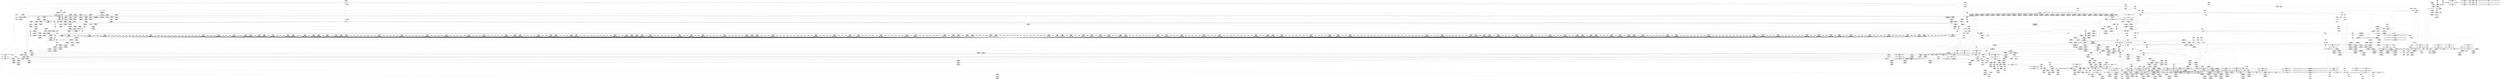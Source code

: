 digraph {
	CE0x42964e0 [shape=record,shape=Mrecord,label="{CE0x42964e0|i64_-2147483648|*Constant*|*SummSource*}"]
	CE0x42309e0 [shape=record,shape=Mrecord,label="{CE0x42309e0|aa_cred_profile:_tmp20|security/apparmor/include/context.h,100}"]
	CE0x4271c20 [shape=record,shape=Mrecord,label="{CE0x4271c20|80:_i64,_:_CRE_1339,1340_}"]
	CE0x423e4d0 [shape=record,shape=Mrecord,label="{CE0x423e4d0|apparmor_path_truncate:_tmp20|security/apparmor/lsm.c,289|*SummSink*}"]
	CE0x427a790 [shape=record,shape=Mrecord,label="{CE0x427a790|80:_i64,_:_CRE_1712,1720_|*MultipleSource*|*LoadInst*|security/apparmor/include/apparmor.h,117|security/apparmor/include/apparmor.h,117}"]
	CE0x429e9b0 [shape=record,shape=Mrecord,label="{CE0x429e9b0|__aa_current_profile:_if.then}"]
	CE0x424bd20 [shape=record,shape=Mrecord,label="{CE0x424bd20|80:_i64,_:_CRE_152,160_|*MultipleSource*|*LoadInst*|security/apparmor/include/apparmor.h,117|security/apparmor/include/apparmor.h,117}"]
	CE0x4292f10 [shape=record,shape=Mrecord,label="{CE0x4292f10|common_perm:_bb|*SummSource*}"]
	CE0x42189c0 [shape=record,shape=Mrecord,label="{CE0x42189c0|apparmor_path_truncate:_d_inode4|security/apparmor/lsm.c,288|*SummSink*}"]
	CE0x42bd590 [shape=record,shape=Mrecord,label="{CE0x42bd590|__aa_current_profile:_call4|security/apparmor/include/context.h,138}"]
	CE0x4222800 [shape=record,shape=Mrecord,label="{CE0x4222800|44:_i32,_48:_i16,_128:_i8*,_:_SCMRE_4,8_|*MultipleSource*|security/apparmor/include/context.h,99|Function::aa_cred_profile&Arg::cred::|security/apparmor/include/context.h,138}"]
	CE0x4264e00 [shape=record,shape=Mrecord,label="{CE0x4264e00|80:_i64,_:_CRE_576,577_}"]
	CE0x4278e10 [shape=record,shape=Mrecord,label="{CE0x4278e10|80:_i64,_:_CRE_1668,1669_}"]
	CE0x42380e0 [shape=record,shape=Mrecord,label="{CE0x42380e0|80:_i64,_:_CRE_430,431_}"]
	CE0x42a5f50 [shape=record,shape=Mrecord,label="{CE0x42a5f50|__aa_current_profile:_tmp13|security/apparmor/include/context.h,138|*SummSink*}"]
	CE0x4254c20 [shape=record,shape=Mrecord,label="{CE0x4254c20|mediated_filesystem:_bb|*SummSource*}"]
	CE0x42a0dd0 [shape=record,shape=Mrecord,label="{CE0x42a0dd0|__aa_current_profile:_tmp11|security/apparmor/include/context.h,138|*SummSource*}"]
	CE0x4209630 [shape=record,shape=Mrecord,label="{CE0x4209630|i64_1|*Constant*}"]
	CE0x4257e10 [shape=record,shape=Mrecord,label="{CE0x4257e10|i1_true|*Constant*}"]
	CE0x4263ba0 [shape=record,shape=Mrecord,label="{CE0x4263ba0|80:_i64,_:_CRE_560,561_}"]
	CE0x4252380 [shape=record,shape=Mrecord,label="{CE0x4252380|common_perm:_op|Function::common_perm&Arg::op::|*SummSource*}"]
	CE0x4265df0 [shape=record,shape=Mrecord,label="{CE0x4265df0|80:_i64,_:_CRE_591,592_}"]
	CE0x4260c50 [shape=record,shape=Mrecord,label="{CE0x4260c50|common_perm:_tmp9|security/apparmor/lsm.c,172|*SummSource*}"]
	CE0x4270900 [shape=record,shape=Mrecord,label="{CE0x4270900|80:_i64,_:_CRE_1321,1322_}"]
	CE0x42438c0 [shape=record,shape=Mrecord,label="{CE0x42438c0|80:_i64,_:_CRE_447,448_}"]
	CE0x4274590 [shape=record,shape=Mrecord,label="{CE0x4274590|80:_i64,_:_CRE_1392,1536_|*MultipleSource*|*LoadInst*|security/apparmor/include/apparmor.h,117|security/apparmor/include/apparmor.h,117}"]
	CE0x42bcf40 [shape=record,shape=Mrecord,label="{CE0x42bcf40|__aa_current_profile:_tmp21|security/apparmor/include/context.h,138}"]
	CE0x423b130 [shape=record,shape=Mrecord,label="{CE0x423b130|aa_cred_profile:_do.cond}"]
	CE0x426e8a0 [shape=record,shape=Mrecord,label="{CE0x426e8a0|80:_i64,_:_CRE_1272,1273_}"]
	CE0x423a830 [shape=record,shape=Mrecord,label="{CE0x423a830|apparmor_path_truncate:_d_inode2|security/apparmor/lsm.c,285|*SummSource*}"]
	CE0x4236fe0 [shape=record,shape=Mrecord,label="{CE0x4236fe0|80:_i64,_:_CRE_414,415_}"]
	CE0x42cced0 [shape=record,shape=Mrecord,label="{CE0x42cced0|aa_cred_profile:_profile11|security/apparmor/include/context.h,101|*SummSource*}"]
	CE0x42a1c10 [shape=record,shape=Mrecord,label="{CE0x42a1c10|i64*_getelementptr_inbounds_(_11_x_i64_,_11_x_i64_*___llvm_gcov_ctr58,_i64_0,_i64_0)|*Constant*}"]
	CE0x427fc50 [shape=record,shape=Mrecord,label="{CE0x427fc50|common_perm:_if.end|*SummSink*}"]
	CE0x423bb00 [shape=record,shape=Mrecord,label="{CE0x423bb00|aa_cred_profile:_cred|Function::aa_cred_profile&Arg::cred::|*SummSink*}"]
	CE0x4222e60 [shape=record,shape=Mrecord,label="{CE0x4222e60|apparmor_path_truncate:_dentry|security/apparmor/lsm.c,284|*SummSource*}"]
	CE0x42314a0 [shape=record,shape=Mrecord,label="{CE0x42314a0|__aa_current_profile:_tobool1|security/apparmor/include/context.h,138|*SummSink*}"]
	CE0x4279f10 [shape=record,shape=Mrecord,label="{CE0x4279f10|80:_i64,_:_CRE_1684,1685_}"]
	CE0x4286a50 [shape=record,shape=Mrecord,label="{CE0x4286a50|i64*_getelementptr_inbounds_(_16_x_i64_,_16_x_i64_*___llvm_gcov_ctr46,_i64_0,_i64_14)|*Constant*|*SummSource*}"]
	CE0x42a7590 [shape=record,shape=Mrecord,label="{CE0x42a7590|%struct.task_struct*_(%struct.task_struct**)*_asm_movq_%gs:$_1:P_,$0_,_r,im,_dirflag_,_fpsr_,_flags_|*SummSink*}"]
	CE0x4240640 [shape=record,shape=Mrecord,label="{CE0x4240640|i64_0|*Constant*|*SummSink*}"]
	CE0x4275b70 [shape=record,shape=Mrecord,label="{CE0x4275b70|80:_i64,_:_CRE_1620,1621_}"]
	CE0x4269b80 [shape=record,shape=Mrecord,label="{CE0x4269b80|80:_i64,_:_CRE_720,736_|*MultipleSource*|*LoadInst*|security/apparmor/include/apparmor.h,117|security/apparmor/include/apparmor.h,117}"]
	CE0x42529a0 [shape=record,shape=Mrecord,label="{CE0x42529a0|common_perm:_path|Function::common_perm&Arg::path::|*SummSink*}"]
	CE0x4247b60 [shape=record,shape=Mrecord,label="{CE0x4247b60|apparmor_path_truncate:_tmp10|security/apparmor/lsm.c,288|*SummSink*}"]
	CE0x42def30 [shape=record,shape=Mrecord,label="{CE0x42def30|aa_cred_profile:_tmp18|security/apparmor/include/context.h,100}"]
	CE0x4276390 [shape=record,shape=Mrecord,label="{CE0x4276390|80:_i64,_:_CRE_1628,1629_}"]
	CE0x41fc230 [shape=record,shape=Mrecord,label="{CE0x41fc230|apparmor_path_truncate:_if.then|*SummSource*}"]
	CE0x42312a0 [shape=record,shape=Mrecord,label="{CE0x42312a0|__aa_current_profile:_tobool1|security/apparmor/include/context.h,138}"]
	CE0x423cdc0 [shape=record,shape=Mrecord,label="{CE0x423cdc0|apparmor_path_truncate:_tmp17|security/apparmor/lsm.c,288|*SummSource*}"]
	CE0x42ab2e0 [shape=record,shape=Mrecord,label="{CE0x42ab2e0|aa_cred_profile:_tmp6|security/apparmor/include/context.h,100|*SummSource*}"]
	CE0x4255c00 [shape=record,shape=Mrecord,label="{CE0x4255c00|_call_void_mcount()_#2}"]
	CE0x4235dd0 [shape=record,shape=Mrecord,label="{CE0x4235dd0|80:_i64,_:_CRE_397,398_}"]
	CE0x42a3550 [shape=record,shape=Mrecord,label="{CE0x42a3550|aa_cred_profile:_do.body5|*SummSink*}"]
	CE0x427a020 [shape=record,shape=Mrecord,label="{CE0x427a020|80:_i64,_:_CRE_1685,1686_}"]
	CE0x427e0b0 [shape=record,shape=Mrecord,label="{CE0x427e0b0|80:_i64,_:_CRE_2056,2112_|*MultipleSource*|*LoadInst*|security/apparmor/include/apparmor.h,117|security/apparmor/include/apparmor.h,117}"]
	CE0x42c65c0 [shape=record,shape=Mrecord,label="{CE0x42c65c0|%struct.aa_profile*_null|*Constant*}"]
	CE0x429b7d0 [shape=record,shape=Mrecord,label="{CE0x429b7d0|get_current:_tmp4|./arch/x86/include/asm/current.h,14}"]
	CE0x42e2550 [shape=record,shape=Mrecord,label="{CE0x42e2550|44:_i32,_48:_i16,_128:_i8*,_:_SCMRE_112,120_|*MultipleSource*|security/apparmor/include/context.h,99|Function::aa_cred_profile&Arg::cred::|security/apparmor/include/context.h,138}"]
	CE0x4231e70 [shape=record,shape=Mrecord,label="{CE0x4231e70|aa_cred_profile:_tmp7|security/apparmor/include/context.h,100}"]
	CE0x4208560 [shape=record,shape=Mrecord,label="{CE0x4208560|apparmor_path_truncate:_mode|security/apparmor/lsm.c,284|*SummSink*}"]
	CE0x4239d20 [shape=record,shape=Mrecord,label="{CE0x4239d20|apparmor_path_truncate:_dentry1|security/apparmor/lsm.c,285|*SummSource*}"]
	CE0x426a890 [shape=record,shape=Mrecord,label="{CE0x426a890|80:_i64,_:_CRE_1211,1212_}"]
	CE0x428d580 [shape=record,shape=Mrecord,label="{CE0x428d580|common_perm:_tmp7|security/apparmor/lsm.c,170|*SummSink*}"]
	CE0x429ab10 [shape=record,shape=Mrecord,label="{CE0x429ab10|__aa_current_profile:_tmp|*SummSource*}"]
	CE0x4291200 [shape=record,shape=Mrecord,label="{CE0x4291200|i64*_getelementptr_inbounds_(_2_x_i64_,_2_x_i64_*___llvm_gcov_ctr112,_i64_0,_i64_0)|*Constant*}"]
	CE0x42393a0 [shape=record,shape=Mrecord,label="{CE0x42393a0|i32_2|*Constant*}"]
	CE0x4277490 [shape=record,shape=Mrecord,label="{CE0x4277490|80:_i64,_:_CRE_1644,1645_}"]
	CE0x42dcf70 [shape=record,shape=Mrecord,label="{CE0x42dcf70|aa_cred_profile:_tmp14|security/apparmor/include/context.h,100|*SummSource*}"]
	CE0x4277d10 [shape=record,shape=Mrecord,label="{CE0x4277d10|80:_i64,_:_CRE_1652,1653_}"]
	CE0x429cc50 [shape=record,shape=Mrecord,label="{CE0x429cc50|__aa_current_profile:_tmp7|security/apparmor/include/context.h,138|*SummSink*}"]
	CE0x4273160 [shape=record,shape=Mrecord,label="{CE0x4273160|80:_i64,_:_CRE_1359,1360_}"]
	CE0x4250920 [shape=record,shape=Mrecord,label="{CE0x4250920|mediated_filesystem:_entry|*SummSource*}"]
	CE0x4291440 [shape=record,shape=Mrecord,label="{CE0x4291440|i64*_getelementptr_inbounds_(_2_x_i64_,_2_x_i64_*___llvm_gcov_ctr112,_i64_0,_i64_0)|*Constant*|*SummSource*}"]
	CE0x42c8d00 [shape=record,shape=Mrecord,label="{CE0x42c8d00|aa_cred_profile:_tmp25|security/apparmor/include/context.h,100}"]
	CE0x424d130 [shape=record,shape=Mrecord,label="{CE0x424d130|aa_path_perm:_flags|Function::aa_path_perm&Arg::flags::}"]
	CE0x425fc20 [shape=record,shape=Mrecord,label="{CE0x425fc20|80:_i64,_:_CRE_438,439_}"]
	CE0x424d750 [shape=record,shape=Mrecord,label="{CE0x424d750|aa_path_perm:_request|Function::aa_path_perm&Arg::request::|*SummSource*}"]
	CE0x4265790 [shape=record,shape=Mrecord,label="{CE0x4265790|80:_i64,_:_CRE_585,586_}"]
	CE0x429f260 [shape=record,shape=Mrecord,label="{CE0x429f260|GLOBAL:___llvm_gcov_ctr58|Global_var:__llvm_gcov_ctr58}"]
	CE0x42724a0 [shape=record,shape=Mrecord,label="{CE0x42724a0|80:_i64,_:_CRE_1347,1348_}"]
	CE0x42c8210 [shape=record,shape=Mrecord,label="{CE0x42c8210|i64*_getelementptr_inbounds_(_16_x_i64_,_16_x_i64_*___llvm_gcov_ctr46,_i64_0,_i64_10)|*Constant*|*SummSource*}"]
	CE0x426c150 [shape=record,shape=Mrecord,label="{CE0x426c150|80:_i64,_:_CRE_1235,1236_}"]
	CE0x426c480 [shape=record,shape=Mrecord,label="{CE0x426c480|80:_i64,_:_CRE_1238,1239_}"]
	CE0x426cbf0 [shape=record,shape=Mrecord,label="{CE0x426cbf0|80:_i64,_:_CRE_1245,1246_}"]
	CE0x424f360 [shape=record,shape=Mrecord,label="{CE0x424f360|apparmor_path_truncate:_tmp23|security/apparmor/lsm.c,291|*SummSink*}"]
	CE0x42ca250 [shape=record,shape=Mrecord,label="{CE0x42ca250|aa_cred_profile:_tmp22|security/apparmor/include/context.h,100|*SummSource*}"]
	CE0x42873e0 [shape=record,shape=Mrecord,label="{CE0x42873e0|GLOBAL:___llvm_gcov_ctr57|Global_var:__llvm_gcov_ctr57}"]
	CE0x42dabf0 [shape=record,shape=Mrecord,label="{CE0x42dabf0|44:_i32,_48:_i16,_128:_i8*,_:_SCMRE_64,72_|*MultipleSource*|security/apparmor/include/context.h,99|Function::aa_cred_profile&Arg::cred::|security/apparmor/include/context.h,138}"]
	CE0x42c7bd0 [shape=record,shape=Mrecord,label="{CE0x42c7bd0|i64_12|*Constant*|*SummSink*}"]
	CE0x4266450 [shape=record,shape=Mrecord,label="{CE0x4266450|80:_i64,_:_CRE_597,598_}"]
	CE0x4280860 [shape=record,shape=Mrecord,label="{CE0x4280860|GLOBAL:___llvm_gcov_ctr58|Global_var:__llvm_gcov_ctr58|*SummSink*}"]
	CE0x42a09a0 [shape=record,shape=Mrecord,label="{CE0x42a09a0|_call_void_mcount()_#2|*SummSource*}"]
	CE0x42df720 [shape=record,shape=Mrecord,label="{CE0x42df720|aa_cred_profile:_tmp19|security/apparmor/include/context.h,100|*SummSink*}"]
	CE0x42535f0 [shape=record,shape=Mrecord,label="{CE0x42535f0|common_perm:_cond|Function::common_perm&Arg::cond::|*SummSink*}"]
	CE0x4288010 [shape=record,shape=Mrecord,label="{CE0x4288010|common_perm:_tmp4|security/apparmor/lsm.c,169|*SummSink*}"]
	CE0x4245ac0 [shape=record,shape=Mrecord,label="{CE0x4245ac0|apparmor_path_truncate:_tmp8|security/apparmor/lsm.c,285|*SummSink*}"]
	CE0x4231370 [shape=record,shape=Mrecord,label="{CE0x4231370|__aa_current_profile:_tobool1|security/apparmor/include/context.h,138|*SummSource*}"]
	CE0x4262590 [shape=record,shape=Mrecord,label="{CE0x4262590|80:_i64,_:_CRE_462,463_}"]
	CE0x427bb20 [shape=record,shape=Mrecord,label="{CE0x427bb20|80:_i64,_:_CRE_1800,1804_|*MultipleSource*|*LoadInst*|security/apparmor/include/apparmor.h,117|security/apparmor/include/apparmor.h,117}"]
	CE0x425bb90 [shape=record,shape=Mrecord,label="{CE0x425bb90|i8_1|*Constant*}"]
	CE0x4291030 [shape=record,shape=Mrecord,label="{CE0x4291030|get_current:_bb|*SummSource*}"]
	CE0x426b490 [shape=record,shape=Mrecord,label="{CE0x426b490|80:_i64,_:_CRE_1223,1224_}"]
	CE0x42a7700 [shape=record,shape=Mrecord,label="{CE0x42a7700|aa_cred_profile:_if.then|*SummSource*}"]
	CE0x42c6e20 [shape=record,shape=Mrecord,label="{CE0x42c6e20|aa_cred_profile:_lnot|security/apparmor/include/context.h,100}"]
	CE0x42c9f20 [shape=record,shape=Mrecord,label="{CE0x42c9f20|i64*_getelementptr_inbounds_(_16_x_i64_,_16_x_i64_*___llvm_gcov_ctr46,_i64_0,_i64_13)|*Constant*|*SummSink*}"]
	CE0x41fe1f0 [shape=record,shape=Mrecord,label="{CE0x41fe1f0|apparmor_path_truncate:_tmp}"]
	CE0x424d670 [shape=record,shape=Mrecord,label="{CE0x424d670|aa_path_perm:_request|Function::aa_path_perm&Arg::request::}"]
	CE0x4252b70 [shape=record,shape=Mrecord,label="{CE0x4252b70|i32_66|*Constant*}"]
	CE0x4266560 [shape=record,shape=Mrecord,label="{CE0x4266560|80:_i64,_:_CRE_598,599_}"]
	CE0x42bdce0 [shape=record,shape=Mrecord,label="{CE0x42bdce0|GLOBAL:_aa_cred_profile|*Constant*|*SummSink*}"]
	CE0x42658a0 [shape=record,shape=Mrecord,label="{CE0x42658a0|80:_i64,_:_CRE_586,587_}"]
	CE0x426cd00 [shape=record,shape=Mrecord,label="{CE0x426cd00|80:_i64,_:_CRE_1246,1247_}"]
	CE0x4222c30 [shape=record,shape=Mrecord,label="{CE0x4222c30|apparmor_path_truncate:_tmp12|security/apparmor/lsm.c,288|*SummSource*}"]
	CE0x4260300 [shape=record,shape=Mrecord,label="{CE0x4260300|common_perm:_error.0|*SummSource*}"]
	CE0x4265130 [shape=record,shape=Mrecord,label="{CE0x4265130|80:_i64,_:_CRE_579,580_}"]
	CE0x42e2a60 [shape=record,shape=Mrecord,label="{CE0x42e2a60|44:_i32,_48:_i16,_128:_i8*,_:_SCMRE_136,144_|*MultipleSource*|security/apparmor/include/context.h,99|Function::aa_cred_profile&Arg::cred::|security/apparmor/include/context.h,138}"]
	CE0x42a2be0 [shape=record,shape=Mrecord,label="{CE0x42a2be0|aa_cred_profile:_if.then}"]
	CE0x4223f70 [shape=record,shape=Mrecord,label="{CE0x4223f70|get_current:_tmp1}"]
	CE0x428ea20 [shape=record,shape=Mrecord,label="{CE0x428ea20|aa_path_perm:_entry|*SummSource*}"]
	CE0x42db190 [shape=record,shape=Mrecord,label="{CE0x42db190|aa_cred_profile:_lor.rhs|*SummSource*}"]
	CE0x426e680 [shape=record,shape=Mrecord,label="{CE0x426e680|80:_i64,_:_CRE_1270,1271_}"]
	CE0x42a4970 [shape=record,shape=Mrecord,label="{CE0x42a4970|aa_cred_profile:_tmp2|*SummSource*}"]
	CE0x426b9e0 [shape=record,shape=Mrecord,label="{CE0x426b9e0|80:_i64,_:_CRE_1228,1229_}"]
	CE0x4241b00 [shape=record,shape=Mrecord,label="{CE0x4241b00|i32_11|*Constant*}"]
	CE0x42a6fb0 [shape=record,shape=Mrecord,label="{CE0x42a6fb0|aa_cred_profile:_if.then|*SummSink*}"]
	CE0x41fe7c0 [shape=record,shape=Mrecord,label="{CE0x41fe7c0|apparmor_path_truncate:_bb}"]
	CE0x42bd2f0 [shape=record,shape=Mrecord,label="{CE0x42bd2f0|__aa_current_profile:_tmp21|security/apparmor/include/context.h,138|*SummSink*}"]
	CE0x4240790 [shape=record,shape=Mrecord,label="{CE0x4240790|apparmor_path_truncate:_tmp16|security/apparmor/lsm.c,288|*SummSink*}"]
	CE0x426dcf0 [shape=record,shape=Mrecord,label="{CE0x426dcf0|80:_i64,_:_CRE_1261,1262_}"]
	CE0x42e06c0 [shape=record,shape=Mrecord,label="{CE0x42e06c0|aa_cred_profile:_tmp13|*SummSource*}"]
	CE0x42716d0 [shape=record,shape=Mrecord,label="{CE0x42716d0|80:_i64,_:_CRE_1334,1335_}"]
	CE0x426b270 [shape=record,shape=Mrecord,label="{CE0x426b270|80:_i64,_:_CRE_1221,1222_}"]
	CE0x426ab00 [shape=record,shape=Mrecord,label="{CE0x426ab00|80:_i64,_:_CRE_1214,1215_}"]
	CE0x4243bf0 [shape=record,shape=Mrecord,label="{CE0x4243bf0|80:_i64,_:_CRE_450,451_}"]
	CE0x42648b0 [shape=record,shape=Mrecord,label="{CE0x42648b0|80:_i64,_:_CRE_571,572_}"]
	CE0x4237310 [shape=record,shape=Mrecord,label="{CE0x4237310|80:_i64,_:_CRE_417,418_}"]
	CE0x422e9a0 [shape=record,shape=Mrecord,label="{CE0x422e9a0|i64*_getelementptr_inbounds_(_16_x_i64_,_16_x_i64_*___llvm_gcov_ctr46,_i64_0,_i64_9)|*Constant*|*SummSink*}"]
	CE0x4255650 [shape=record,shape=Mrecord,label="{CE0x4255650|i32_8|*Constant*}"]
	CE0x429d490 [shape=record,shape=Mrecord,label="{CE0x429d490|__aa_current_profile:_do.body|*SummSink*}"]
	CE0x4294ff0 [shape=record,shape=Mrecord,label="{CE0x4294ff0|__aa_current_profile:_tmp2|*SummSink*}"]
	CE0x424bb70 [shape=record,shape=Mrecord,label="{CE0x424bb70|80:_i64,_:_CRE_144,152_|*MultipleSource*|*LoadInst*|security/apparmor/include/apparmor.h,117|security/apparmor/include/apparmor.h,117}"]
	CE0x4265f00 [shape=record,shape=Mrecord,label="{CE0x4265f00|80:_i64,_:_CRE_592,593_}"]
	CE0x4272d20 [shape=record,shape=Mrecord,label="{CE0x4272d20|80:_i64,_:_CRE_1355,1356_}"]
	CE0x4280510 [shape=record,shape=Mrecord,label="{CE0x4280510|_call_void_mcount()_#2|*SummSource*}"]
	CE0x423b230 [shape=record,shape=Mrecord,label="{CE0x423b230|aa_cred_profile:_do.cond|*SummSource*}"]
	CE0x4276b00 [shape=record,shape=Mrecord,label="{CE0x4276b00|80:_i64,_:_CRE_1635,1636_}"]
	CE0x427b740 [shape=record,shape=Mrecord,label="{CE0x427b740|80:_i64,_:_CRE_1784,1792_|*MultipleSource*|*LoadInst*|security/apparmor/include/apparmor.h,117|security/apparmor/include/apparmor.h,117}"]
	CE0x4268870 [shape=record,shape=Mrecord,label="{CE0x4268870|80:_i64,_:_CRE_631,632_}"]
	CE0x4202a60 [shape=record,shape=Mrecord,label="{CE0x4202a60|apparmor_path_truncate:_if.end}"]
	CE0x4257a70 [shape=record,shape=Mrecord,label="{CE0x4257a70|__aa_current_profile:_tmp14|security/apparmor/include/context.h,138|*SummSink*}"]
	CE0x42a56b0 [shape=record,shape=Mrecord,label="{CE0x42a56b0|i64*_getelementptr_inbounds_(_11_x_i64_,_11_x_i64_*___llvm_gcov_ctr58,_i64_0,_i64_6)|*Constant*}"]
	CE0x4265020 [shape=record,shape=Mrecord,label="{CE0x4265020|80:_i64,_:_CRE_578,579_}"]
	CE0x426ebd0 [shape=record,shape=Mrecord,label="{CE0x426ebd0|80:_i64,_:_CRE_1275,1276_}"]
	CE0x42a11a0 [shape=record,shape=Mrecord,label="{CE0x42a11a0|__aa_current_profile:_tmp12|security/apparmor/include/context.h,138}"]
	CE0x4262e10 [shape=record,shape=Mrecord,label="{CE0x4262e10|80:_i64,_:_CRE_496,504_|*MultipleSource*|*LoadInst*|security/apparmor/include/apparmor.h,117|security/apparmor/include/apparmor.h,117}"]
	CE0x42649c0 [shape=record,shape=Mrecord,label="{CE0x42649c0|80:_i64,_:_CRE_572,573_}"]
	CE0x4260060 [shape=record,shape=Mrecord,label="{CE0x4260060|80:_i64,_:_CRE_442,443_}"]
	CE0x42236a0 [shape=record,shape=Mrecord,label="{CE0x42236a0|apparmor_path_truncate:_path|Function::apparmor_path_truncate&Arg::path::|*SummSink*}"]
	CE0x42a0f50 [shape=record,shape=Mrecord,label="{CE0x42a0f50|__aa_current_profile:_tmp11|security/apparmor/include/context.h,138|*SummSink*}"]
	CE0x426f230 [shape=record,shape=Mrecord,label="{CE0x426f230|80:_i64,_:_CRE_1288,1296_|*MultipleSource*|*LoadInst*|security/apparmor/include/apparmor.h,117|security/apparmor/include/apparmor.h,117}"]
	CE0x42d9c80 [shape=record,shape=Mrecord,label="{CE0x42d9c80|44:_i32,_48:_i16,_128:_i8*,_:_SCMRE_80,88_|*MultipleSource*|security/apparmor/include/context.h,99|Function::aa_cred_profile&Arg::cred::|security/apparmor/include/context.h,138}"]
	CE0x42e8ce0 [shape=record,shape=Mrecord,label="{CE0x42e8ce0|i64_5|*Constant*}"]
	CE0x41fbd90 [shape=record,shape=Mrecord,label="{CE0x41fbd90|apparmor_path_truncate:_lor.lhs.false}"]
	CE0x420f1a0 [shape=record,shape=Mrecord,label="{CE0x420f1a0|apparmor_path_truncate:_uid|security/apparmor/lsm.c,284|*SummSink*}"]
	CE0x42a3680 [shape=record,shape=Mrecord,label="{CE0x42a3680|aa_cred_profile:_do.end}"]
	CE0x4261dc0 [shape=record,shape=Mrecord,label="{CE0x4261dc0|get_current:_tmp4|./arch/x86/include/asm/current.h,14|*SummSource*}"]
	CE0x42572e0 [shape=record,shape=Mrecord,label="{CE0x42572e0|_ret_i32_%retval.0,_!dbg_!15489|security/apparmor/lsm.c,293}"]
	CE0x4280470 [shape=record,shape=Mrecord,label="{CE0x4280470|_call_void_mcount()_#2}"]
	CE0x425cc50 [shape=record,shape=Mrecord,label="{CE0x425cc50|i64*_getelementptr_inbounds_(_11_x_i64_,_11_x_i64_*___llvm_gcov_ctr58,_i64_0,_i64_10)|*Constant*}"]
	CE0x42c94d0 [shape=record,shape=Mrecord,label="{CE0x42c94d0|i64*_getelementptr_inbounds_(_16_x_i64_,_16_x_i64_*___llvm_gcov_ctr46,_i64_0,_i64_12)|*Constant*|*SummSource*}"]
	CE0x428b5f0 [shape=record,shape=Mrecord,label="{CE0x428b5f0|aa_cred_profile:_tmp32|security/apparmor/include/context.h,101|*SummSource*}"]
	CE0x428e230 [shape=record,shape=Mrecord,label="{CE0x428e230|common_perm:_call1|security/apparmor/lsm.c,170|*SummSink*}"]
	CE0x425f100 [shape=record,shape=Mrecord,label="{CE0x425f100|__aa_current_profile:_tmp18|security/apparmor/include/context.h,138}"]
	CE0x4274bc0 [shape=record,shape=Mrecord,label="{CE0x4274bc0|80:_i64,_:_CRE_1584,1592_|*MultipleSource*|*LoadInst*|security/apparmor/include/apparmor.h,117|security/apparmor/include/apparmor.h,117}"]
	CE0x42435c0 [shape=record,shape=Mrecord,label="{CE0x42435c0|80:_i64,_:_CRE_444,445_}"]
	CE0x42498b0 [shape=record,shape=Mrecord,label="{CE0x42498b0|80:_i64,_:_CRE_0,8_|*MultipleSource*|*LoadInst*|security/apparmor/include/apparmor.h,117|security/apparmor/include/apparmor.h,117}"]
	CE0x423d830 [shape=record,shape=Mrecord,label="{CE0x423d830|i64_4|*Constant*|*SummSink*}"]
	CE0x4268fe0 [shape=record,shape=Mrecord,label="{CE0x4268fe0|80:_i64,_:_CRE_664,672_|*MultipleSource*|*LoadInst*|security/apparmor/include/apparmor.h,117|security/apparmor/include/apparmor.h,117}"]
	CE0x426d140 [shape=record,shape=Mrecord,label="{CE0x426d140|80:_i64,_:_CRE_1250,1251_}"]
	CE0x42de5e0 [shape=record,shape=Mrecord,label="{CE0x42de5e0|i64*_getelementptr_inbounds_(_16_x_i64_,_16_x_i64_*___llvm_gcov_ctr46,_i64_0,_i64_7)|*Constant*}"]
	CE0x42ddce0 [shape=record,shape=Mrecord,label="{CE0x42ddce0|aa_cred_profile:_tmp16|security/apparmor/include/context.h,100|*SummSink*}"]
	CE0x42dd3c0 [shape=record,shape=Mrecord,label="{CE0x42dd3c0|aa_cred_profile:_tmp15|security/apparmor/include/context.h,100}"]
	CE0x424c080 [shape=record,shape=Mrecord,label="{CE0x424c080|80:_i64,_:_CRE_176,184_|*MultipleSource*|*LoadInst*|security/apparmor/include/apparmor.h,117|security/apparmor/include/apparmor.h,117}"]
	CE0x4266de0 [shape=record,shape=Mrecord,label="{CE0x4266de0|80:_i64,_:_CRE_606,607_}"]
	CE0x4237fd0 [shape=record,shape=Mrecord,label="{CE0x4237fd0|80:_i64,_:_CRE_429,430_}"]
	CE0x4241a90 [shape=record,shape=Mrecord,label="{CE0x4241a90|i32_11|*Constant*|*SummSource*}"]
	CE0x42a9910 [shape=record,shape=Mrecord,label="{CE0x42a9910|aa_cred_profile:_security|security/apparmor/include/context.h,99|*SummSource*}"]
	CE0x42726c0 [shape=record,shape=Mrecord,label="{CE0x42726c0|80:_i64,_:_CRE_1349,1350_}"]
	CE0x427dcd0 [shape=record,shape=Mrecord,label="{CE0x427dcd0|80:_i64,_:_CRE_1920,1928_|*MultipleSource*|*LoadInst*|security/apparmor/include/apparmor.h,117|security/apparmor/include/apparmor.h,117}"]
	CE0x4269990 [shape=record,shape=Mrecord,label="{CE0x4269990|80:_i64,_:_CRE_712,720_|*MultipleSource*|*LoadInst*|security/apparmor/include/apparmor.h,117|security/apparmor/include/apparmor.h,117}"]
	CE0x4244030 [shape=record,shape=Mrecord,label="{CE0x4244030|80:_i64,_:_CRE_454,455_}"]
	CE0x42a7ba0 [shape=record,shape=Mrecord,label="{CE0x42a7ba0|__aa_current_profile:_tmp5|security/apparmor/include/context.h,138}"]
	CE0x4254370 [shape=record,shape=Mrecord,label="{CE0x4254370|i64*_getelementptr_inbounds_(_8_x_i64_,_8_x_i64_*___llvm_gcov_ctr63,_i64_0,_i64_7)|*Constant*|*SummSource*}"]
	CE0x4253350 [shape=record,shape=Mrecord,label="{CE0x4253350|common_perm:_cond|Function::common_perm&Arg::cond::}"]
	CE0x41ff960 [shape=record,shape=Mrecord,label="{CE0x41ff960|apparmor_path_truncate:_return}"]
	CE0x4285920 [shape=record,shape=Mrecord,label="{CE0x4285920|common_perm:_tmp3|security/apparmor/lsm.c,169}"]
	CE0x422f4c0 [shape=record,shape=Mrecord,label="{CE0x422f4c0|_call_void_asm_sideeffect_1:_09ud2_0A.pushsection___bug_table,_22a_22_0A2:_09.long_1b_-_2b,_$_0:c_-_2b_0A_09.word_$_1:c_,_0_0A_09.org_2b+$_2:c_0A.popsection_,_i,i,i,_dirflag_,_fpsr_,_flags_(i8*_getelementptr_inbounds_(_36_x_i8_,_36_x_i8_*_.str12,_i32_0,_i32_0),_i32_100,_i64_12)_#2,_!dbg_!15490,_!srcloc_!15493|security/apparmor/include/context.h,100|*SummSink*}"]
	CE0x4243f20 [shape=record,shape=Mrecord,label="{CE0x4243f20|80:_i64,_:_CRE_453,454_}"]
	CE0x4292700 [shape=record,shape=Mrecord,label="{CE0x4292700|get_current:_tmp1|*SummSource*}"]
	CE0x427a9b0 [shape=record,shape=Mrecord,label="{CE0x427a9b0|80:_i64,_:_CRE_1720,1728_|*MultipleSource*|*LoadInst*|security/apparmor/include/apparmor.h,117|security/apparmor/include/apparmor.h,117}"]
	CE0x4272060 [shape=record,shape=Mrecord,label="{CE0x4272060|80:_i64,_:_CRE_1343,1344_}"]
	CE0x42a0620 [shape=record,shape=Mrecord,label="{CE0x42a0620|__aa_current_profile:_tmp3|*SummSource*}"]
	CE0x42a8250 [shape=record,shape=Mrecord,label="{CE0x42a8250|__aa_current_profile:_land.lhs.true|*SummSource*}"]
	CE0x42479f0 [shape=record,shape=Mrecord,label="{CE0x42479f0|apparmor_path_truncate:_tmp10|security/apparmor/lsm.c,288}"]
	CE0x4245790 [shape=record,shape=Mrecord,label="{CE0x4245790|apparmor_path_truncate:_tmp8|security/apparmor/lsm.c,285}"]
	CE0x42db250 [shape=record,shape=Mrecord,label="{CE0x42db250|aa_cred_profile:_lor.rhs|*SummSink*}"]
	CE0x3ef69f0 [shape=record,shape=Mrecord,label="{CE0x3ef69f0|apparmor_path_truncate:_tmp2|*LoadInst*|security/apparmor/lsm.c,284|*SummSource*}"]
	CE0x42e0ae0 [shape=record,shape=Mrecord,label="{CE0x42e0ae0|aa_cred_profile:_lnot2|security/apparmor/include/context.h,100|*SummSource*}"]
	CE0x42e0030 [shape=record,shape=Mrecord,label="{CE0x42e0030|44:_i32,_48:_i16,_128:_i8*,_:_SCMRE_168,176_|*MultipleSource*|security/apparmor/include/context.h,99|Function::aa_cred_profile&Arg::cred::|security/apparmor/include/context.h,138}"]
	CE0x42a9cc0 [shape=record,shape=Mrecord,label="{CE0x42a9cc0|__aa_current_profile:_tmp7|security/apparmor/include/context.h,138|*SummSource*}"]
	CE0x41fe570 [shape=record,shape=Mrecord,label="{CE0x41fe570|apparmor_path_truncate:_if.then}"]
	CE0x42e22a0 [shape=record,shape=Mrecord,label="{CE0x42e22a0|44:_i32,_48:_i16,_128:_i8*,_:_SCMRE_96,104_|*MultipleSource*|security/apparmor/include/context.h,99|Function::aa_cred_profile&Arg::cred::|security/apparmor/include/context.h,138}"]
	CE0x429fe00 [shape=record,shape=Mrecord,label="{CE0x429fe00|GLOBAL:___aa_current_profile.__warned|Global_var:__aa_current_profile.__warned|*SummSink*}"]
	CE0x4249e90 [shape=record,shape=Mrecord,label="{CE0x4249e90|80:_i64,_:_CRE_20,21_|*MultipleSource*|*LoadInst*|security/apparmor/include/apparmor.h,117|security/apparmor/include/apparmor.h,117}"]
	CE0x427f220 [shape=record,shape=Mrecord,label="{CE0x427f220|mediated_filesystem:_tmp5|security/apparmor/include/apparmor.h,117|*SummSink*}"]
	CE0x429b3c0 [shape=record,shape=Mrecord,label="{CE0x429b3c0|COLLAPSED:_GCMRE___llvm_gcov_ctr58_internal_global_11_x_i64_zeroinitializer:_elem_0:default:}"]
	CE0x4233df0 [shape=record,shape=Mrecord,label="{CE0x4233df0|80:_i64,_:_CRE_288,296_|*MultipleSource*|*LoadInst*|security/apparmor/include/apparmor.h,117|security/apparmor/include/apparmor.h,117}"]
	CE0x4221490 [shape=record,shape=Mrecord,label="{CE0x4221490|i32_1|*Constant*|*SummSink*}"]
	CE0x423f200 [shape=record,shape=Mrecord,label="{CE0x423f200|apparmor_path_truncate:_dentry3|security/apparmor/lsm.c,288|*SummSink*}"]
	CE0x426e130 [shape=record,shape=Mrecord,label="{CE0x426e130|80:_i64,_:_CRE_1265,1266_}"]
	CE0x4294b00 [shape=record,shape=Mrecord,label="{CE0x4294b00|__aa_current_profile:_entry|*SummSource*}"]
	CE0x429fca0 [shape=record,shape=Mrecord,label="{CE0x429fca0|GLOBAL:___aa_current_profile.__warned|Global_var:__aa_current_profile.__warned}"]
	CE0x42a2300 [shape=record,shape=Mrecord,label="{CE0x42a2300|i64*_getelementptr_inbounds_(_11_x_i64_,_11_x_i64_*___llvm_gcov_ctr58,_i64_0,_i64_6)|*Constant*|*SummSink*}"]
	CE0x42e7930 [shape=record,shape=Mrecord,label="{CE0x42e7930|aa_cred_profile:_conv|security/apparmor/include/context.h,100|*SummSource*}"]
	CE0x42749d0 [shape=record,shape=Mrecord,label="{CE0x42749d0|80:_i64,_:_CRE_1568,1584_|*MultipleSource*|*LoadInst*|security/apparmor/include/apparmor.h,117|security/apparmor/include/apparmor.h,117}"]
	CE0x4286b90 [shape=record,shape=Mrecord,label="{CE0x4286b90|i64*_getelementptr_inbounds_(_16_x_i64_,_16_x_i64_*___llvm_gcov_ctr46,_i64_0,_i64_4)|*Constant*|*SummSink*}"]
	CE0x42a3f00 [shape=record,shape=Mrecord,label="{CE0x42a3f00|i64_3|*Constant*}"]
	CE0x42777c0 [shape=record,shape=Mrecord,label="{CE0x42777c0|80:_i64,_:_CRE_1647,1648_}"]
	CE0x424b100 [shape=record,shape=Mrecord,label="{CE0x424b100|80:_i64,_:_CRE_104,112_|*MultipleSource*|*LoadInst*|security/apparmor/include/apparmor.h,117|security/apparmor/include/apparmor.h,117}"]
	CE0x42dd9e0 [shape=record,shape=Mrecord,label="{CE0x42dd9e0|aa_cred_profile:_tmp16|security/apparmor/include/context.h,100}"]
	CE0x4251450 [shape=record,shape=Mrecord,label="{CE0x4251450|_ret_i1_%lnot,_!dbg_!15473|security/apparmor/include/apparmor.h,117|*SummSink*}"]
	CE0x428cf90 [shape=record,shape=Mrecord,label="{CE0x428cf90|i64*_getelementptr_inbounds_(_5_x_i64_,_5_x_i64_*___llvm_gcov_ctr57,_i64_0,_i64_3)|*Constant*|*SummSource*}"]
	CE0x4274fa0 [shape=record,shape=Mrecord,label="{CE0x4274fa0|80:_i64,_:_CRE_1596,1600_|*MultipleSource*|*LoadInst*|security/apparmor/include/apparmor.h,117|security/apparmor/include/apparmor.h,117}"]
	"CONST[source:1(input),value:2(dynamic)][purpose:{object}]"
	CE0x427d890 [shape=record,shape=Mrecord,label="{CE0x427d890|80:_i64,_:_CRE_1896,1904_|*MultipleSource*|*LoadInst*|security/apparmor/include/apparmor.h,117|security/apparmor/include/apparmor.h,117}"]
	CE0x426e9b0 [shape=record,shape=Mrecord,label="{CE0x426e9b0|80:_i64,_:_CRE_1273,1274_}"]
	CE0x42c87a0 [shape=record,shape=Mrecord,label="{CE0x42c87a0|aa_cred_profile:_tmp24|security/apparmor/include/context.h,100}"]
	CE0x4222420 [shape=record,shape=Mrecord,label="{CE0x4222420|apparmor_path_truncate:_tmp13|security/apparmor/lsm.c,288}"]
	CE0x425d8d0 [shape=record,shape=Mrecord,label="{CE0x425d8d0|__aa_current_profile:_tmp20|security/apparmor/include/context.h,138}"]
	CE0x42419b0 [shape=record,shape=Mrecord,label="{CE0x42419b0|common_perm:_if.end}"]
	CE0x42c8810 [shape=record,shape=Mrecord,label="{CE0x42c8810|aa_cred_profile:_tmp24|security/apparmor/include/context.h,100|*SummSource*}"]
	CE0x42c6080 [shape=record,shape=Mrecord,label="{CE0x42c6080|aa_cred_profile:_tmp12|security/apparmor/include/context.h,100|*SummSink*}"]
	CE0x4272170 [shape=record,shape=Mrecord,label="{CE0x4272170|80:_i64,_:_CRE_1344,1345_}"]
	CE0x42647a0 [shape=record,shape=Mrecord,label="{CE0x42647a0|80:_i64,_:_CRE_570,571_}"]
	CE0x42863a0 [shape=record,shape=Mrecord,label="{CE0x42863a0|aa_cred_profile:_tmp29|security/apparmor/include/context.h,100|*SummSource*}"]
	CE0x4223390 [shape=record,shape=Mrecord,label="{CE0x4223390|apparmor_path_truncate:_tmp12|security/apparmor/lsm.c,288|*SummSink*}"]
	CE0x4275e40 [shape=record,shape=Mrecord,label="{CE0x4275e40|80:_i64,_:_CRE_1623,1624_}"]
	CE0x423d3a0 [shape=record,shape=Mrecord,label="{CE0x423d3a0|apparmor_path_truncate:_tmp5|security/apparmor/lsm.c,284|*SummSink*}"]
	CE0x4271a00 [shape=record,shape=Mrecord,label="{CE0x4271a00|80:_i64,_:_CRE_1337,1338_}"]
	CE0x4259510 [shape=record,shape=Mrecord,label="{CE0x4259510|i8*_getelementptr_inbounds_(_36_x_i8_,_36_x_i8_*_.str12,_i32_0,_i32_0)|*Constant*|*SummSink*}"]
	CE0x42cbc10 [shape=record,shape=Mrecord,label="{CE0x42cbc10|aa_cred_profile:_tmp10|security/apparmor/include/context.h,100|*SummSource*}"]
	CE0x42ab480 [shape=record,shape=Mrecord,label="{CE0x42ab480|aa_cred_profile:_tmp6|security/apparmor/include/context.h,100}"]
	CE0x424c4e0 [shape=record,shape=Mrecord,label="{CE0x424c4e0|aa_path_perm:_op|Function::aa_path_perm&Arg::op::|*SummSink*}"]
	CE0x42099b0 [shape=record,shape=Mrecord,label="{CE0x42099b0|apparmor_path_truncate:_entry}"]
	CE0x4277f30 [shape=record,shape=Mrecord,label="{CE0x4277f30|80:_i64,_:_CRE_1654,1655_}"]
	CE0x426d580 [shape=record,shape=Mrecord,label="{CE0x426d580|80:_i64,_:_CRE_1254,1255_}"]
	CE0x423a3f0 [shape=record,shape=Mrecord,label="{CE0x423a3f0|apparmor_path_truncate:_tmp6|*LoadInst*|security/apparmor/lsm.c,285|*SummSink*}"]
	CE0x42dbd80 [shape=record,shape=Mrecord,label="{CE0x42dbd80|aa_cred_profile:_profile|security/apparmor/include/context.h,100|*SummSource*}"]
	CE0x42e1310 [shape=record,shape=Mrecord,label="{CE0x42e1310|aa_cred_profile:_lnot3|security/apparmor/include/context.h,100|*SummSink*}"]
	CE0x4204b80 [shape=record,shape=Mrecord,label="{CE0x4204b80|apparmor_path_truncate:_dentry3|security/apparmor/lsm.c,288}"]
	CE0x41fb810 [shape=record,shape=Mrecord,label="{CE0x41fb810|apparmor_path_truncate:_entry|*SummSource*}"]
	CE0x4286d10 [shape=record,shape=Mrecord,label="{CE0x4286d10|aa_cred_profile:_tmp8|security/apparmor/include/context.h,100|*SummSource*}"]
	CE0x4273e20 [shape=record,shape=Mrecord,label="{CE0x4273e20|80:_i64,_:_CRE_1371,1372_}"]
	CE0x425a7e0 [shape=record,shape=Mrecord,label="{CE0x425a7e0|i8*_getelementptr_inbounds_(_45_x_i8_,_45_x_i8_*_.str14,_i32_0,_i32_0)|*Constant*|*SummSink*}"]
	CE0x425c330 [shape=record,shape=Mrecord,label="{CE0x425c330|_call_void_lockdep_rcu_suspicious(i8*_getelementptr_inbounds_(_36_x_i8_,_36_x_i8_*_.str12,_i32_0,_i32_0),_i32_138,_i8*_getelementptr_inbounds_(_45_x_i8_,_45_x_i8_*_.str14,_i32_0,_i32_0))_#7,_!dbg_!15483|security/apparmor/include/context.h,138|*SummSource*}"]
	CE0x427e870 [shape=record,shape=Mrecord,label="{CE0x427e870|80:_i64,_:_CRE_2256,2264_|*MultipleSource*|*LoadInst*|security/apparmor/include/apparmor.h,117|security/apparmor/include/apparmor.h,117}"]
	CE0x4245370 [shape=record,shape=Mrecord,label="{CE0x4245370|apparmor_path_truncate:_i_mode|security/apparmor/lsm.c,285|*SummSink*}"]
	CE0x4271f50 [shape=record,shape=Mrecord,label="{CE0x4271f50|80:_i64,_:_CRE_1342,1343_}"]
	CE0x423fe90 [shape=record,shape=Mrecord,label="{CE0x423fe90|apparmor_path_truncate:_i_uid|security/apparmor/lsm.c,284}"]
	CE0x42855c0 [shape=record,shape=Mrecord,label="{CE0x42855c0|common_perm:_cmp|security/apparmor/lsm.c,169|*SummSink*}"]
	CE0x42e1f80 [shape=record,shape=Mrecord,label="{CE0x42e1f80|aa_cred_profile:_lor.rhs}"]
	CE0x4268540 [shape=record,shape=Mrecord,label="{CE0x4268540|80:_i64,_:_CRE_628,629_}"]
	CE0x42a4250 [shape=record,shape=Mrecord,label="{CE0x42a4250|%struct.aa_task_cxt*_null|*Constant*|*SummSink*}"]
	CE0x4242500 [shape=record,shape=Mrecord,label="{CE0x4242500|apparmor_path_truncate:_tmp18|security/apparmor/lsm.c,288|*SummSource*}"]
	CE0x42a0540 [shape=record,shape=Mrecord,label="{CE0x42a0540|__aa_current_profile:_tmp3}"]
	CE0x429d110 [shape=record,shape=Mrecord,label="{CE0x429d110|get_current:_tmp3|*SummSource*}"]
	CE0x426cae0 [shape=record,shape=Mrecord,label="{CE0x426cae0|80:_i64,_:_CRE_1244,1245_}"]
	CE0x42cd700 [shape=record,shape=Mrecord,label="{CE0x42cd700|aa_cred_profile:_tmp34|security/apparmor/include/context.h,101|*SummSink*}"]
	CE0x425e250 [shape=record,shape=Mrecord,label="{CE0x425e250|__aa_current_profile:_call3|security/apparmor/include/context.h,138|*SummSink*}"]
	CE0x42ddf30 [shape=record,shape=Mrecord,label="{CE0x42ddf30|aa_cred_profile:_tmp17|security/apparmor/include/context.h,100}"]
	CE0x425b020 [shape=record,shape=Mrecord,label="{CE0x425b020|__aa_current_profile:_tmp15|security/apparmor/include/context.h,138|*SummSink*}"]
	CE0x4273f30 [shape=record,shape=Mrecord,label="{CE0x4273f30|80:_i64,_:_CRE_1372,1373_}"]
	CE0x423e9c0 [shape=record,shape=Mrecord,label="{CE0x423e9c0|apparmor_path_truncate:_tmp21|security/apparmor/lsm.c,289}"]
	CE0x42706e0 [shape=record,shape=Mrecord,label="{CE0x42706e0|80:_i64,_:_CRE_1319,1320_}"]
	CE0x42467b0 [shape=record,shape=Mrecord,label="{CE0x42467b0|apparmor_path_truncate:_tmp9|*LoadInst*|security/apparmor/lsm.c,288|*SummSink*}"]
	CE0x42a4060 [shape=record,shape=Mrecord,label="{CE0x42a4060|aa_cred_profile:_tmp5|security/apparmor/include/context.h,99|*SummSink*}"]
	CE0x42628c0 [shape=record,shape=Mrecord,label="{CE0x42628c0|80:_i64,_:_CRE_472,480_|*MultipleSource*|*LoadInst*|security/apparmor/include/apparmor.h,117|security/apparmor/include/apparmor.h,117}"]
	CE0x426ae30 [shape=record,shape=Mrecord,label="{CE0x426ae30|80:_i64,_:_CRE_1217,1218_}"]
	CE0x4286e90 [shape=record,shape=Mrecord,label="{CE0x4286e90|aa_cred_profile:_tmp8|security/apparmor/include/context.h,100|*SummSink*}"]
	CE0x4266bc0 [shape=record,shape=Mrecord,label="{CE0x4266bc0|80:_i64,_:_CRE_604,605_}"]
	CE0x42910a0 [shape=record,shape=Mrecord,label="{CE0x42910a0|get_current:_bb|*SummSink*}"]
	CE0x42a95a0 [shape=record,shape=Mrecord,label="{CE0x42a95a0|i32_22|*Constant*|*SummSink*}"]
	CE0x4291270 [shape=record,shape=Mrecord,label="{CE0x4291270|i64*_getelementptr_inbounds_(_2_x_i64_,_2_x_i64_*___llvm_gcov_ctr112,_i64_0,_i64_0)|*Constant*|*SummSink*}"]
	CE0x4247830 [shape=record,shape=Mrecord,label="{CE0x4247830|i64_2|*Constant*|*SummSink*}"]
	CE0x42508b0 [shape=record,shape=Mrecord,label="{CE0x42508b0|mediated_filesystem:_entry}"]
	CE0x4253f60 [shape=record,shape=Mrecord,label="{CE0x4253f60|apparmor_path_truncate:_retval.0|*SummSink*}"]
	CE0x426d8b0 [shape=record,shape=Mrecord,label="{CE0x426d8b0|80:_i64,_:_CRE_1257,1258_}"]
	CE0x4284420 [shape=record,shape=Mrecord,label="{CE0x4284420|GLOBAL:___aa_current_profile|*Constant*|*SummSink*}"]
	CE0x427fd60 [shape=record,shape=Mrecord,label="{CE0x427fd60|i64*_getelementptr_inbounds_(_5_x_i64_,_5_x_i64_*___llvm_gcov_ctr57,_i64_0,_i64_0)|*Constant*|*SummSink*}"]
	CE0x42578b0 [shape=record,shape=Mrecord,label="{CE0x42578b0|__aa_current_profile:_tmp14|security/apparmor/include/context.h,138|*SummSource*}"]
	CE0x4263f80 [shape=record,shape=Mrecord,label="{CE0x4263f80|80:_i64,_:_CRE_562,563_}"]
	CE0x426fae0 [shape=record,shape=Mrecord,label="{CE0x426fae0|80:_i64,_:_CRE_1307,1308_}"]
	CE0x429fab0 [shape=record,shape=Mrecord,label="{CE0x429fab0|44:_i32,_48:_i16,_128:_i8*,_:_SCMRE_56,64_|*MultipleSource*|security/apparmor/include/context.h,99|Function::aa_cred_profile&Arg::cred::|security/apparmor/include/context.h,138}"]
	CE0x426fd50 [shape=record,shape=Mrecord,label="{CE0x426fd50|80:_i64,_:_CRE_1310,1311_}"]
	CE0x42c8090 [shape=record,shape=Mrecord,label="{CE0x42c8090|i64*_getelementptr_inbounds_(_16_x_i64_,_16_x_i64_*___llvm_gcov_ctr46,_i64_0,_i64_10)|*Constant*|*SummSink*}"]
	CE0x3ee8130 [shape=record,shape=Mrecord,label="{CE0x3ee8130|0:_%struct.vfsmount*,_8:_%struct.dentry*,_:_CRE_0,8_|*MultipleSource*|Function::apparmor_path_truncate&Arg::path::|security/apparmor/lsm.c,284}"]
	CE0x424af60 [shape=record,shape=Mrecord,label="{CE0x424af60|80:_i64,_:_CRE_96,104_|*MultipleSource*|*LoadInst*|security/apparmor/include/apparmor.h,117|security/apparmor/include/apparmor.h,117}"]
	CE0x423de60 [shape=record,shape=Mrecord,label="{CE0x423de60|apparmor_path_truncate:_tmp11|security/apparmor/lsm.c,288}"]
	CE0x429d6c0 [shape=record,shape=Mrecord,label="{CE0x429d6c0|__aa_current_profile:_if.end|*SummSink*}"]
	CE0x42a0af0 [shape=record,shape=Mrecord,label="{CE0x42a0af0|_call_void_mcount()_#2|*SummSink*}"]
	CE0x4270c30 [shape=record,shape=Mrecord,label="{CE0x4270c30|80:_i64,_:_CRE_1324,1325_}"]
	CE0x4296a90 [shape=record,shape=Mrecord,label="{CE0x4296a90|common_perm:_error.0}"]
	CE0x42844f0 [shape=record,shape=Mrecord,label="{CE0x42844f0|__aa_current_profile:_entry}"]
	CE0x42c6830 [shape=record,shape=Mrecord,label="{CE0x42c6830|%struct.aa_profile*_null|*Constant*|*SummSource*}"]
	CE0x42bbeb0 [shape=record,shape=Mrecord,label="{CE0x42bbeb0|get_current:_entry|*SummSink*}"]
	CE0x426a530 [shape=record,shape=Mrecord,label="{CE0x426a530|80:_i64,_:_CRE_1209,1210_}"]
	CE0x4283ba0 [shape=record,shape=Mrecord,label="{CE0x4283ba0|_ret_%struct.aa_profile*_%call4,_!dbg_!15494|security/apparmor/include/context.h,138|*SummSink*}"]
	CE0x42a4900 [shape=record,shape=Mrecord,label="{CE0x42a4900|aa_cred_profile:_tmp2}"]
	CE0x423e0f0 [shape=record,shape=Mrecord,label="{CE0x423e0f0|apparmor_path_truncate:_tmp7|security/apparmor/lsm.c,285|*SummSink*}"]
	CE0x4278260 [shape=record,shape=Mrecord,label="{CE0x4278260|80:_i64,_:_CRE_1657,1658_}"]
	CE0x427d560 [shape=record,shape=Mrecord,label="{CE0x427d560|80:_i64,_:_CRE_1879,1880_}"]
	CE0x41fae50 [shape=record,shape=Mrecord,label="{CE0x41fae50|apparmor_path_truncate:_tmp1|*SummSource*}"]
	CE0x42e1720 [shape=record,shape=Mrecord,label="{CE0x42e1720|aa_cred_profile:_lnot.ext|security/apparmor/include/context.h,100|*SummSource*}"]
	CE0x4241290 [shape=record,shape=Mrecord,label="{CE0x4241290|mediated_filesystem:_lnot|security/apparmor/include/apparmor.h,117}"]
	CE0x428dc90 [shape=record,shape=Mrecord,label="{CE0x428dc90|common_perm:_tmp8|security/apparmor/lsm.c,170|*SummSource*}"]
	CE0x42052e0 [shape=record,shape=Mrecord,label="{CE0x42052e0|apparmor_path_truncate:_lor.lhs.false|*SummSource*}"]
	CE0x4280660 [shape=record,shape=Mrecord,label="{CE0x4280660|_call_void_mcount()_#2|*SummSink*}"]
	CE0x4235340 [shape=record,shape=Mrecord,label="{CE0x4235340|80:_i64,_:_CRE_376,380_|*MultipleSource*|*LoadInst*|security/apparmor/include/apparmor.h,117|security/apparmor/include/apparmor.h,117}"]
	CE0x42cc4b0 [shape=record,shape=Mrecord,label="{CE0x42cc4b0|aa_cred_profile:_tmp33|security/apparmor/include/context.h,101|*SummSink*}"]
	CE0x4221360 [shape=record,shape=Mrecord,label="{CE0x4221360|apparmor_path_truncate:_d_inode|security/apparmor/lsm.c,284|*SummSink*}"]
	CE0x42669a0 [shape=record,shape=Mrecord,label="{CE0x42669a0|80:_i64,_:_CRE_602,603_}"]
	CE0x426bc00 [shape=record,shape=Mrecord,label="{CE0x426bc00|80:_i64,_:_CRE_1230,1231_}"]
	CE0x42778d0 [shape=record,shape=Mrecord,label="{CE0x42778d0|80:_i64,_:_CRE_1648,1649_}"]
	CE0x42a4690 [shape=record,shape=Mrecord,label="{CE0x42a4690|get_current:_tmp}"]
	CE0x4260cc0 [shape=record,shape=Mrecord,label="{CE0x4260cc0|common_perm:_tmp9|security/apparmor/lsm.c,172|*SummSink*}"]
	CE0x4248e30 [shape=record,shape=Mrecord,label="{CE0x4248e30|i32_10|*Constant*|*SummSource*}"]
	CE0x42bd0c0 [shape=record,shape=Mrecord,label="{CE0x42bd0c0|__aa_current_profile:_tmp21|security/apparmor/include/context.h,138|*SummSource*}"]
	CE0x421f870 [shape=record,shape=Mrecord,label="{CE0x421f870|apparmor_path_truncate:_cond|security/apparmor/lsm.c, 284}"]
	CE0x4279690 [shape=record,shape=Mrecord,label="{CE0x4279690|80:_i64,_:_CRE_1676,1677_}"]
	CE0x42a8e70 [shape=record,shape=Mrecord,label="{CE0x42a8e70|44:_i32,_48:_i16,_128:_i8*,_:_SCMRE_16,20_|*MultipleSource*|security/apparmor/include/context.h,99|Function::aa_cred_profile&Arg::cred::|security/apparmor/include/context.h,138}"]
	CE0x426eac0 [shape=record,shape=Mrecord,label="{CE0x426eac0|80:_i64,_:_CRE_1274,1275_}"]
	CE0x428ab80 [shape=record,shape=Mrecord,label="{CE0x428ab80|aa_cred_profile:_tmp31|security/apparmor/include/context.h,100|*SummSink*}"]
	CE0x42dce50 [shape=record,shape=Mrecord,label="{CE0x42dce50|i64_6|*Constant*|*SummSink*}"]
	CE0x4232c80 [shape=record,shape=Mrecord,label="{CE0x4232c80|80:_i64,_:_CRE_216,224_|*MultipleSource*|*LoadInst*|security/apparmor/include/apparmor.h,117|security/apparmor/include/apparmor.h,117}"]
	CE0x41fb070 [shape=record,shape=Mrecord,label="{CE0x41fb070|apparmor_path_truncate:_entry|*SummSink*}"]
	CE0x424f7f0 [shape=record,shape=Mrecord,label="{CE0x424f7f0|apparmor_path_truncate:_tmp23|security/apparmor/lsm.c,291|*SummSource*}"]
	CE0x42e2820 [shape=record,shape=Mrecord,label="{CE0x42e2820|44:_i32,_48:_i16,_128:_i8*,_:_SCMRE_128,136_|*MultipleSource*|security/apparmor/include/context.h,99|Function::aa_cred_profile&Arg::cred::|security/apparmor/include/context.h,138}"]
	CE0x4266cd0 [shape=record,shape=Mrecord,label="{CE0x4266cd0|80:_i64,_:_CRE_605,606_}"]
	CE0x425fb10 [shape=record,shape=Mrecord,label="{CE0x425fb10|80:_i64,_:_CRE_437,438_}"]
	CE0x42c5ca0 [shape=record,shape=Mrecord,label="{CE0x42c5ca0|aa_cred_profile:_tmp12|security/apparmor/include/context.h,100}"]
	CE0x42715c0 [shape=record,shape=Mrecord,label="{CE0x42715c0|80:_i64,_:_CRE_1333,1334_}"]
	CE0x4208490 [shape=record,shape=Mrecord,label="{CE0x4208490|apparmor_path_truncate:_mode|security/apparmor/lsm.c,284|*SummSource*}"]
	CE0x42c7760 [shape=record,shape=Mrecord,label="{CE0x42c7760|i32_100|*Constant*|*SummSink*}"]
	CE0x4239330 [shape=record,shape=Mrecord,label="{CE0x4239330|i32_2|*Constant*|*SummSource*}"]
	CE0x42cbc80 [shape=record,shape=Mrecord,label="{CE0x42cbc80|aa_cred_profile:_tmp10|security/apparmor/include/context.h,100|*SummSink*}"]
	CE0x4225f60 [shape=record,shape=Mrecord,label="{CE0x4225f60|apparmor_path_truncate:_tmp1}"]
	CE0x42081c0 [shape=record,shape=Mrecord,label="{CE0x42081c0|i32_4|*Constant*|*SummSource*}"]
	CE0x42e82b0 [shape=record,shape=Mrecord,label="{CE0x42e82b0|aa_cred_profile:_expval|security/apparmor/include/context.h,100|*SummSink*}"]
	CE0x4241c60 [shape=record,shape=Mrecord,label="{CE0x4241c60|GLOBAL:___llvm_gcov_ctr57|Global_var:__llvm_gcov_ctr57|*SummSink*}"]
	CE0x423d690 [shape=record,shape=Mrecord,label="{CE0x423d690|i64_4|*Constant*|*SummSource*}"]
	CE0x427dec0 [shape=record,shape=Mrecord,label="{CE0x427dec0|80:_i64,_:_CRE_1928,2056_|*MultipleSource*|*LoadInst*|security/apparmor/include/apparmor.h,117|security/apparmor/include/apparmor.h,117}"]
	CE0x4277380 [shape=record,shape=Mrecord,label="{CE0x4277380|80:_i64,_:_CRE_1643,1644_}"]
	CE0x3ef6890 [shape=record,shape=Mrecord,label="{CE0x3ef6890|apparmor_path_truncate:_tmp2|*LoadInst*|security/apparmor/lsm.c,284}"]
	CE0x4265240 [shape=record,shape=Mrecord,label="{CE0x4265240|80:_i64,_:_CRE_580,581_}"]
	CE0x4216ee0 [shape=record,shape=Mrecord,label="{CE0x4216ee0|apparmor_path_truncate:_cond|security/apparmor/lsm.c, 284|*SummSource*}"]
	CE0x427cc90 [shape=record,shape=Mrecord,label="{CE0x427cc90|80:_i64,_:_CRE_1872,1873_}"]
	CE0x4259290 [shape=record,shape=Mrecord,label="{CE0x4259290|i8*_getelementptr_inbounds_(_36_x_i8_,_36_x_i8_*_.str12,_i32_0,_i32_0)|*Constant*|*SummSource*}"]
	CE0x4283e80 [shape=record,shape=Mrecord,label="{CE0x4283e80|aa_cred_profile:_do.end10|*SummSource*}"]
	CE0x4249520 [shape=record,shape=Mrecord,label="{CE0x4249520|mediated_filesystem:_s_flags|security/apparmor/include/apparmor.h,117|*SummSink*}"]
	CE0x42c5e40 [shape=record,shape=Mrecord,label="{CE0x42c5e40|aa_cred_profile:_tmp12|security/apparmor/include/context.h,100|*SummSource*}"]
	CE0x4242670 [shape=record,shape=Mrecord,label="{CE0x4242670|apparmor_path_truncate:_tmp18|security/apparmor/lsm.c,288|*SummSink*}"]
	CE0x4277160 [shape=record,shape=Mrecord,label="{CE0x4277160|80:_i64,_:_CRE_1641,1642_}"]
	CE0x420aba0 [shape=record,shape=Mrecord,label="{CE0x420aba0|i32_5|*Constant*|*SummSource*}"]
	CE0x4222980 [shape=record,shape=Mrecord,label="{CE0x4222980|44:_i32,_48:_i16,_128:_i8*,_:_SCMRE_8,16_|*MultipleSource*|security/apparmor/include/context.h,99|Function::aa_cred_profile&Arg::cred::|security/apparmor/include/context.h,138}"]
	CE0x4273af0 [shape=record,shape=Mrecord,label="{CE0x4273af0|80:_i64,_:_CRE_1368,1369_}"]
	CE0x4220e70 [shape=record,shape=Mrecord,label="{CE0x4220e70|__aa_current_profile:_call|security/apparmor/include/context.h,138|*SummSource*}"]
	CE0x4258f50 [shape=record,shape=Mrecord,label="{CE0x4258f50|i8*_getelementptr_inbounds_(_36_x_i8_,_36_x_i8_*_.str12,_i32_0,_i32_0)|*Constant*}"]
	CE0x4218840 [shape=record,shape=Mrecord,label="{CE0x4218840|apparmor_path_truncate:_d_inode4|security/apparmor/lsm.c,288|*SummSource*}"]
	CE0x4233630 [shape=record,shape=Mrecord,label="{CE0x4233630|80:_i64,_:_CRE_264,268_|*MultipleSource*|*LoadInst*|security/apparmor/include/apparmor.h,117|security/apparmor/include/apparmor.h,117}"]
	CE0x42ca2c0 [shape=record,shape=Mrecord,label="{CE0x42ca2c0|aa_cred_profile:_tmp22|security/apparmor/include/context.h,100|*SummSink*}"]
	CE0x426fe60 [shape=record,shape=Mrecord,label="{CE0x426fe60|80:_i64,_:_CRE_1311,1312_}"]
	CE0x4254690 [shape=record,shape=Mrecord,label="{CE0x4254690|_ret_i32_%retval.0,_!dbg_!15489|security/apparmor/lsm.c,293|*SummSink*}"]
	CE0x429c7d0 [shape=record,shape=Mrecord,label="{CE0x429c7d0|aa_cred_profile:_do.body}"]
	CE0x4218d70 [shape=record,shape=Mrecord,label="{CE0x4218d70|apparmor_path_truncate:_tmp15|security/apparmor/lsm.c,288}"]
	CE0x427c8b0 [shape=record,shape=Mrecord,label="{CE0x427c8b0|80:_i64,_:_CRE_1856,1864_|*MultipleSource*|*LoadInst*|security/apparmor/include/apparmor.h,117|security/apparmor/include/apparmor.h,117}"]
	CE0x42daf80 [shape=record,shape=Mrecord,label="{CE0x42daf80|aa_cred_profile:_lor.end}"]
	CE0x42695b0 [shape=record,shape=Mrecord,label="{CE0x42695b0|80:_i64,_:_CRE_696,704_|*MultipleSource*|*LoadInst*|security/apparmor/include/apparmor.h,117|security/apparmor/include/apparmor.h,117}"]
	CE0x4258940 [shape=record,shape=Mrecord,label="{CE0x4258940|i64*_getelementptr_inbounds_(_11_x_i64_,_11_x_i64_*___llvm_gcov_ctr58,_i64_0,_i64_8)|*Constant*|*SummSource*}"]
	CE0x4243ae0 [shape=record,shape=Mrecord,label="{CE0x4243ae0|80:_i64,_:_CRE_449,450_}"]
	CE0x42640f0 [shape=record,shape=Mrecord,label="{CE0x42640f0|80:_i64,_:_CRE_563,564_}"]
	CE0x426d030 [shape=record,shape=Mrecord,label="{CE0x426d030|80:_i64,_:_CRE_1249,1250_}"]
	CE0x42a06e0 [shape=record,shape=Mrecord,label="{CE0x42a06e0|__aa_current_profile:_tmp3|*SummSink*}"]
	CE0x4283de0 [shape=record,shape=Mrecord,label="{CE0x4283de0|aa_cred_profile:_do.end10}"]
	CE0x42dae30 [shape=record,shape=Mrecord,label="{CE0x42dae30|44:_i32,_48:_i16,_128:_i8*,_:_SCMRE_72,80_|*MultipleSource*|security/apparmor/include/context.h,99|Function::aa_cred_profile&Arg::cred::|security/apparmor/include/context.h,138}"]
	CE0x42436a0 [shape=record,shape=Mrecord,label="{CE0x42436a0|80:_i64,_:_CRE_445,446_}"]
	CE0x4296660 [shape=record,shape=Mrecord,label="{CE0x4296660|i64_-2147483648|*Constant*|*SummSink*}"]
	CE0x4234f60 [shape=record,shape=Mrecord,label="{CE0x4234f60|80:_i64,_:_CRE_360,368_|*MultipleSource*|*LoadInst*|security/apparmor/include/apparmor.h,117|security/apparmor/include/apparmor.h,117}"]
	CE0x42bc930 [shape=record,shape=Mrecord,label="{CE0x42bc930|__aa_current_profile:_cred|security/apparmor/include/context.h,138|*SummSource*}"]
	CE0x427d070 [shape=record,shape=Mrecord,label="{CE0x427d070|80:_i64,_:_CRE_1874,1875_}"]
	CE0x426d690 [shape=record,shape=Mrecord,label="{CE0x426d690|80:_i64,_:_CRE_1255,1256_}"]
	CE0x4235150 [shape=record,shape=Mrecord,label="{CE0x4235150|80:_i64,_:_CRE_368,372_|*MultipleSource*|*LoadInst*|security/apparmor/include/apparmor.h,117|security/apparmor/include/apparmor.h,117}"]
	CE0x428e900 [shape=record,shape=Mrecord,label="{CE0x428e900|aa_path_perm:_entry}"]
	CE0x42320f0 [shape=record,shape=Mrecord,label="{CE0x42320f0|aa_cred_profile:_tmp8|security/apparmor/include/context.h,100}"]
	CE0x424d260 [shape=record,shape=Mrecord,label="{CE0x424d260|aa_path_perm:_flags|Function::aa_path_perm&Arg::flags::|*SummSource*}"]
	CE0x42208d0 [shape=record,shape=Mrecord,label="{CE0x42208d0|i64*_getelementptr_inbounds_(_2_x_i64_,_2_x_i64_*___llvm_gcov_ctr55,_i64_0,_i64_1)|*Constant*|*SummSink*}"]
	CE0x4256240 [shape=record,shape=Mrecord,label="{CE0x4256240|i32_8|*Constant*|*SummSink*}"]
	CE0x4233c00 [shape=record,shape=Mrecord,label="{CE0x4233c00|80:_i64,_:_CRE_280,288_|*MultipleSource*|*LoadInst*|security/apparmor/include/apparmor.h,117|security/apparmor/include/apparmor.h,117}"]
	CE0x4248060 [shape=record,shape=Mrecord,label="{CE0x4248060|GLOBAL:___llvm_gcov_ctr63|Global_var:__llvm_gcov_ctr63|*SummSource*}"]
	CE0x42957b0 [shape=record,shape=Mrecord,label="{CE0x42957b0|common_perm:_tmp2|security/apparmor/lsm.c,169|*SummSink*}"]
	CE0x426b160 [shape=record,shape=Mrecord,label="{CE0x426b160|80:_i64,_:_CRE_1220,1221_}"]
	CE0x4277af0 [shape=record,shape=Mrecord,label="{CE0x4277af0|80:_i64,_:_CRE_1650,1651_}"]
	CE0x424d400 [shape=record,shape=Mrecord,label="{CE0x424d400|aa_path_perm:_flags|Function::aa_path_perm&Arg::flags::|*SummSink*}"]
	CE0x4266780 [shape=record,shape=Mrecord,label="{CE0x4266780|80:_i64,_:_CRE_600,601_}"]
	CE0x428cb80 [shape=record,shape=Mrecord,label="{CE0x428cb80|aa_cred_profile:_tmp31|security/apparmor/include/context.h,100}"]
	CE0x4291610 [shape=record,shape=Mrecord,label="{CE0x4291610|i64*_getelementptr_inbounds_(_2_x_i64_,_2_x_i64_*___llvm_gcov_ctr112,_i64_0,_i64_1)|*Constant*}"]
	CE0x42bbb30 [shape=record,shape=Mrecord,label="{CE0x42bbb30|GLOBAL:_get_current|*Constant*|*SummSink*}"]
	CE0x4233820 [shape=record,shape=Mrecord,label="{CE0x4233820|80:_i64,_:_CRE_268,272_|*MultipleSource*|*LoadInst*|security/apparmor/include/apparmor.h,117|security/apparmor/include/apparmor.h,117}"]
	CE0x429e830 [shape=record,shape=Mrecord,label="{CE0x429e830|__aa_current_profile:_do.end|*SummSink*}"]
	CE0x429e3b0 [shape=record,shape=Mrecord,label="{CE0x429e3b0|aa_cred_profile:_bb}"]
	CE0x42c6c90 [shape=record,shape=Mrecord,label="{CE0x42c6c90|i1_true|*Constant*}"]
	CE0x424a400 [shape=record,shape=Mrecord,label="{CE0x424a400|80:_i64,_:_CRE_40,48_|*MultipleSource*|*LoadInst*|security/apparmor/include/apparmor.h,117|security/apparmor/include/apparmor.h,117}"]
	CE0x4241e80 [shape=record,shape=Mrecord,label="{CE0x4241e80|common_perm:_mode|security/apparmor/lsm.c,169}"]
	CE0x4224160 [shape=record,shape=Mrecord,label="{CE0x4224160|GLOBAL:_current_task|Global_var:current_task|*SummSource*}"]
	CE0x423fa40 [shape=record,shape=Mrecord,label="{CE0x423fa40|apparmor_path_truncate:_tmp11|security/apparmor/lsm.c,288|*SummSink*}"]
	CE0x42e87b0 [shape=record,shape=Mrecord,label="{CE0x42e87b0|aa_cred_profile:_tobool4|security/apparmor/include/context.h,100}"]
	CE0x427d1e0 [shape=record,shape=Mrecord,label="{CE0x427d1e0|80:_i64,_:_CRE_1875,1876_}"]
	CE0x42789d0 [shape=record,shape=Mrecord,label="{CE0x42789d0|80:_i64,_:_CRE_1664,1665_}"]
	CE0x42464c0 [shape=record,shape=Mrecord,label="{CE0x42464c0|apparmor_path_truncate:_tobool|security/apparmor/lsm.c,288|*SummSource*}"]
	CE0x4251cb0 [shape=record,shape=Mrecord,label="{CE0x4251cb0|common_perm:_entry|*SummSource*}"]
	CE0x4220f10 [shape=record,shape=Mrecord,label="{CE0x4220f10|__aa_current_profile:_call|security/apparmor/include/context.h,138|*SummSink*}"]
	CE0x4267110 [shape=record,shape=Mrecord,label="{CE0x4267110|80:_i64,_:_CRE_609,610_}"]
	CE0x429d820 [shape=record,shape=Mrecord,label="{CE0x429d820|get_current:_tmp1|*SummSink*}"]
	CE0x420d8e0 [shape=record,shape=Mrecord,label="{CE0x420d8e0|_call_void_mcount()_#2|*SummSink*}"]
	CE0x425df30 [shape=record,shape=Mrecord,label="{CE0x425df30|__aa_current_profile:_call3|security/apparmor/include/context.h,138}"]
	CE0x42a0350 [shape=record,shape=Mrecord,label="{CE0x42a0350|i64*_getelementptr_inbounds_(_16_x_i64_,_16_x_i64_*___llvm_gcov_ctr46,_i64_0,_i64_1)|*Constant*|*SummSink*}"]
	CE0x42e8320 [shape=record,shape=Mrecord,label="{CE0x42e8320|i64*_getelementptr_inbounds_(_16_x_i64_,_16_x_i64_*___llvm_gcov_ctr46,_i64_0,_i64_7)|*Constant*|*SummSink*}"]
	CE0x42de760 [shape=record,shape=Mrecord,label="{CE0x42de760|i64*_getelementptr_inbounds_(_16_x_i64_,_16_x_i64_*___llvm_gcov_ctr46,_i64_0,_i64_7)|*Constant*|*SummSource*}"]
	CE0x42a8cb0 [shape=record,shape=Mrecord,label="{CE0x42a8cb0|__aa_current_profile:_tmp6|security/apparmor/include/context.h,138|*SummSink*}"]
	CE0x4268210 [shape=record,shape=Mrecord,label="{CE0x4268210|80:_i64,_:_CRE_625,626_}"]
	CE0x4296410 [shape=record,shape=Mrecord,label="{CE0x4296410|i64_-2147483648|*Constant*}"]
	CE0x42bbc90 [shape=record,shape=Mrecord,label="{CE0x42bbc90|get_current:_entry}"]
	CE0x4237640 [shape=record,shape=Mrecord,label="{CE0x4237640|80:_i64,_:_CRE_420,421_}"]
	CE0x42955d0 [shape=record,shape=Mrecord,label="{CE0x42955d0|common_perm:_tmp2|security/apparmor/lsm.c,169}"]
	CE0x42510e0 [shape=record,shape=Mrecord,label="{CE0x42510e0|_ret_i1_%lnot,_!dbg_!15473|security/apparmor/include/apparmor.h,117}"]
	CE0x42aafc0 [shape=record,shape=Mrecord,label="{CE0x42aafc0|__aa_current_profile:_tmp10|security/apparmor/include/context.h,138|*SummSink*}"]
	CE0x42dd040 [shape=record,shape=Mrecord,label="{CE0x42dd040|aa_cred_profile:_tmp14|security/apparmor/include/context.h,100|*SummSink*}"]
	CE0x420aac0 [shape=record,shape=Mrecord,label="{CE0x420aac0|i32_5|*Constant*}"]
	CE0x42a1d40 [shape=record,shape=Mrecord,label="{CE0x42a1d40|i64*_getelementptr_inbounds_(_11_x_i64_,_11_x_i64_*___llvm_gcov_ctr58,_i64_0,_i64_0)|*Constant*|*SummSource*}"]
	CE0x4249080 [shape=record,shape=Mrecord,label="{CE0x4249080|i32_10|*Constant*|*SummSink*}"]
	CE0x42a6120 [shape=record,shape=Mrecord,label="{CE0x42a6120|aa_cred_profile:_do.body6|*SummSink*}"]
	CE0x420ab30 [shape=record,shape=Mrecord,label="{CE0x420ab30|i32_5|*Constant*|*SummSink*}"]
	CE0x4265bd0 [shape=record,shape=Mrecord,label="{CE0x4265bd0|80:_i64,_:_CRE_589,590_}"]
	CE0x42738d0 [shape=record,shape=Mrecord,label="{CE0x42738d0|80:_i64,_:_CRE_1366,1367_}"]
	CE0x4283440 [shape=record,shape=Mrecord,label="{CE0x4283440|common_perm:_call|security/apparmor/lsm.c,168|*SummSource*}"]
	CE0x423ffd0 [shape=record,shape=Mrecord,label="{CE0x423ffd0|apparmor_path_truncate:_i_uid|security/apparmor/lsm.c,284|*SummSink*}"]
	CE0x42a9dc0 [shape=record,shape=Mrecord,label="{CE0x42a9dc0|aa_cred_profile:_do.end|*SummSource*}"]
	CE0x4237750 [shape=record,shape=Mrecord,label="{CE0x4237750|80:_i64,_:_CRE_421,422_}"]
	CE0x4216f50 [shape=record,shape=Mrecord,label="{CE0x4216f50|_call_void_mcount()_#2}"]
	CE0x42a40d0 [shape=record,shape=Mrecord,label="{CE0x42a40d0|%struct.aa_task_cxt*_null|*Constant*|*SummSource*}"]
	CE0x42703b0 [shape=record,shape=Mrecord,label="{CE0x42703b0|80:_i64,_:_CRE_1316,1317_}"]
	CE0x42cd580 [shape=record,shape=Mrecord,label="{CE0x42cd580|aa_cred_profile:_tmp34|security/apparmor/include/context.h,101|*SummSource*}"]
	CE0x4208be0 [shape=record,shape=Mrecord,label="{CE0x4208be0|0:_i16,_4:_i32,_8:_i16,_40:_%struct.super_block*,_72:_i32,_:_SCMRE_0,4_|*MultipleSource*|security/apparmor/lsm.c, 284|security/apparmor/lsm.c,284}"]
	CE0x4266010 [shape=record,shape=Mrecord,label="{CE0x4266010|80:_i64,_:_CRE_593,594_}"]
	CE0x424cf50 [shape=record,shape=Mrecord,label="{CE0x424cf50|aa_path_perm:_path|Function::aa_path_perm&Arg::path::|*SummSink*}"]
	CE0x42e0fd0 [shape=record,shape=Mrecord,label="{CE0x42e0fd0|aa_cred_profile:_lnot3|security/apparmor/include/context.h,100}"]
	CE0x423cd00 [shape=record,shape=Mrecord,label="{CE0x423cd00|apparmor_path_truncate:_tmp17|security/apparmor/lsm.c,288}"]
	CE0x4230810 [shape=record,shape=Mrecord,label="{CE0x4230810|i8*_getelementptr_inbounds_(_36_x_i8_,_36_x_i8_*_.str12,_i32_0,_i32_0)|*Constant*}"]
	CE0x427f510 [shape=record,shape=Mrecord,label="{CE0x427f510|common_perm:_tmp1|*SummSource*}"]
	CE0x42a7480 [shape=record,shape=Mrecord,label="{CE0x42a7480|__aa_current_profile:_do.end|*SummSource*}"]
	CE0x42a9ed0 [shape=record,shape=Mrecord,label="{CE0x42a9ed0|aa_cred_profile:_do.end|*SummSink*}"]
	CE0x4246640 [shape=record,shape=Mrecord,label="{CE0x4246640|apparmor_path_truncate:_tmp9|*LoadInst*|security/apparmor/lsm.c,288|*SummSource*}"]
	CE0x427caa0 [shape=record,shape=Mrecord,label="{CE0x427caa0|80:_i64,_:_CRE_1864,1872_|*MultipleSource*|*LoadInst*|security/apparmor/include/apparmor.h,117|security/apparmor/include/apparmor.h,117}"]
	CE0x4221770 [shape=record,shape=Mrecord,label="{CE0x4221770|mediated_filesystem:_tmp|*SummSource*}"]
	CE0x42a5e70 [shape=record,shape=Mrecord,label="{CE0x42a5e70|__aa_current_profile:_tmp13|security/apparmor/include/context.h,138}"]
	CE0x4237b90 [shape=record,shape=Mrecord,label="{CE0x4237b90|80:_i64,_:_CRE_425,426_}"]
	CE0x42504f0 [shape=record,shape=Mrecord,label="{CE0x42504f0|GLOBAL:_mediated_filesystem|*Constant*}"]
	CE0x4266890 [shape=record,shape=Mrecord,label="{CE0x4266890|80:_i64,_:_CRE_601,602_}"]
	CE0x4223710 [shape=record,shape=Mrecord,label="{CE0x4223710|i64_1|*Constant*}"]
	CE0x423c920 [shape=record,shape=Mrecord,label="{CE0x423c920|apparmor_path_truncate:_tmp15|security/apparmor/lsm.c,288|*SummSink*}"]
	CE0x4248180 [shape=record,shape=Mrecord,label="{CE0x4248180|mediated_filesystem:_i_sb|security/apparmor/include/apparmor.h,117|*SummSource*}"]
	CE0x424a740 [shape=record,shape=Mrecord,label="{CE0x424a740|80:_i64,_:_CRE_56,64_|*MultipleSource*|*LoadInst*|security/apparmor/include/apparmor.h,117|security/apparmor/include/apparmor.h,117}"]
	CE0x42df560 [shape=record,shape=Mrecord,label="{CE0x42df560|aa_cred_profile:_tmp19|security/apparmor/include/context.h,100|*SummSource*}"]
	CE0x42a02c0 [shape=record,shape=Mrecord,label="{CE0x42a02c0|aa_cred_profile:_tmp|*SummSink*}"]
	CE0x42558a0 [shape=record,shape=Mrecord,label="{CE0x42558a0|mediated_filesystem:_tmp3|*SummSource*}"]
	CE0x4222560 [shape=record,shape=Mrecord,label="{CE0x4222560|0:_%struct.vfsmount*,_8:_%struct.dentry*,_:_CRE_8,16_|*MultipleSource*|Function::apparmor_path_truncate&Arg::path::|security/apparmor/lsm.c,284}"]
	CE0x4252310 [shape=record,shape=Mrecord,label="{CE0x4252310|common_perm:_op|Function::common_perm&Arg::op::}"]
	CE0x42c7400 [shape=record,shape=Mrecord,label="{CE0x42c7400|i32_100|*Constant*}"]
	CE0x424fb50 [shape=record,shape=Mrecord,label="{CE0x424fb50|i64*_getelementptr_inbounds_(_8_x_i64_,_8_x_i64_*___llvm_gcov_ctr63,_i64_0,_i64_7)|*Constant*|*SummSink*}"]
	CE0x4288e20 [shape=record,shape=Mrecord,label="{CE0x4288e20|aa_cred_profile:_tmp27|security/apparmor/include/context.h,100|*SummSource*}"]
	CE0x42408b0 [shape=record,shape=Mrecord,label="{CE0x42408b0|apparmor_path_truncate:_tmp11|security/apparmor/lsm.c,288|*SummSource*}"]
	CE0x4234b80 [shape=record,shape=Mrecord,label="{CE0x4234b80|80:_i64,_:_CRE_344,352_|*MultipleSource*|*LoadInst*|security/apparmor/include/apparmor.h,117|security/apparmor/include/apparmor.h,117}"]
	CE0x4202ec0 [shape=record,shape=Mrecord,label="{CE0x4202ec0|apparmor_path_truncate:_d_inode|security/apparmor/lsm.c,284}"]
	CE0x423a0c0 [shape=record,shape=Mrecord,label="{CE0x423a0c0|apparmor_path_truncate:_tmp6|*LoadInst*|security/apparmor/lsm.c,285}"]
	CE0x422f180 [shape=record,shape=Mrecord,label="{CE0x422f180|_call_void_asm_sideeffect_1:_09ud2_0A.pushsection___bug_table,_22a_22_0A2:_09.long_1b_-_2b,_$_0:c_-_2b_0A_09.word_$_1:c_,_0_0A_09.org_2b+$_2:c_0A.popsection_,_i,i,i,_dirflag_,_fpsr_,_flags_(i8*_getelementptr_inbounds_(_36_x_i8_,_36_x_i8_*_.str12,_i32_0,_i32_0),_i32_100,_i64_12)_#2,_!dbg_!15490,_!srcloc_!15493|security/apparmor/include/context.h,100}"]
	CE0x427b550 [shape=record,shape=Mrecord,label="{CE0x427b550|80:_i64,_:_CRE_1776,1784_|*MultipleSource*|*LoadInst*|security/apparmor/include/apparmor.h,117|security/apparmor/include/apparmor.h,117}"]
	CE0x4269f60 [shape=record,shape=Mrecord,label="{CE0x4269f60|80:_i64,_:_CRE_880,896_|*MultipleSource*|*LoadInst*|security/apparmor/include/apparmor.h,117|security/apparmor/include/apparmor.h,117}"]
	CE0x4240c40 [shape=record,shape=Mrecord,label="{CE0x4240c40|mediated_filesystem:_tobool|security/apparmor/include/apparmor.h,117|*SummSink*}"]
	CE0x42614b0 [shape=record,shape=Mrecord,label="{CE0x42614b0|common_perm:_tmp10|security/apparmor/lsm.c,172|*SummSource*}"]
	CE0x425d310 [shape=record,shape=Mrecord,label="{CE0x425d310|__aa_current_profile:_tmp19|security/apparmor/include/context.h,138}"]
	CE0x4268430 [shape=record,shape=Mrecord,label="{CE0x4268430|80:_i64,_:_CRE_627,628_}"]
	CE0x4222060 [shape=record,shape=Mrecord,label="{CE0x4222060|common_perm:_tmp}"]
	CE0x4240a80 [shape=record,shape=Mrecord,label="{CE0x4240a80|mediated_filesystem:_tobool|security/apparmor/include/apparmor.h,117|*SummSource*}"]
	CE0x42cd420 [shape=record,shape=Mrecord,label="{CE0x42cd420|aa_cred_profile:_tmp34|security/apparmor/include/context.h,101}"]
	CE0x42a2ce0 [shape=record,shape=Mrecord,label="{CE0x42a2ce0|GLOBAL:_current_task|Global_var:current_task}"]
	CE0x4268a90 [shape=record,shape=Mrecord,label="{CE0x4268a90|80:_i64,_:_CRE_640,648_|*MultipleSource*|*LoadInst*|security/apparmor/include/apparmor.h,117|security/apparmor/include/apparmor.h,117}"]
	CE0x4223780 [shape=record,shape=Mrecord,label="{CE0x4223780|__aa_current_profile:_tmp1}"]
	CE0x42370f0 [shape=record,shape=Mrecord,label="{CE0x42370f0|80:_i64,_:_CRE_415,416_}"]
	CE0x4252fa0 [shape=record,shape=Mrecord,label="{CE0x4252fa0|common_perm:_mask|Function::common_perm&Arg::mask::}"]
	CE0x4292ea0 [shape=record,shape=Mrecord,label="{CE0x4292ea0|common_perm:_bb}"]
	CE0x42bc270 [shape=record,shape=Mrecord,label="{CE0x42bc270|_ret_%struct.task_struct*_%tmp4,_!dbg_!15471|./arch/x86/include/asm/current.h,14|*SummSink*}"]
	CE0x426dbe0 [shape=record,shape=Mrecord,label="{CE0x426dbe0|80:_i64,_:_CRE_1260,1261_}"]
	CE0x41ff8f0 [shape=record,shape=Mrecord,label="{CE0x41ff8f0|apparmor_path_truncate:_bb|*SummSink*}"]
	CE0x42501e0 [shape=record,shape=Mrecord,label="{CE0x42501e0|apparmor_path_truncate:_call|security/apparmor/lsm.c,288|*SummSink*}"]
	CE0x426b7c0 [shape=record,shape=Mrecord,label="{CE0x426b7c0|80:_i64,_:_CRE_1226,1227_}"]
	CE0x4278f20 [shape=record,shape=Mrecord,label="{CE0x4278f20|80:_i64,_:_CRE_1669,1670_}"]
	CE0x423a280 [shape=record,shape=Mrecord,label="{CE0x423a280|apparmor_path_truncate:_tmp6|*LoadInst*|security/apparmor/lsm.c,285|*SummSource*}"]
	CE0x4220ab0 [shape=record,shape=Mrecord,label="{CE0x4220ab0|apparmor_path_truncate:_tmp13|security/apparmor/lsm.c,288|*SummSource*}"]
	CE0x423c340 [shape=record,shape=Mrecord,label="{CE0x423c340|get_current:_bb}"]
	CE0x4260810 [shape=record,shape=Mrecord,label="{CE0x4260810|i64*_getelementptr_inbounds_(_5_x_i64_,_5_x_i64_*___llvm_gcov_ctr57,_i64_0,_i64_4)|*Constant*|*SummSource*}"]
	CE0x42a9820 [shape=record,shape=Mrecord,label="{CE0x42a9820|aa_cred_profile:_security|security/apparmor/include/context.h,99}"]
	CE0x428c5a0 [shape=record,shape=Mrecord,label="{CE0x428c5a0|aa_cred_profile:_tmp30|security/apparmor/include/context.h,100}"]
	CE0x42870e0 [shape=record,shape=Mrecord,label="{CE0x42870e0|aa_cred_profile:_tmp9|security/apparmor/include/context.h,100}"]
	CE0x4267dd0 [shape=record,shape=Mrecord,label="{CE0x4267dd0|80:_i64,_:_CRE_621,622_}"]
	CE0x4279140 [shape=record,shape=Mrecord,label="{CE0x4279140|80:_i64,_:_CRE_1671,1672_}"]
	CE0x42729f0 [shape=record,shape=Mrecord,label="{CE0x42729f0|80:_i64,_:_CRE_1352,1353_}"]
	CE0x42c6970 [shape=record,shape=Mrecord,label="{CE0x42c6970|aa_cred_profile:_expval|security/apparmor/include/context.h,100|*SummSource*}"]
	CE0x424a0c0 [shape=record,shape=Mrecord,label="{CE0x424a0c0|80:_i64,_:_CRE_24,32_|*MultipleSource*|*LoadInst*|security/apparmor/include/apparmor.h,117|security/apparmor/include/apparmor.h,117}"]
	CE0x4253800 [shape=record,shape=Mrecord,label="{CE0x4253800|_ret_i32_%error.0,_!dbg_!15483|security/apparmor/lsm.c,172}"]
	CE0x42d99d0 [shape=record,shape=Mrecord,label="{CE0x42d99d0|aa_cred_profile:_if.end|*SummSource*}"]
	CE0x425fd30 [shape=record,shape=Mrecord,label="{CE0x425fd30|80:_i64,_:_CRE_439,440_}"]
	CE0x4267ff0 [shape=record,shape=Mrecord,label="{CE0x4267ff0|80:_i64,_:_CRE_623,624_}"]
	CE0x425c3a0 [shape=record,shape=Mrecord,label="{CE0x425c3a0|_call_void_lockdep_rcu_suspicious(i8*_getelementptr_inbounds_(_36_x_i8_,_36_x_i8_*_.str12,_i32_0,_i32_0),_i32_138,_i8*_getelementptr_inbounds_(_45_x_i8_,_45_x_i8_*_.str14,_i32_0,_i32_0))_#7,_!dbg_!15483|security/apparmor/include/context.h,138|*SummSink*}"]
	CE0x424a5a0 [shape=record,shape=Mrecord,label="{CE0x424a5a0|80:_i64,_:_CRE_48,56_|*MultipleSource*|*LoadInst*|security/apparmor/include/apparmor.h,117|security/apparmor/include/apparmor.h,117}"]
	CE0x4243e10 [shape=record,shape=Mrecord,label="{CE0x4243e10|80:_i64,_:_CRE_452,453_}"]
	CE0x4295450 [shape=record,shape=Mrecord,label="{CE0x4295450|COLLAPSED:_CRE:_elem_0::|security/apparmor/lsm.c,169}"]
	CE0x42641a0 [shape=record,shape=Mrecord,label="{CE0x42641a0|80:_i64,_:_CRE_564,565_}"]
	CE0x427ea60 [shape=record,shape=Mrecord,label="{CE0x427ea60|80:_i64,_:_CRE_2264,2268_|*MultipleSource*|*LoadInst*|security/apparmor/include/apparmor.h,117|security/apparmor/include/apparmor.h,117}"]
	CE0x42801c0 [shape=record,shape=Mrecord,label="{CE0x42801c0|44:_i32,_48:_i16,_128:_i8*,_:_SCMRE_48,52_|*MultipleSource*|security/apparmor/include/context.h,99|Function::aa_cred_profile&Arg::cred::|security/apparmor/include/context.h,138}"]
	CE0x42e0a20 [shape=record,shape=Mrecord,label="{CE0x42e0a20|aa_cred_profile:_lnot2|security/apparmor/include/context.h,100}"]
	CE0x4245950 [shape=record,shape=Mrecord,label="{CE0x4245950|apparmor_path_truncate:_tmp8|security/apparmor/lsm.c,285|*SummSource*}"]
	CE0x428c050 [shape=record,shape=Mrecord,label="{CE0x428c050|aa_cred_profile:_tmp29|security/apparmor/include/context.h,100}"]
	CE0x42db6e0 [shape=record,shape=Mrecord,label="{CE0x42db6e0|aa_cred_profile:_tmp11|security/apparmor/include/context.h,100|*SummSource*}"]
	CE0x4231c80 [shape=record,shape=Mrecord,label="{CE0x4231c80|GLOBAL:___llvm_gcov_ctr46|Global_var:__llvm_gcov_ctr46|*SummSource*}"]
	CE0x4243d00 [shape=record,shape=Mrecord,label="{CE0x4243d00|80:_i64,_:_CRE_451,452_}"]
	CE0x4264f10 [shape=record,shape=Mrecord,label="{CE0x4264f10|80:_i64,_:_CRE_577,578_}"]
	CE0x4284260 [shape=record,shape=Mrecord,label="{CE0x4284260|GLOBAL:___aa_current_profile|*Constant*|*SummSource*}"]
	CE0x4251a20 [shape=record,shape=Mrecord,label="{CE0x4251a20|GLOBAL:_common_perm|*Constant*|*SummSink*}"]
	CE0x4271b10 [shape=record,shape=Mrecord,label="{CE0x4271b10|80:_i64,_:_CRE_1338,1339_}"]
	CE0x427d290 [shape=record,shape=Mrecord,label="{CE0x427d290|80:_i64,_:_CRE_1876,1877_}"]
	CE0x425c2c0 [shape=record,shape=Mrecord,label="{CE0x425c2c0|_call_void_lockdep_rcu_suspicious(i8*_getelementptr_inbounds_(_36_x_i8_,_36_x_i8_*_.str12,_i32_0,_i32_0),_i32_138,_i8*_getelementptr_inbounds_(_45_x_i8_,_45_x_i8_*_.str14,_i32_0,_i32_0))_#7,_!dbg_!15483|security/apparmor/include/context.h,138}"]
	CE0x42cb510 [shape=record,shape=Mrecord,label="{CE0x42cb510|i64*_getelementptr_inbounds_(_16_x_i64_,_16_x_i64_*___llvm_gcov_ctr46,_i64_0,_i64_4)|*Constant*|*SummSource*}"]
	CE0x42552d0 [shape=record,shape=Mrecord,label="{CE0x42552d0|mediated_filesystem:_tmp2|*SummSource*}"]
	CE0x428db60 [shape=record,shape=Mrecord,label="{CE0x428db60|common_perm:_tmp8|security/apparmor/lsm.c,170}"]
	CE0x4295b40 [shape=record,shape=Mrecord,label="{CE0x4295b40|get_current:_tmp2}"]
	CE0x42840a0 [shape=record,shape=Mrecord,label="{CE0x42840a0|aa_cred_profile:_do.body6|*SummSource*}"]
	CE0x4251b80 [shape=record,shape=Mrecord,label="{CE0x4251b80|common_perm:_entry}"]
	CE0x4264470 [shape=record,shape=Mrecord,label="{CE0x4264470|80:_i64,_:_CRE_567,568_}"]
	CE0x4284890 [shape=record,shape=Mrecord,label="{CE0x4284890|__aa_current_profile:_tmp4|security/apparmor/include/context.h,138|*SummSink*}"]
	CE0x42c9350 [shape=record,shape=Mrecord,label="{CE0x42c9350|i64*_getelementptr_inbounds_(_16_x_i64_,_16_x_i64_*___llvm_gcov_ctr46,_i64_0,_i64_12)|*Constant*}"]
	CE0x427b170 [shape=record,shape=Mrecord,label="{CE0x427b170|80:_i64,_:_CRE_1760,1764_|*MultipleSource*|*LoadInst*|security/apparmor/include/apparmor.h,117|security/apparmor/include/apparmor.h,117}"]
	CE0x42798b0 [shape=record,shape=Mrecord,label="{CE0x42798b0|80:_i64,_:_CRE_1678,1679_}"]
	CE0x42a2b20 [shape=record,shape=Mrecord,label="{CE0x42a2b20|get_current:_tmp4|./arch/x86/include/asm/current.h,14|*SummSink*}"]
	CE0x4202c50 [shape=record,shape=Mrecord,label="{CE0x4202c50|i64*_getelementptr_inbounds_(_8_x_i64_,_8_x_i64_*___llvm_gcov_ctr63,_i64_0,_i64_0)|*Constant*}"]
	CE0x424e9d0 [shape=record,shape=Mrecord,label="{CE0x424e9d0|i64*_getelementptr_inbounds_(_8_x_i64_,_8_x_i64_*___llvm_gcov_ctr63,_i64_0,_i64_5)|*Constant*|*SummSource*}"]
	CE0x42a84a0 [shape=record,shape=Mrecord,label="{CE0x42a84a0|__aa_current_profile:_bb}"]
	CE0x425ed80 [shape=record,shape=Mrecord,label="{CE0x425ed80|__aa_current_profile:_tmp17|security/apparmor/include/context.h,138|*SummSink*}"]
	CE0x4250100 [shape=record,shape=Mrecord,label="{CE0x4250100|apparmor_path_truncate:_call|security/apparmor/lsm.c,288|*SummSource*}"]
	CE0x4280a30 [shape=record,shape=Mrecord,label="{CE0x4280a30|i64_3|*Constant*}"]
	CE0x429f100 [shape=record,shape=Mrecord,label="{CE0x429f100|i64_0|*Constant*}"]
	CE0x4265ac0 [shape=record,shape=Mrecord,label="{CE0x4265ac0|80:_i64,_:_CRE_588,589_}"]
	CE0x4270e50 [shape=record,shape=Mrecord,label="{CE0x4270e50|80:_i64,_:_CRE_1326,1327_}"]
	CE0x426a340 [shape=record,shape=Mrecord,label="{CE0x426a340|80:_i64,_:_CRE_1208,1209_}"]
	CE0x4236210 [shape=record,shape=Mrecord,label="{CE0x4236210|80:_i64,_:_CRE_401,402_}"]
	CE0x4253480 [shape=record,shape=Mrecord,label="{CE0x4253480|common_perm:_cond|Function::common_perm&Arg::cond::|*SummSource*}"]
	CE0x427c0f0 [shape=record,shape=Mrecord,label="{CE0x427c0f0|80:_i64,_:_CRE_1824,1828_|*MultipleSource*|*LoadInst*|security/apparmor/include/apparmor.h,117|security/apparmor/include/apparmor.h,117}"]
	CE0x429d340 [shape=record,shape=Mrecord,label="{CE0x429d340|get_current:_tmp|*SummSink*}"]
	CE0x424b810 [shape=record,shape=Mrecord,label="{CE0x424b810|80:_i64,_:_CRE_132,136_|*MultipleSource*|*LoadInst*|security/apparmor/include/apparmor.h,117|security/apparmor/include/apparmor.h,117}"]
	CE0x424adc0 [shape=record,shape=Mrecord,label="{CE0x424adc0|80:_i64,_:_CRE_88,96_|*MultipleSource*|*LoadInst*|security/apparmor/include/apparmor.h,117|security/apparmor/include/apparmor.h,117}"]
	CE0x4270d40 [shape=record,shape=Mrecord,label="{CE0x4270d40|80:_i64,_:_CRE_1325,1326_}"]
	CE0x42a8b30 [shape=record,shape=Mrecord,label="{CE0x42a8b30|__aa_current_profile:_tmp6|security/apparmor/include/context.h,138|*SummSource*}"]
	CE0x42735a0 [shape=record,shape=Mrecord,label="{CE0x42735a0|80:_i64,_:_CRE_1363,1364_}"]
	CE0x42598d0 [shape=record,shape=Mrecord,label="{CE0x42598d0|GLOBAL:_lockdep_rcu_suspicious|*Constant*}"]
	CE0x4259f30 [shape=record,shape=Mrecord,label="{CE0x4259f30|i32_138|*Constant*}"]
	CE0x429b9f0 [shape=record,shape=Mrecord,label="{CE0x429b9f0|i64*_getelementptr_inbounds_(_2_x_i64_,_2_x_i64_*___llvm_gcov_ctr112,_i64_0,_i64_1)|*Constant*|*SummSource*}"]
	CE0x4295f80 [shape=record,shape=Mrecord,label="{CE0x4295f80|common_perm:_call|security/apparmor/lsm.c,168|*SummSink*}"]
	CE0x4209f80 [shape=record,shape=Mrecord,label="{CE0x4209f80|i64_1|*Constant*|*SummSink*}"]
	CE0x42765b0 [shape=record,shape=Mrecord,label="{CE0x42765b0|80:_i64,_:_CRE_1630,1631_}"]
	CE0x425bcf0 [shape=record,shape=Mrecord,label="{CE0x425bcf0|i8_1|*Constant*|*SummSource*}"]
	CE0x42d9e80 [shape=record,shape=Mrecord,label="{CE0x42d9e80|44:_i32,_48:_i16,_128:_i8*,_:_SCMRE_88,89_|*MultipleSource*|security/apparmor/include/context.h,99|Function::aa_cred_profile&Arg::cred::|security/apparmor/include/context.h,138}"]
	CE0x42635d0 [shape=record,shape=Mrecord,label="{CE0x42635d0|80:_i64,_:_CRE_536,540_|*MultipleSource*|*LoadInst*|security/apparmor/include/apparmor.h,117|security/apparmor/include/apparmor.h,117}"]
	CE0x42e7e60 [shape=record,shape=Mrecord,label="{CE0x42e7e60|GLOBAL:_llvm.expect.i64|*Constant*|*SummSink*}"]
	CE0x426c590 [shape=record,shape=Mrecord,label="{CE0x426c590|80:_i64,_:_CRE_1239,1240_}"]
	CE0x4235b00 [shape=record,shape=Mrecord,label="{CE0x4235b00|80:_i64,_:_CRE_394,395_}"]
	CE0x42707f0 [shape=record,shape=Mrecord,label="{CE0x42707f0|80:_i64,_:_CRE_1320,1321_}"]
	CE0x422f300 [shape=record,shape=Mrecord,label="{CE0x422f300|_call_void_asm_sideeffect_1:_09ud2_0A.pushsection___bug_table,_22a_22_0A2:_09.long_1b_-_2b,_$_0:c_-_2b_0A_09.word_$_1:c_,_0_0A_09.org_2b+$_2:c_0A.popsection_,_i,i,i,_dirflag_,_fpsr_,_flags_(i8*_getelementptr_inbounds_(_36_x_i8_,_36_x_i8_*_.str12,_i32_0,_i32_0),_i32_100,_i64_12)_#2,_!dbg_!15490,_!srcloc_!15493|security/apparmor/include/context.h,100|*SummSource*}"]
	CE0x429b250 [shape=record,shape=Mrecord,label="{CE0x429b250|i64*_getelementptr_inbounds_(_2_x_i64_,_2_x_i64_*___llvm_gcov_ctr112,_i64_0,_i64_1)|*Constant*|*SummSink*}"]
	CE0x42714b0 [shape=record,shape=Mrecord,label="{CE0x42714b0|80:_i64,_:_CRE_1332,1333_}"]
	CE0x429e2d0 [shape=record,shape=Mrecord,label="{CE0x429e2d0|i64*_getelementptr_inbounds_(_11_x_i64_,_11_x_i64_*___llvm_gcov_ctr58,_i64_0,_i64_1)|*Constant*|*SummSource*}"]
	CE0x4276c10 [shape=record,shape=Mrecord,label="{CE0x4276c10|80:_i64,_:_CRE_1636,1637_}"]
	CE0x426fc40 [shape=record,shape=Mrecord,label="{CE0x426fc40|80:_i64,_:_CRE_1309,1310_}"]
	CE0x426d9c0 [shape=record,shape=Mrecord,label="{CE0x426d9c0|80:_i64,_:_CRE_1258,1259_}"]
	CE0x4286080 [shape=record,shape=Mrecord,label="{CE0x4286080|44:_i32,_48:_i16,_128:_i8*,_:_SCMRE_36,40_|*MultipleSource*|security/apparmor/include/context.h,99|Function::aa_cred_profile&Arg::cred::|security/apparmor/include/context.h,138}"]
	CE0x429ca60 [shape=record,shape=Mrecord,label="{CE0x429ca60|get_current:_tmp3|*SummSink*}"]
	CE0x426ece0 [shape=record,shape=Mrecord,label="{CE0x426ece0|80:_i64,_:_CRE_1276,1277_}"]
	CE0x429ddd0 [shape=record,shape=Mrecord,label="{CE0x429ddd0|%struct.task_struct*_(%struct.task_struct**)*_asm_movq_%gs:$_1:P_,$0_,_r,im,_dirflag_,_fpsr_,_flags_}"]
	CE0x426df10 [shape=record,shape=Mrecord,label="{CE0x426df10|80:_i64,_:_CRE_1263,1264_}"]
	CE0x4250770 [shape=record,shape=Mrecord,label="{CE0x4250770|GLOBAL:_mediated_filesystem|*Constant*|*SummSink*}"]
	CE0x42239b0 [shape=record,shape=Mrecord,label="{CE0x42239b0|__aa_current_profile:_tmp1|*SummSource*}"]
	CE0x426a940 [shape=record,shape=Mrecord,label="{CE0x426a940|80:_i64,_:_CRE_1212,1213_}"]
	CE0x4237a80 [shape=record,shape=Mrecord,label="{CE0x4237a80|80:_i64,_:_CRE_424,425_}"]
	CE0x4216320 [shape=record,shape=Mrecord,label="{CE0x4216320|_call_void_mcount()_#2|*SummSource*}"]
	CE0x4247f40 [shape=record,shape=Mrecord,label="{CE0x4247f40|GLOBAL:___llvm_gcov_ctr63|Global_var:__llvm_gcov_ctr63}"]
	CE0x422ee10 [shape=record,shape=Mrecord,label="{CE0x422ee10|aa_cred_profile:_tmp21|security/apparmor/include/context.h,100|*SummSink*}"]
	CE0x4263000 [shape=record,shape=Mrecord,label="{CE0x4263000|80:_i64,_:_CRE_504,512_|*MultipleSource*|*LoadInst*|security/apparmor/include/apparmor.h,117|security/apparmor/include/apparmor.h,117}"]
	CE0x42e8ab0 [shape=record,shape=Mrecord,label="{CE0x42e8ab0|aa_cred_profile:_tobool4|security/apparmor/include/context.h,100|*SummSink*}"]
	CE0x425cdb0 [shape=record,shape=Mrecord,label="{CE0x425cdb0|i64*_getelementptr_inbounds_(_11_x_i64_,_11_x_i64_*___llvm_gcov_ctr58,_i64_0,_i64_10)|*Constant*|*SummSource*}"]
	CE0x4279580 [shape=record,shape=Mrecord,label="{CE0x4279580|80:_i64,_:_CRE_1675,1676_}"]
	CE0x4247290 [shape=record,shape=Mrecord,label="{CE0x4247290|apparmor_path_truncate:_tobool|security/apparmor/lsm.c,288|*SummSink*}"]
	CE0x4266ab0 [shape=record,shape=Mrecord,label="{CE0x4266ab0|80:_i64,_:_CRE_603,604_}"]
	CE0x4267880 [shape=record,shape=Mrecord,label="{CE0x4267880|80:_i64,_:_CRE_616,617_}"]
	CE0x42e8e40 [shape=record,shape=Mrecord,label="{CE0x42e8e40|i64_6|*Constant*}"]
	CE0x4252ca0 [shape=record,shape=Mrecord,label="{CE0x4252ca0|i32_66|*Constant*|*SummSource*}"]
	CE0x427ff80 [shape=record,shape=Mrecord,label="{CE0x427ff80|44:_i32,_48:_i16,_128:_i8*,_:_SCMRE_44,48_|*MultipleSource*|security/apparmor/include/context.h,99|Function::aa_cred_profile&Arg::cred::|security/apparmor/include/context.h,138}"]
	CE0x42787b0 [shape=record,shape=Mrecord,label="{CE0x42787b0|80:_i64,_:_CRE_1662,1663_}"]
	CE0x42a3900 [shape=record,shape=Mrecord,label="{CE0x42a3900|i32_0|*Constant*}"]
	CE0x427a350 [shape=record,shape=Mrecord,label="{CE0x427a350|80:_i64,_:_CRE_1688,1696_|*MultipleSource*|*LoadInst*|security/apparmor/include/apparmor.h,117|security/apparmor/include/apparmor.h,117}"]
	CE0x427d340 [shape=record,shape=Mrecord,label="{CE0x427d340|80:_i64,_:_CRE_1877,1878_}"]
	CE0x42569b0 [shape=record,shape=Mrecord,label="{CE0x42569b0|apparmor_path_truncate:_tmp25|security/apparmor/lsm.c,293|*SummSink*}"]
	CE0x429d420 [shape=record,shape=Mrecord,label="{CE0x429d420|__aa_current_profile:_land.lhs.true2|*SummSink*}"]
	CE0x420c760 [shape=record,shape=Mrecord,label="{CE0x420c760|mediated_filesystem:_tmp1|*SummSink*}"]
	CE0x42797a0 [shape=record,shape=Mrecord,label="{CE0x42797a0|80:_i64,_:_CRE_1677,1678_}"]
	CE0x4266340 [shape=record,shape=Mrecord,label="{CE0x4266340|80:_i64,_:_CRE_596,597_}"]
	CE0x427c6c0 [shape=record,shape=Mrecord,label="{CE0x427c6c0|80:_i64,_:_CRE_1848,1856_|*MultipleSource*|*LoadInst*|security/apparmor/include/apparmor.h,117|security/apparmor/include/apparmor.h,117}"]
	CE0x427d450 [shape=record,shape=Mrecord,label="{CE0x427d450|80:_i64,_:_CRE_1878,1879_}"]
	CE0x42dcf00 [shape=record,shape=Mrecord,label="{CE0x42dcf00|aa_cred_profile:_tmp14|security/apparmor/include/context.h,100}"]
	CE0x4251e10 [shape=record,shape=Mrecord,label="{CE0x4251e10|common_perm:_entry|*SummSink*}"]
	CE0x4294290 [shape=record,shape=Mrecord,label="{CE0x4294290|aa_cred_profile:_tmp3|*SummSource*}"]
	CE0x4240290 [shape=record,shape=Mrecord,label="{CE0x4240290|apparmor_path_truncate:_tmp4|security/apparmor/lsm.c,284}"]
	CE0x4221280 [shape=record,shape=Mrecord,label="{CE0x4221280|apparmor_path_truncate:_d_inode|security/apparmor/lsm.c,284|*SummSource*}"]
	CE0x4249b90 [shape=record,shape=Mrecord,label="{CE0x4249b90|80:_i64,_:_CRE_16,20_|*MultipleSource*|*LoadInst*|security/apparmor/include/apparmor.h,117|security/apparmor/include/apparmor.h,117}"]
	CE0x4267220 [shape=record,shape=Mrecord,label="{CE0x4267220|80:_i64,_:_CRE_610,611_}"]
	CE0x42a0150 [shape=record,shape=Mrecord,label="{CE0x42a0150|COLLAPSED:_GCMRE___llvm_gcov_ctr46_internal_global_16_x_i64_zeroinitializer:_elem_0:default:}"]
	CE0x425beb0 [shape=record,shape=Mrecord,label="{CE0x425beb0|i8_1|*Constant*|*SummSink*}"]
	CE0x4274040 [shape=record,shape=Mrecord,label="{CE0x4274040|80:_i64,_:_CRE_1373,1374_}"]
	CE0x429f450 [shape=record,shape=Mrecord,label="{CE0x429f450|_call_void_mcount()_#2}"]
	CE0x4276280 [shape=record,shape=Mrecord,label="{CE0x4276280|80:_i64,_:_CRE_1627,1628_}"]
	CE0x4276170 [shape=record,shape=Mrecord,label="{CE0x4276170|80:_i64,_:_CRE_1626,1627_}"]
	CE0x426f970 [shape=record,shape=Mrecord,label="{CE0x426f970|80:_i64,_:_CRE_1306,1307_}"]
	CE0x42a9530 [shape=record,shape=Mrecord,label="{CE0x42a9530|GLOBAL:___aa_current_profile.__warned|Global_var:__aa_current_profile.__warned|*SummSource*}"]
	CE0x424b9c0 [shape=record,shape=Mrecord,label="{CE0x424b9c0|80:_i64,_:_CRE_136,140_|*MultipleSource*|*LoadInst*|security/apparmor/include/apparmor.h,117|security/apparmor/include/apparmor.h,117}"]
	CE0x42577b0 [shape=record,shape=Mrecord,label="{CE0x42577b0|__aa_current_profile:_tmp14|security/apparmor/include/context.h,138}"]
	CE0x42bd660 [shape=record,shape=Mrecord,label="{CE0x42bd660|__aa_current_profile:_call4|security/apparmor/include/context.h,138|*SummSource*}"]
	CE0x42a1a50 [shape=record,shape=Mrecord,label="{CE0x42a1a50|44:_i32,_48:_i16,_128:_i8*,_:_SCMRE_32,36_|*MultipleSource*|security/apparmor/include/context.h,99|Function::aa_cred_profile&Arg::cred::|security/apparmor/include/context.h,138}"]
	CE0x429d5f0 [shape=record,shape=Mrecord,label="{CE0x429d5f0|__aa_current_profile:_if.end|*SummSource*}"]
	CE0x42c7ab0 [shape=record,shape=Mrecord,label="{CE0x42c7ab0|i64_12|*Constant*}"]
	CE0x4284030 [shape=record,shape=Mrecord,label="{CE0x4284030|i64*_getelementptr_inbounds_(_16_x_i64_,_16_x_i64_*___llvm_gcov_ctr46,_i64_0,_i64_0)|*Constant*|*SummSink*}"]
	CE0x42e0840 [shape=record,shape=Mrecord,label="{CE0x42e0840|aa_cred_profile:_tmp13|*SummSink*}"]
	CE0x426c260 [shape=record,shape=Mrecord,label="{CE0x426c260|80:_i64,_:_CRE_1236,1237_}"]
	CE0x4243020 [shape=record,shape=Mrecord,label="{CE0x4243020|i64_3|*Constant*|*SummSource*}"]
	CE0x425a700 [shape=record,shape=Mrecord,label="{CE0x425a700|i8*_getelementptr_inbounds_(_45_x_i8_,_45_x_i8_*_.str14,_i32_0,_i32_0)|*Constant*}"]
	CE0x4278d00 [shape=record,shape=Mrecord,label="{CE0x4278d00|80:_i64,_:_CRE_1667,1668_}"]
	CE0x42a71a0 [shape=record,shape=Mrecord,label="{CE0x42a71a0|__aa_current_profile:_bb|*SummSource*}"]
	CE0x42a3b60 [shape=record,shape=Mrecord,label="{CE0x42a3b60|%struct.aa_task_cxt*_null|*Constant*}"]
	CE0x4241fa0 [shape=record,shape=Mrecord,label="{CE0x4241fa0|common_perm:_mode|security/apparmor/lsm.c,169|*SummSource*}"]
	CE0x42a6220 [shape=record,shape=Mrecord,label="{CE0x42a6220|aa_cred_profile:_do.end8}"]
	CE0x42a5110 [shape=record,shape=Mrecord,label="{CE0x42a5110|aa_cred_profile:_tmp1}"]
	CE0x426e570 [shape=record,shape=Mrecord,label="{CE0x426e570|80:_i64,_:_CRE_1269,1270_}"]
	CE0x426af40 [shape=record,shape=Mrecord,label="{CE0x426af40|80:_i64,_:_CRE_1218,1219_}"]
	CE0x4235ee0 [shape=record,shape=Mrecord,label="{CE0x4235ee0|80:_i64,_:_CRE_398,399_}"]
	CE0x4278370 [shape=record,shape=Mrecord,label="{CE0x4278370|80:_i64,_:_CRE_1658,1659_}"]
	CE0x4247e80 [shape=record,shape=Mrecord,label="{CE0x4247e80|i64_0|*Constant*}"]
	CE0x42328e0 [shape=record,shape=Mrecord,label="{CE0x42328e0|80:_i64,_:_CRE_200,204_|*MultipleSource*|*LoadInst*|security/apparmor/include/apparmor.h,117|security/apparmor/include/apparmor.h,117}"]
	CE0x429d070 [shape=record,shape=Mrecord,label="{CE0x429d070|get_current:_tmp3}"]
	CE0x425b7f0 [shape=record,shape=Mrecord,label="{CE0x425b7f0|__aa_current_profile:_tmp16|security/apparmor/include/context.h,138|*SummSink*}"]
	CE0x4275760 [shape=record,shape=Mrecord,label="{CE0x4275760|80:_i64,_:_CRE_1617,1618_}"]
	CE0x4269d70 [shape=record,shape=Mrecord,label="{CE0x4269d70|80:_i64,_:_CRE_736,880_|*MultipleSource*|*LoadInst*|security/apparmor/include/apparmor.h,117|security/apparmor/include/apparmor.h,117}"]
	CE0x426e240 [shape=record,shape=Mrecord,label="{CE0x426e240|80:_i64,_:_CRE_1266,1267_}"]
	CE0x4276d20 [shape=record,shape=Mrecord,label="{CE0x4276d20|80:_i64,_:_CRE_1637,1638_}"]
	CE0x42dfdf0 [shape=record,shape=Mrecord,label="{CE0x42dfdf0|44:_i32,_48:_i16,_128:_i8*,_:_SCMRE_160,168_|*MultipleSource*|security/apparmor/include/context.h,99|Function::aa_cred_profile&Arg::cred::|security/apparmor/include/context.h,138}"]
	CE0x42a1ff0 [shape=record,shape=Mrecord,label="{CE0x42a1ff0|i64*_getelementptr_inbounds_(_16_x_i64_,_16_x_i64_*___llvm_gcov_ctr46,_i64_0,_i64_1)|*Constant*|*SummSource*}"]
	CE0x4264250 [shape=record,shape=Mrecord,label="{CE0x4264250|80:_i64,_:_CRE_565,566_}"]
	CE0x421f200 [shape=record,shape=Mrecord,label="{CE0x421f200|i64*_getelementptr_inbounds_(_2_x_i64_,_2_x_i64_*___llvm_gcov_ctr55,_i64_0,_i64_0)|*Constant*}"]
	CE0x42e7ce0 [shape=record,shape=Mrecord,label="{CE0x42e7ce0|GLOBAL:_llvm.expect.i64|*Constant*}"]
	CE0x42cab60 [shape=record,shape=Mrecord,label="{CE0x42cab60|aa_cred_profile:_tmp23|security/apparmor/include/context.h,100|*SummSink*}"]
	CE0x42786a0 [shape=record,shape=Mrecord,label="{CE0x42786a0|80:_i64,_:_CRE_1661,1662_}"]
	CE0x427a240 [shape=record,shape=Mrecord,label="{CE0x427a240|80:_i64,_:_CRE_1687,1688_}"]
	CE0x425c5c0 [shape=record,shape=Mrecord,label="{CE0x425c5c0|i64*_getelementptr_inbounds_(_11_x_i64_,_11_x_i64_*___llvm_gcov_ctr58,_i64_0,_i64_9)|*Constant*|*SummSink*}"]
	CE0x4236100 [shape=record,shape=Mrecord,label="{CE0x4236100|80:_i64,_:_CRE_400,401_}"]
	CE0x42713a0 [shape=record,shape=Mrecord,label="{CE0x42713a0|80:_i64,_:_CRE_1331,1332_}"]
	CE0x424de00 [shape=record,shape=Mrecord,label="{CE0x424de00|aa_path_perm:_cond|Function::aa_path_perm&Arg::cond::|*SummSink*}"]
	CE0x42345b0 [shape=record,shape=Mrecord,label="{CE0x42345b0|80:_i64,_:_CRE_320,328_|*MultipleSource*|*LoadInst*|security/apparmor/include/apparmor.h,117|security/apparmor/include/apparmor.h,117}"]
	CE0x42725b0 [shape=record,shape=Mrecord,label="{CE0x42725b0|80:_i64,_:_CRE_1348,1349_}"]
	"CONST[source:2(external),value:0(static)][purpose:{object}]"
	CE0x42cbba0 [shape=record,shape=Mrecord,label="{CE0x42cbba0|aa_cred_profile:_tmp10|security/apparmor/include/context.h,100}"]
	CE0x42bc7b0 [shape=record,shape=Mrecord,label="{CE0x42bc7b0|aa_cred_profile:_entry|*SummSource*}"]
	CE0x4232a90 [shape=record,shape=Mrecord,label="{CE0x4232a90|80:_i64,_:_CRE_208,216_|*MultipleSource*|*LoadInst*|security/apparmor/include/apparmor.h,117|security/apparmor/include/apparmor.h,117}"]
	CE0x427bd10 [shape=record,shape=Mrecord,label="{CE0x427bd10|80:_i64,_:_CRE_1808,1816_|*MultipleSource*|*LoadInst*|security/apparmor/include/apparmor.h,117|security/apparmor/include/apparmor.h,117}"]
	CE0x4216930 [shape=record,shape=Mrecord,label="{CE0x4216930|mediated_filesystem:_tmp1}"]
	CE0x42737c0 [shape=record,shape=Mrecord,label="{CE0x42737c0|80:_i64,_:_CRE_1365,1366_}"]
	CE0x4225fd0 [shape=record,shape=Mrecord,label="{CE0x4225fd0|apparmor_path_truncate:_tmp1|*SummSink*}"]
	CE0x4245e60 [shape=record,shape=Mrecord,label="{CE0x4245e60|apparmor_path_truncate:_mnt|security/apparmor/lsm.c,288}"]
	CE0x4250e40 [shape=record,shape=Mrecord,label="{CE0x4250e40|mediated_filesystem:_inode|Function::mediated_filesystem&Arg::inode::|*SummSink*}"]
	"CONST[source:2(external),value:2(dynamic)][purpose:{subject}]"
	CE0x426f340 [shape=record,shape=Mrecord,label="{CE0x426f340|80:_i64,_:_CRE_1296,1300_|*MultipleSource*|*LoadInst*|security/apparmor/include/apparmor.h,117|security/apparmor/include/apparmor.h,117}"]
	CE0x42e0be0 [shape=record,shape=Mrecord,label="{CE0x42e0be0|aa_cred_profile:_lnot2|security/apparmor/include/context.h,100|*SummSink*}"]
	CE0x4260be0 [shape=record,shape=Mrecord,label="{CE0x4260be0|common_perm:_tmp9|security/apparmor/lsm.c,172}"]
	CE0x42347a0 [shape=record,shape=Mrecord,label="{CE0x42347a0|80:_i64,_:_CRE_328,336_|*MultipleSource*|*LoadInst*|security/apparmor/include/apparmor.h,117|security/apparmor/include/apparmor.h,117}"]
	CE0x426c8c0 [shape=record,shape=Mrecord,label="{CE0x426c8c0|80:_i64,_:_CRE_1242,1243_}"]
	CE0x428bae0 [shape=record,shape=Mrecord,label="{CE0x428bae0|aa_cred_profile:_tmp28|security/apparmor/include/context.h,100|*SummSource*}"]
	CE0x420ad70 [shape=record,shape=Mrecord,label="{CE0x420ad70|i32_0|*Constant*|*SummSource*}"]
	CE0x428d510 [shape=record,shape=Mrecord,label="{CE0x428d510|common_perm:_tmp7|security/apparmor/lsm.c,170|*SummSource*}"]
	CE0x4236870 [shape=record,shape=Mrecord,label="{CE0x4236870|80:_i64,_:_CRE_407,408_}"]
	CE0x42bde60 [shape=record,shape=Mrecord,label="{CE0x42bde60|GLOBAL:_aa_cred_profile|*Constant*|*SummSource*}"]
	CE0x4288840 [shape=record,shape=Mrecord,label="{CE0x4288840|common_perm:_tmp6|security/apparmor/lsm.c,169}"]
	CE0x4263d90 [shape=record,shape=Mrecord,label="{CE0x4263d90|80:_i64,_:_CRE_561,562_}"]
	CE0x4267550 [shape=record,shape=Mrecord,label="{CE0x4267550|80:_i64,_:_CRE_613,614_}"]
	CE0x42ca1e0 [shape=record,shape=Mrecord,label="{CE0x42ca1e0|aa_cred_profile:_tmp22|security/apparmor/include/context.h,100}"]
	CE0x4295bb0 [shape=record,shape=Mrecord,label="{CE0x4295bb0|get_current:_tmp2|*SummSource*}"]
	CE0x4246b40 [shape=record,shape=Mrecord,label="{CE0x4246b40|%struct.vfsmount*_null|*Constant*}"]
	CE0x42c7f10 [shape=record,shape=Mrecord,label="{CE0x42c7f10|i64*_getelementptr_inbounds_(_16_x_i64_,_16_x_i64_*___llvm_gcov_ctr46,_i64_0,_i64_9)|*Constant*|*SummSource*}"]
	CE0x42341d0 [shape=record,shape=Mrecord,label="{CE0x42341d0|80:_i64,_:_CRE_304,312_|*MultipleSource*|*LoadInst*|security/apparmor/include/apparmor.h,117|security/apparmor/include/apparmor.h,117}"]
	CE0x42170e0 [shape=record,shape=Mrecord,label="{CE0x42170e0|get_current:_tmp|*SummSource*}"]
	CE0x42a2880 [shape=record,shape=Mrecord,label="{CE0x42a2880|__aa_current_profile:_tmp9|security/apparmor/include/context.h,138}"]
	CE0x4261a60 [shape=record,shape=Mrecord,label="{CE0x4261a60|__aa_current_profile:_land.lhs.true2}"]
	CE0x42631f0 [shape=record,shape=Mrecord,label="{CE0x42631f0|80:_i64,_:_CRE_512,528_|*MultipleSource*|*LoadInst*|security/apparmor/include/apparmor.h,117|security/apparmor/include/apparmor.h,117}"]
	CE0x424c330 [shape=record,shape=Mrecord,label="{CE0x424c330|aa_path_perm:_op|Function::aa_path_perm&Arg::op::}"]
	CE0x42a3440 [shape=record,shape=Mrecord,label="{CE0x42a3440|aa_cred_profile:_do.body5|*SummSource*}"]
	CE0x42776b0 [shape=record,shape=Mrecord,label="{CE0x42776b0|80:_i64,_:_CRE_1646,1647_}"]
	CE0x4291bb0 [shape=record,shape=Mrecord,label="{CE0x4291bb0|aa_cred_profile:_tmp4|*LoadInst*|security/apparmor/include/context.h,99}"]
	CE0x429bbf0 [shape=record,shape=Mrecord,label="{CE0x429bbf0|__aa_current_profile:_tmp8|security/apparmor/include/context.h,138}"]
	CE0x4209440 [shape=record,shape=Mrecord,label="{CE0x4209440|apparmor_path_truncate:_return|*SummSource*}"]
	CE0x42a7cb0 [shape=record,shape=Mrecord,label="{CE0x42a7cb0|__aa_current_profile:_tmp5|security/apparmor/include/context.h,138|*SummSource*}"]
	CE0x42de270 [shape=record,shape=Mrecord,label="{CE0x42de270|aa_cred_profile:_tmp17|security/apparmor/include/context.h,100|*SummSink*}"]
	CE0x4276f40 [shape=record,shape=Mrecord,label="{CE0x4276f40|80:_i64,_:_CRE_1639,1640_}"]
	CE0x424f640 [shape=record,shape=Mrecord,label="{CE0x424f640|apparmor_path_truncate:_tmp23|security/apparmor/lsm.c,291}"]
	CE0x41fc180 [shape=record,shape=Mrecord,label="{CE0x41fc180|apparmor_path_truncate:_uid|security/apparmor/lsm.c,284|*SummSource*}"]
	CE0x426c6a0 [shape=record,shape=Mrecord,label="{CE0x426c6a0|80:_i64,_:_CRE_1240,1241_}"]
	CE0x42a3f70 [shape=record,shape=Mrecord,label="{CE0x42a3f70|aa_cred_profile:_tmp5|security/apparmor/include/context.h,99|*SummSource*}"]
	CE0x4208150 [shape=record,shape=Mrecord,label="{CE0x4208150|i32_4|*Constant*}"]
	CE0x426c040 [shape=record,shape=Mrecord,label="{CE0x426c040|80:_i64,_:_CRE_1234,1235_}"]
	CE0x426bf30 [shape=record,shape=Mrecord,label="{CE0x426bf30|80:_i64,_:_CRE_1233,1234_}"]
	CE0x42853d0 [shape=record,shape=Mrecord,label="{CE0x42853d0|common_perm:_cmp|security/apparmor/lsm.c,169|*SummSource*}"]
	CE0x4236430 [shape=record,shape=Mrecord,label="{CE0x4236430|80:_i64,_:_CRE_403,404_}"]
	CE0x4267990 [shape=record,shape=Mrecord,label="{CE0x4267990|80:_i64,_:_CRE_617,618_}"]
	CE0x424f150 [shape=record,shape=Mrecord,label="{CE0x424f150|apparmor_path_truncate:_tmp22|security/apparmor/lsm.c,291|*SummSink*}"]
	CE0x42739e0 [shape=record,shape=Mrecord,label="{CE0x42739e0|80:_i64,_:_CRE_1367,1368_}"]
	CE0x423e3f0 [shape=record,shape=Mrecord,label="{CE0x423e3f0|apparmor_path_truncate:_tmp20|security/apparmor/lsm.c,289}"]
	CE0x428ba70 [shape=record,shape=Mrecord,label="{CE0x428ba70|aa_cred_profile:_tmp28|security/apparmor/include/context.h,100}"]
	CE0x4288d00 [shape=record,shape=Mrecord,label="{CE0x4288d00|aa_cred_profile:_tmp27|security/apparmor/include/context.h,100}"]
	CE0x425ff50 [shape=record,shape=Mrecord,label="{CE0x425ff50|80:_i64,_:_CRE_441,442_}"]
	CE0x4279470 [shape=record,shape=Mrecord,label="{CE0x4279470|80:_i64,_:_CRE_1674,1675_}"]
	CE0x42038f0 [shape=record,shape=Mrecord,label="{CE0x42038f0|i32_0|*Constant*|*SummSink*}"]
	CE0x42c75e0 [shape=record,shape=Mrecord,label="{CE0x42c75e0|i32_100|*Constant*|*SummSource*}"]
	CE0x4256830 [shape=record,shape=Mrecord,label="{CE0x4256830|apparmor_path_truncate:_tmp24|security/apparmor/lsm.c,293|*SummSink*}"]
	CE0x4236980 [shape=record,shape=Mrecord,label="{CE0x4236980|80:_i64,_:_CRE_408,409_}"]
	CE0x4248a20 [shape=record,shape=Mrecord,label="{CE0x4248a20|mediated_filesystem:_tmp4|*LoadInst*|security/apparmor/include/apparmor.h,117}"]
	CE0x4242be0 [shape=record,shape=Mrecord,label="{CE0x4242be0|apparmor_path_truncate:_tmp16|security/apparmor/lsm.c,288}"]
	CE0x42053f0 [shape=record,shape=Mrecord,label="{CE0x42053f0|apparmor_path_truncate:_tmp3|security/apparmor/lsm.c,284}"]
	CE0x42a2a50 [shape=record,shape=Mrecord,label="{CE0x42a2a50|__aa_current_profile:_tmp9|security/apparmor/include/context.h,138|*SummSink*}"]
	CE0x424f0e0 [shape=record,shape=Mrecord,label="{CE0x424f0e0|apparmor_path_truncate:_tmp22|security/apparmor/lsm.c,291|*SummSource*}"]
	CE0x429b350 [shape=record,shape=Mrecord,label="{CE0x429b350|__aa_current_profile:_tmp}"]
	CE0x426d470 [shape=record,shape=Mrecord,label="{CE0x426d470|80:_i64,_:_CRE_1253,1254_}"]
	CE0x4260470 [shape=record,shape=Mrecord,label="{CE0x4260470|common_perm:_error.0|*SummSink*}"]
	CE0x424ca50 [shape=record,shape=Mrecord,label="{CE0x424ca50|aa_path_perm:_profile|Function::aa_path_perm&Arg::profile::|*SummSink*}"]
	CE0x4256750 [shape=record,shape=Mrecord,label="{CE0x4256750|apparmor_path_truncate:_tmp24|security/apparmor/lsm.c,293}"]
	CE0x42ca880 [shape=record,shape=Mrecord,label="{CE0x42ca880|aa_cred_profile:_tmp23|security/apparmor/include/context.h,100}"]
	CE0x42dcc60 [shape=record,shape=Mrecord,label="{CE0x42dcc60|44:_i32,_48:_i16,_128:_i8*,_:_SCMRE_120,128_|*MultipleSource*|security/apparmor/include/context.h,99|Function::aa_cred_profile&Arg::cred::|security/apparmor/include/context.h,138}"]
	CE0x4278bf0 [shape=record,shape=Mrecord,label="{CE0x4278bf0|80:_i64,_:_CRE_1666,1667_}"]
	CE0x42c7e50 [shape=record,shape=Mrecord,label="{CE0x42c7e50|i64*_getelementptr_inbounds_(_16_x_i64_,_16_x_i64_*___llvm_gcov_ctr46,_i64_0,_i64_9)|*Constant*}"]
	CE0x427ce80 [shape=record,shape=Mrecord,label="{CE0x427ce80|80:_i64,_:_CRE_1873,1874_}"]
	CE0x4233a10 [shape=record,shape=Mrecord,label="{CE0x4233a10|80:_i64,_:_CRE_272,280_|*MultipleSource*|*LoadInst*|security/apparmor/include/apparmor.h,117|security/apparmor/include/apparmor.h,117}"]
	CE0x4250a30 [shape=record,shape=Mrecord,label="{CE0x4250a30|mediated_filesystem:_entry|*SummSink*}"]
	CE0x425b530 [shape=record,shape=Mrecord,label="{CE0x425b530|__aa_current_profile:_tmp16|security/apparmor/include/context.h,138}"]
	CE0x4267330 [shape=record,shape=Mrecord,label="{CE0x4267330|80:_i64,_:_CRE_611,612_}"]
	CE0x42697a0 [shape=record,shape=Mrecord,label="{CE0x42697a0|80:_i64,_:_CRE_704,708_|*MultipleSource*|*LoadInst*|security/apparmor/include/apparmor.h,117|security/apparmor/include/apparmor.h,117}"]
	CE0x42e8020 [shape=record,shape=Mrecord,label="{CE0x42e8020|GLOBAL:_llvm.expect.i64|*Constant*|*SummSource*}"]
	CE0x4235530 [shape=record,shape=Mrecord,label="{CE0x4235530|80:_i64,_:_CRE_384,388_|*MultipleSource*|*LoadInst*|security/apparmor/include/apparmor.h,117|security/apparmor/include/apparmor.h,117}"]
	CE0x4239040 [shape=record,shape=Mrecord,label="{CE0x4239040|apparmor_path_truncate:_tmp3|security/apparmor/lsm.c,284|*SummSource*}"]
	CE0x42764a0 [shape=record,shape=Mrecord,label="{CE0x42764a0|80:_i64,_:_CRE_1629,1630_}"]
	CE0x423b340 [shape=record,shape=Mrecord,label="{CE0x423b340|aa_cred_profile:_do.cond|*SummSink*}"]
	CE0x42567c0 [shape=record,shape=Mrecord,label="{CE0x42567c0|apparmor_path_truncate:_tmp24|security/apparmor/lsm.c,293|*SummSource*}"]
	CE0x428aef0 [shape=record,shape=Mrecord,label="{CE0x428aef0|i64*_getelementptr_inbounds_(_16_x_i64_,_16_x_i64_*___llvm_gcov_ctr46,_i64_0,_i64_15)|*Constant*}"]
	CE0x4249200 [shape=record,shape=Mrecord,label="{CE0x4249200|mediated_filesystem:_s_flags|security/apparmor/include/apparmor.h,117|*SummSource*}"]
	CE0x42573a0 [shape=record,shape=Mrecord,label="{CE0x42573a0|_ret_i32_%retval.0,_!dbg_!15489|security/apparmor/lsm.c,293|*SummSource*}"]
	CE0x42dbf40 [shape=record,shape=Mrecord,label="{CE0x42dbf40|aa_cred_profile:_profile|security/apparmor/include/context.h,100|*SummSink*}"]
	CE0x42c9b30 [shape=record,shape=Mrecord,label="{CE0x42c9b30|aa_cred_profile:_tmp26|security/apparmor/include/context.h,100}"]
	CE0x427ad90 [shape=record,shape=Mrecord,label="{CE0x427ad90|80:_i64,_:_CRE_1736,1752_|*MultipleSource*|*LoadInst*|security/apparmor/include/apparmor.h,117|security/apparmor/include/apparmor.h,117}"]
	CE0x42857a0 [shape=record,shape=Mrecord,label="{CE0x42857a0|i64_2|*Constant*}"]
	CE0x4245290 [shape=record,shape=Mrecord,label="{CE0x4245290|apparmor_path_truncate:_i_mode|security/apparmor/lsm.c,285|*SummSource*}"]
	CE0x426ef00 [shape=record,shape=Mrecord,label="{CE0x426ef00|80:_i64,_:_CRE_1278,1279_}"]
	CE0x428b580 [shape=record,shape=Mrecord,label="{CE0x428b580|aa_cred_profile:_tmp32|security/apparmor/include/context.h,101}"]
	CE0x42ab5c0 [shape=record,shape=Mrecord,label="{CE0x42ab5c0|aa_cred_profile:_tmp6|security/apparmor/include/context.h,100|*SummSink*}"]
	CE0x425eef0 [shape=record,shape=Mrecord,label="{CE0x425eef0|i64*_getelementptr_inbounds_(_11_x_i64_,_11_x_i64_*___llvm_gcov_ctr58,_i64_0,_i64_10)|*Constant*|*SummSink*}"]
	CE0x420de40 [shape=record,shape=Mrecord,label="{CE0x420de40|mediated_filesystem:_tmp2}"]
	CE0x42a0930 [shape=record,shape=Mrecord,label="{CE0x42a0930|_call_void_mcount()_#2}"]
	CE0x426ad20 [shape=record,shape=Mrecord,label="{CE0x426ad20|80:_i64,_:_CRE_1216,1217_}"]
	CE0x424c8e0 [shape=record,shape=Mrecord,label="{CE0x424c8e0|aa_path_perm:_profile|Function::aa_path_perm&Arg::profile::|*SummSource*}"]
	CE0x42691d0 [shape=record,shape=Mrecord,label="{CE0x42691d0|80:_i64,_:_CRE_672,680_|*MultipleSource*|*LoadInst*|security/apparmor/include/apparmor.h,117|security/apparmor/include/apparmor.h,117}"]
	CE0x4264ad0 [shape=record,shape=Mrecord,label="{CE0x4264ad0|80:_i64,_:_CRE_573,574_}"]
	CE0x4249a10 [shape=record,shape=Mrecord,label="{CE0x4249a10|80:_i64,_:_CRE_8,16_|*MultipleSource*|*LoadInst*|security/apparmor/include/apparmor.h,117|security/apparmor/include/apparmor.h,117}"]
	CE0x42aaca0 [shape=record,shape=Mrecord,label="{CE0x42aaca0|__aa_current_profile:_tmp10|security/apparmor/include/context.h,138}"]
	CE0x4246f10 [shape=record,shape=Mrecord,label="{CE0x4246f10|%struct.vfsmount*_null|*Constant*|*SummSource*}"]
	CE0x423ff00 [shape=record,shape=Mrecord,label="{CE0x423ff00|apparmor_path_truncate:_i_uid|security/apparmor/lsm.c,284|*SummSource*}"]
	CE0x426baf0 [shape=record,shape=Mrecord,label="{CE0x426baf0|80:_i64,_:_CRE_1229,1230_}"]
	CE0x420a8f0 [shape=record,shape=Mrecord,label="{CE0x420a8f0|apparmor_path_truncate:_bb|*SummSource*}"]
	CE0x426f120 [shape=record,shape=Mrecord,label="{CE0x426f120|80:_i64,_:_CRE_1280,1288_|*MultipleSource*|*LoadInst*|security/apparmor/include/apparmor.h,117|security/apparmor/include/apparmor.h,117}"]
	CE0x4235720 [shape=record,shape=Mrecord,label="{CE0x4235720|80:_i64,_:_CRE_392,393_}"]
	CE0x427c4d0 [shape=record,shape=Mrecord,label="{CE0x427c4d0|80:_i64,_:_CRE_1840,1848_|*MultipleSource*|*LoadInst*|security/apparmor/include/apparmor.h,117|security/apparmor/include/apparmor.h,117}"]
	CE0x4264580 [shape=record,shape=Mrecord,label="{CE0x4264580|80:_i64,_:_CRE_568,569_}"]
	CE0x4267ee0 [shape=record,shape=Mrecord,label="{CE0x4267ee0|80:_i64,_:_CRE_622,623_}"]
	CE0x424c120 [shape=record,shape=Mrecord,label="{CE0x424c120|80:_i64,_:_CRE_184,188_|*MultipleSource*|*LoadInst*|security/apparmor/include/apparmor.h,117|security/apparmor/include/apparmor.h,117}"]
	CE0x42cb050 [shape=record,shape=Mrecord,label="{CE0x42cb050|aa_cred_profile:_tmp9|security/apparmor/include/context.h,100|*SummSink*}"]
	CE0x4231b00 [shape=record,shape=Mrecord,label="{CE0x4231b00|GLOBAL:___llvm_gcov_ctr46|Global_var:__llvm_gcov_ctr46}"]
	CE0x427a460 [shape=record,shape=Mrecord,label="{CE0x427a460|80:_i64,_:_CRE_1696,1704_|*MultipleSource*|*LoadInst*|security/apparmor/include/apparmor.h,117|security/apparmor/include/apparmor.h,117}"]
	CE0x42626a0 [shape=record,shape=Mrecord,label="{CE0x42626a0|80:_i64,_:_CRE_463,464_}"]
	CE0x424d8c0 [shape=record,shape=Mrecord,label="{CE0x424d8c0|aa_path_perm:_request|Function::aa_path_perm&Arg::request::|*SummSink*}"]
	CE0x429bd60 [shape=record,shape=Mrecord,label="{CE0x429bd60|0:_i8,_:_GCMR___aa_current_profile.__warned_internal_global_i8_0,_section_.data.unlikely_,_align_1:_elem_0:default:}"]
	CE0x4275ac0 [shape=record,shape=Mrecord,label="{CE0x4275ac0|80:_i64,_:_CRE_1619,1620_}"]
	CE0x4236a90 [shape=record,shape=Mrecord,label="{CE0x4236a90|80:_i64,_:_CRE_409,410_}"]
	CE0x423d550 [shape=record,shape=Mrecord,label="{CE0x423d550|i64_4|*Constant*}"]
	CE0x4236540 [shape=record,shape=Mrecord,label="{CE0x4236540|80:_i64,_:_CRE_404,405_}"]
	CE0x42769f0 [shape=record,shape=Mrecord,label="{CE0x42769f0|80:_i64,_:_CRE_1634,1635_}"]
	CE0x42a49e0 [shape=record,shape=Mrecord,label="{CE0x42a49e0|aa_cred_profile:_tmp2|*SummSink*}"]
	CE0x42779e0 [shape=record,shape=Mrecord,label="{CE0x42779e0|80:_i64,_:_CRE_1649,1650_}"]
	CE0x425b630 [shape=record,shape=Mrecord,label="{CE0x425b630|__aa_current_profile:_tmp16|security/apparmor/include/context.h,138|*SummSource*}"]
	CE0x42ab960 [shape=record,shape=Mrecord,label="{CE0x42ab960|i64_0|*Constant*}"]
	CE0x3ef6030 [shape=record,shape=Mrecord,label="{CE0x3ef6030|apparmor_path_truncate:_dentry|security/apparmor/lsm.c,284|*SummSink*}"]
	CE0x424fc80 [shape=record,shape=Mrecord,label="{CE0x424fc80|apparmor_path_truncate:_call5|security/apparmor/lsm.c,291|*SummSource*}"]
	CE0x42c9c10 [shape=record,shape=Mrecord,label="{CE0x42c9c10|aa_cred_profile:_tmp26|security/apparmor/include/context.h,100|*SummSink*}"]
	CE0x4277270 [shape=record,shape=Mrecord,label="{CE0x4277270|80:_i64,_:_CRE_1642,1643_}"]
	CE0x4242070 [shape=record,shape=Mrecord,label="{CE0x4242070|common_perm:_mode|security/apparmor/lsm.c,169|*SummSink*}"]
	CE0x426e790 [shape=record,shape=Mrecord,label="{CE0x426e790|80:_i64,_:_CRE_1271,1272_}"]
	CE0x4234d70 [shape=record,shape=Mrecord,label="{CE0x4234d70|80:_i64,_:_CRE_352,360_|*MultipleSource*|*LoadInst*|security/apparmor/include/apparmor.h,117|security/apparmor/include/apparmor.h,117}"]
	CE0x4279be0 [shape=record,shape=Mrecord,label="{CE0x4279be0|80:_i64,_:_CRE_1681,1682_}"]
	CE0x425d3f0 [shape=record,shape=Mrecord,label="{CE0x425d3f0|__aa_current_profile:_tmp19|security/apparmor/include/context.h,138|*SummSink*}"]
	CE0x42a3340 [shape=record,shape=Mrecord,label="{CE0x42a3340|aa_cred_profile:_do.body5}"]
	CE0x4232e70 [shape=record,shape=Mrecord,label="{CE0x4232e70|80:_i64,_:_CRE_224,240_|*MultipleSource*|*LoadInst*|security/apparmor/include/apparmor.h,117|security/apparmor/include/apparmor.h,117}"]
	CE0x4265350 [shape=record,shape=Mrecord,label="{CE0x4265350|80:_i64,_:_CRE_581,582_}"]
	CE0x4268760 [shape=record,shape=Mrecord,label="{CE0x4268760|80:_i64,_:_CRE_630,631_}"]
	CE0x4274260 [shape=record,shape=Mrecord,label="{CE0x4274260|80:_i64,_:_CRE_1375,1376_}"]
	CE0x429f870 [shape=record,shape=Mrecord,label="{CE0x429f870|44:_i32,_48:_i16,_128:_i8*,_:_SCMRE_52,56_|*MultipleSource*|security/apparmor/include/context.h,99|Function::aa_cred_profile&Arg::cred::|security/apparmor/include/context.h,138}"]
	CE0x423d230 [shape=record,shape=Mrecord,label="{CE0x423d230|apparmor_path_truncate:_tmp5|security/apparmor/lsm.c,284|*SummSource*}"]
	CE0x427a570 [shape=record,shape=Mrecord,label="{CE0x427a570|80:_i64,_:_CRE_1704,1712_|*MultipleSource*|*LoadInst*|security/apparmor/include/apparmor.h,117|security/apparmor/include/apparmor.h,117}"]
	CE0x4267aa0 [shape=record,shape=Mrecord,label="{CE0x4267aa0|80:_i64,_:_CRE_618,619_}"]
	CE0x4255de0 [shape=record,shape=Mrecord,label="{CE0x4255de0|_call_void_mcount()_#2|*SummSink*}"]
	CE0x4236cb0 [shape=record,shape=Mrecord,label="{CE0x4236cb0|80:_i64,_:_CRE_411,412_}"]
	CE0x4278480 [shape=record,shape=Mrecord,label="{CE0x4278480|80:_i64,_:_CRE_1659,1660_}"]
	CE0x4271180 [shape=record,shape=Mrecord,label="{CE0x4271180|80:_i64,_:_CRE_1329,1330_}"]
	CE0x426d7a0 [shape=record,shape=Mrecord,label="{CE0x426d7a0|80:_i64,_:_CRE_1256,1257_}"]
	CE0x427e680 [shape=record,shape=Mrecord,label="{CE0x427e680|80:_i64,_:_CRE_2248,2256_|*MultipleSource*|*LoadInst*|security/apparmor/include/apparmor.h,117|security/apparmor/include/apparmor.h,117}"]
	CE0x4253010 [shape=record,shape=Mrecord,label="{CE0x4253010|common_perm:_mask|Function::common_perm&Arg::mask::|*SummSource*}"]
	CE0x429d910 [shape=record,shape=Mrecord,label="{CE0x429d910|aa_cred_profile:_security|security/apparmor/include/context.h,99|*SummSink*}"]
	CE0x426f560 [shape=record,shape=Mrecord,label="{CE0x426f560|80:_i64,_:_CRE_1304,1305_}"]
	CE0x4270080 [shape=record,shape=Mrecord,label="{CE0x4270080|80:_i64,_:_CRE_1313,1314_}"]
	CE0x42bc570 [shape=record,shape=Mrecord,label="{CE0x42bc570|i32_78|*Constant*|*SummSink*}"]
	CE0x4272e30 [shape=record,shape=Mrecord,label="{CE0x4272e30|80:_i64,_:_CRE_1356,1357_}"]
	CE0x42a2460 [shape=record,shape=Mrecord,label="{CE0x42a2460|i64_5|*Constant*}"]
	CE0x424c3d0 [shape=record,shape=Mrecord,label="{CE0x424c3d0|aa_path_perm:_op|Function::aa_path_perm&Arg::op::|*SummSource*}"]
	CE0x4233440 [shape=record,shape=Mrecord,label="{CE0x4233440|80:_i64,_:_CRE_256,264_|*MultipleSource*|*LoadInst*|security/apparmor/include/apparmor.h,117|security/apparmor/include/apparmor.h,117}"]
	CE0x425a0c0 [shape=record,shape=Mrecord,label="{CE0x425a0c0|i32_138|*Constant*|*SummSource*}"]
	CE0x42bbd50 [shape=record,shape=Mrecord,label="{CE0x42bbd50|get_current:_entry|*SummSource*}"]
	CE0x4276060 [shape=record,shape=Mrecord,label="{CE0x4276060|80:_i64,_:_CRE_1625,1626_}"]
	CE0x4275c20 [shape=record,shape=Mrecord,label="{CE0x4275c20|80:_i64,_:_CRE_1621,1622_}"]
	CE0x4273380 [shape=record,shape=Mrecord,label="{CE0x4273380|80:_i64,_:_CRE_1361,1362_}"]
	CE0x42cd090 [shape=record,shape=Mrecord,label="{CE0x42cd090|aa_cred_profile:_profile11|security/apparmor/include/context.h,101|*SummSink*}"]
	CE0x42717e0 [shape=record,shape=Mrecord,label="{CE0x42717e0|80:_i64,_:_CRE_1335,1336_}"]
	CE0x4279ad0 [shape=record,shape=Mrecord,label="{CE0x4279ad0|80:_i64,_:_CRE_1680,1681_}"]
	CE0x4216ba0 [shape=record,shape=Mrecord,label="{CE0x4216ba0|mediated_filesystem:_tmp1|*SummSource*}"]
	CE0x424e3d0 [shape=record,shape=Mrecord,label="{CE0x424e3d0|apparmor_path_truncate:_tmp19|security/apparmor/lsm.c,288|*SummSource*}"]
	CE0x42db030 [shape=record,shape=Mrecord,label="{CE0x42db030|aa_cred_profile:_do.body|*SummSink*}"]
	CE0x428c680 [shape=record,shape=Mrecord,label="{CE0x428c680|aa_cred_profile:_tmp30|security/apparmor/include/context.h,100|*SummSink*}"]
	CE0x424f070 [shape=record,shape=Mrecord,label="{CE0x424f070|apparmor_path_truncate:_tmp22|security/apparmor/lsm.c,291}"]
	CE0x428d790 [shape=record,shape=Mrecord,label="{CE0x428d790|common_perm:_tmp8|security/apparmor/lsm.c,170|*SummSink*}"]
	CE0x423b9f0 [shape=record,shape=Mrecord,label="{CE0x423b9f0|aa_cred_profile:_cred|Function::aa_cred_profile&Arg::cred::|*SummSource*}"]
	CE0x4253930 [shape=record,shape=Mrecord,label="{CE0x4253930|_ret_i32_%error.0,_!dbg_!15483|security/apparmor/lsm.c,172|*SummSource*}"]
	CE0x424ac20 [shape=record,shape=Mrecord,label="{CE0x424ac20|80:_i64,_:_CRE_80,88_|*MultipleSource*|*LoadInst*|security/apparmor/include/apparmor.h,117|security/apparmor/include/apparmor.h,117}"]
	CE0x423efc0 [shape=record,shape=Mrecord,label="{CE0x423efc0|i64*_getelementptr_inbounds_(_8_x_i64_,_8_x_i64_*___llvm_gcov_ctr63,_i64_0,_i64_6)|*Constant*|*SummSource*}"]
	CE0x4286560 [shape=record,shape=Mrecord,label="{CE0x4286560|aa_cred_profile:_tmp29|security/apparmor/include/context.h,100|*SummSink*}"]
	CE0x424dfe0 [shape=record,shape=Mrecord,label="{CE0x424dfe0|_ret_i32_%call17,_!dbg_!15526|security/apparmor/file.c,307}"]
	CE0x4275950 [shape=record,shape=Mrecord,label="{CE0x4275950|80:_i64,_:_CRE_1618,1619_}"]
	CE0x4239aa0 [shape=record,shape=Mrecord,label="{CE0x4239aa0|i64_3|*Constant*}"]
	CE0x42799c0 [shape=record,shape=Mrecord,label="{CE0x42799c0|80:_i64,_:_CRE_1679,1680_}"]
	CE0x426e350 [shape=record,shape=Mrecord,label="{CE0x426e350|80:_i64,_:_CRE_1267,1268_}"]
	CE0x4237860 [shape=record,shape=Mrecord,label="{CE0x4237860|80:_i64,_:_CRE_422,423_}"]
	CE0x42930d0 [shape=record,shape=Mrecord,label="{CE0x42930d0|i64*_getelementptr_inbounds_(_5_x_i64_,_5_x_i64_*___llvm_gcov_ctr57,_i64_0,_i64_0)|*Constant*}"]
	CE0x4261790 [shape=record,shape=Mrecord,label="{CE0x4261790|__aa_current_profile:_land.lhs.true2|*SummSource*}"]
	CE0x42633e0 [shape=record,shape=Mrecord,label="{CE0x42633e0|80:_i64,_:_CRE_528,536_|*MultipleSource*|*LoadInst*|security/apparmor/include/apparmor.h,117|security/apparmor/include/apparmor.h,117}"]
	CE0x42a7380 [shape=record,shape=Mrecord,label="{CE0x42a7380|__aa_current_profile:_do.end}"]
	CE0x4247220 [shape=record,shape=Mrecord,label="{CE0x4247220|i64_2|*Constant*}"]
	CE0x42a8170 [shape=record,shape=Mrecord,label="{CE0x42a8170|__aa_current_profile:_land.lhs.true}"]
	CE0x4254230 [shape=record,shape=Mrecord,label="{CE0x4254230|i64*_getelementptr_inbounds_(_8_x_i64_,_8_x_i64_*___llvm_gcov_ctr63,_i64_0,_i64_7)|*Constant*}"]
	CE0x4241cd0 [shape=record,shape=Mrecord,label="{CE0x4241cd0|i32_11|*Constant*|*SummSink*}"]
	CE0x4256da0 [shape=record,shape=Mrecord,label="{CE0x4256da0|apparmor_path_truncate:_tmp25|security/apparmor/lsm.c,293}"]
	CE0x4273490 [shape=record,shape=Mrecord,label="{CE0x4273490|80:_i64,_:_CRE_1362,1363_}"]
	CE0x42512a0 [shape=record,shape=Mrecord,label="{CE0x42512a0|_ret_i1_%lnot,_!dbg_!15473|security/apparmor/include/apparmor.h,117|*SummSource*}"]
	CE0x4244470 [shape=record,shape=Mrecord,label="{CE0x4244470|80:_i64,_:_CRE_458,459_}"]
	CE0x4218e70 [shape=record,shape=Mrecord,label="{CE0x4218e70|apparmor_path_truncate:_tmp15|security/apparmor/lsm.c,288|*SummSource*}"]
	CE0x42da100 [shape=record,shape=Mrecord,label="{CE0x42da100|aa_cred_profile:_tobool|security/apparmor/include/context.h,100|*SummSink*}"]
	CE0x427ec50 [shape=record,shape=Mrecord,label="{CE0x427ec50|80:_i64,_:_CRE_2268,2304_|*MultipleSource*|*LoadInst*|security/apparmor/include/apparmor.h,117|security/apparmor/include/apparmor.h,117}"]
	CE0x4259c00 [shape=record,shape=Mrecord,label="{CE0x4259c00|i32_138|*Constant*|*SummSink*}"]
	CE0x42e0540 [shape=record,shape=Mrecord,label="{CE0x42e0540|aa_cred_profile:_tmp13}"]
	CE0x42629d0 [shape=record,shape=Mrecord,label="{CE0x42629d0|80:_i64,_:_CRE_480,488_|*MultipleSource*|*LoadInst*|security/apparmor/include/apparmor.h,117|security/apparmor/include/apparmor.h,117}"]
	CE0x421f950 [shape=record,shape=Mrecord,label="{CE0x421f950|i32_1|*Constant*|*SummSource*}"]
	CE0x42a3030 [shape=record,shape=Mrecord,label="{CE0x42a3030|__aa_current_profile:_do.body}"]
	CE0x42868d0 [shape=record,shape=Mrecord,label="{CE0x42868d0|i64*_getelementptr_inbounds_(_16_x_i64_,_16_x_i64_*___llvm_gcov_ctr46,_i64_0,_i64_14)|*Constant*}"]
	CE0x4202e50 [shape=record,shape=Mrecord,label="{CE0x4202e50|apparmor_path_truncate:_tmp2|*LoadInst*|security/apparmor/lsm.c,284|*SummSink*}"]
	CE0x4279e00 [shape=record,shape=Mrecord,label="{CE0x4279e00|80:_i64,_:_CRE_1683,1684_}"]
	CE0x4295700 [shape=record,shape=Mrecord,label="{CE0x4295700|common_perm:_tmp2|security/apparmor/lsm.c,169|*SummSource*}"]
	CE0x42bc740 [shape=record,shape=Mrecord,label="{CE0x42bc740|__aa_current_profile:_cred|security/apparmor/include/context.h,138}"]
	CE0x423fd60 [shape=record,shape=Mrecord,label="{CE0x423fd60|i32_2|*Constant*|*SummSink*}"]
	CE0x427f7c0 [shape=record,shape=Mrecord,label="{CE0x427f7c0|__aa_current_profile:_tobool|security/apparmor/include/context.h,138}"]
	CE0x4248540 [shape=record,shape=Mrecord,label="{CE0x4248540|mediated_filesystem:_tmp4|*LoadInst*|security/apparmor/include/apparmor.h,117|*SummSink*}"]
	CE0x424e910 [shape=record,shape=Mrecord,label="{CE0x424e910|i64*_getelementptr_inbounds_(_8_x_i64_,_8_x_i64_*___llvm_gcov_ctr63,_i64_0,_i64_5)|*Constant*}"]
	CE0x4233060 [shape=record,shape=Mrecord,label="{CE0x4233060|80:_i64,_:_CRE_240,248_|*MultipleSource*|*LoadInst*|security/apparmor/include/apparmor.h,117|security/apparmor/include/apparmor.h,117}"]
	CE0x428c610 [shape=record,shape=Mrecord,label="{CE0x428c610|aa_cred_profile:_tmp30|security/apparmor/include/context.h,100|*SummSource*}"]
	CE0x42485b0 [shape=record,shape=Mrecord,label="{CE0x42485b0|mediated_filesystem:_i_sb|security/apparmor/include/apparmor.h,117|*SummSink*}"]
	CE0x42a72a0 [shape=record,shape=Mrecord,label="{CE0x42a72a0|__aa_current_profile:_bb|*SummSink*}"]
	CE0x4231e00 [shape=record,shape=Mrecord,label="{CE0x4231e00|aa_cred_profile:_tmp7|security/apparmor/include/context.h,100|*SummSink*}"]
	CE0x42bd8a0 [shape=record,shape=Mrecord,label="{CE0x42bd8a0|__aa_current_profile:_call4|security/apparmor/include/context.h,138|*SummSink*}"]
	CE0x42e2600 [shape=record,shape=Mrecord,label="{CE0x42e2600|aa_cred_profile:_do.body6}"]
	CE0x42da340 [shape=record,shape=Mrecord,label="{CE0x42da340|i64_2|*Constant*}"]
	CE0x4272b00 [shape=record,shape=Mrecord,label="{CE0x4272b00|80:_i64,_:_CRE_1353,1354_}"]
	CE0x4251870 [shape=record,shape=Mrecord,label="{CE0x4251870|GLOBAL:_common_perm|*Constant*|*SummSource*}"]
	CE0x42096a0 [shape=record,shape=Mrecord,label="{CE0x42096a0|apparmor_path_truncate:_tmp|*SummSink*}"]
	CE0x4273d10 [shape=record,shape=Mrecord,label="{CE0x4273d10|80:_i64,_:_CRE_1370,1371_}"]
	CE0x425d380 [shape=record,shape=Mrecord,label="{CE0x425d380|__aa_current_profile:_tmp19|security/apparmor/include/context.h,138|*SummSource*}"]
	CE0x41fe260 [shape=record,shape=Mrecord,label="{CE0x41fe260|COLLAPSED:_GCMRE___llvm_gcov_ctr63_internal_global_8_x_i64_zeroinitializer:_elem_0:default:}"]
	CE0x42517b0 [shape=record,shape=Mrecord,label="{CE0x42517b0|GLOBAL:_common_perm|*Constant*}"]
	CE0x4272280 [shape=record,shape=Mrecord,label="{CE0x4272280|80:_i64,_:_CRE_1345,1346_}"]
	CE0x42736b0 [shape=record,shape=Mrecord,label="{CE0x42736b0|80:_i64,_:_CRE_1364,1365_}"]
	CE0x4274150 [shape=record,shape=Mrecord,label="{CE0x4274150|80:_i64,_:_CRE_1374,1375_}"]
	CE0x426fb90 [shape=record,shape=Mrecord,label="{CE0x426fb90|80:_i64,_:_CRE_1308,1309_}"]
	CE0x4268320 [shape=record,shape=Mrecord,label="{CE0x4268320|80:_i64,_:_CRE_626,627_}"]
	CE0x4232730 [shape=record,shape=Mrecord,label="{CE0x4232730|80:_i64,_:_CRE_192,200_|*MultipleSource*|*LoadInst*|security/apparmor/include/apparmor.h,117|security/apparmor/include/apparmor.h,117}"]
	CE0x4278590 [shape=record,shape=Mrecord,label="{CE0x4278590|80:_i64,_:_CRE_1660,1661_}"]
	CE0x429ad80 [shape=record,shape=Mrecord,label="{CE0x429ad80|__aa_current_profile:_tmp|*SummSink*}"]
	CE0x42852a0 [shape=record,shape=Mrecord,label="{CE0x42852a0|common_perm:_cmp|security/apparmor/lsm.c,169}"]
	CE0x425f5c0 [shape=record,shape=Mrecord,label="{CE0x425f5c0|80:_i64,_:_CRE_432,433_}"]
	CE0x4259a80 [shape=record,shape=Mrecord,label="{CE0x4259a80|GLOBAL:_lockdep_rcu_suspicious|*Constant*|*SummSink*}"]
	CE0x4264690 [shape=record,shape=Mrecord,label="{CE0x4264690|80:_i64,_:_CRE_569,570_}"]
	CE0x427f5d0 [shape=record,shape=Mrecord,label="{CE0x427f5d0|common_perm:_tmp1|*SummSink*}"]
	CE0x428e810 [shape=record,shape=Mrecord,label="{CE0x428e810|GLOBAL:_aa_path_perm|*Constant*|*SummSink*}"]
	CE0x4271d30 [shape=record,shape=Mrecord,label="{CE0x4271d30|80:_i64,_:_CRE_1340,1341_}"]
	CE0x4247320 [shape=record,shape=Mrecord,label="{CE0x4247320|GLOBAL:___llvm_gcov_ctr63|Global_var:__llvm_gcov_ctr63|*SummSink*}"]
	CE0x4209350 [shape=record,shape=Mrecord,label="{CE0x4209350|i64*_getelementptr_inbounds_(_8_x_i64_,_8_x_i64_*___llvm_gcov_ctr63,_i64_0,_i64_0)|*Constant*|*SummSink*}"]
	CE0x42e1150 [shape=record,shape=Mrecord,label="{CE0x42e1150|aa_cred_profile:_lnot3|security/apparmor/include/context.h,100|*SummSource*}"]
	CE0x4292fd0 [shape=record,shape=Mrecord,label="{CE0x4292fd0|common_perm:_bb|*SummSink*}"]
	CE0x42523f0 [shape=record,shape=Mrecord,label="{CE0x42523f0|common_perm:_op|Function::common_perm&Arg::op::|*SummSink*}"]
	CE0x4233fe0 [shape=record,shape=Mrecord,label="{CE0x4233fe0|80:_i64,_:_CRE_296,304_|*MultipleSource*|*LoadInst*|security/apparmor/include/apparmor.h,117|security/apparmor/include/apparmor.h,117}"]
	CE0x42220d0 [shape=record,shape=Mrecord,label="{CE0x42220d0|COLLAPSED:_GCMRE___llvm_gcov_ctr57_internal_global_5_x_i64_zeroinitializer:_elem_0:default:}"]
	CE0x428bb50 [shape=record,shape=Mrecord,label="{CE0x428bb50|aa_cred_profile:_tmp28|security/apparmor/include/context.h,100|*SummSink*}"]
	CE0x4230ac0 [shape=record,shape=Mrecord,label="{CE0x4230ac0|aa_cred_profile:_tmp20|security/apparmor/include/context.h,100|*SummSink*}"]
	CE0x4295260 [shape=record,shape=Mrecord,label="{CE0x4295260|__aa_current_profile:_call|security/apparmor/include/context.h,138}"]
	CE0x426c9d0 [shape=record,shape=Mrecord,label="{CE0x426c9d0|80:_i64,_:_CRE_1243,1244_}"]
	CE0x42343c0 [shape=record,shape=Mrecord,label="{CE0x42343c0|80:_i64,_:_CRE_312,320_|*MultipleSource*|*LoadInst*|security/apparmor/include/apparmor.h,117|security/apparmor/include/apparmor.h,117}"]
	CE0x4270f60 [shape=record,shape=Mrecord,label="{CE0x4270f60|80:_i64,_:_CRE_1327,1328_}"]
	CE0x4294c80 [shape=record,shape=Mrecord,label="{CE0x4294c80|__aa_current_profile:_entry|*SummSink*}"]
	CE0x4239760 [shape=record,shape=Mrecord,label="{CE0x4239760|apparmor_path_truncate:_tmp14|*LoadInst*|security/apparmor/lsm.c,288|*SummSource*}"]
	CE0x4295c20 [shape=record,shape=Mrecord,label="{CE0x4295c20|get_current:_tmp2|*SummSink*}"]
	CE0x428a9c0 [shape=record,shape=Mrecord,label="{CE0x428a9c0|aa_cred_profile:_tmp31|security/apparmor/include/context.h,100|*SummSource*}"]
	CE0x428d4a0 [shape=record,shape=Mrecord,label="{CE0x428d4a0|common_perm:_tmp7|security/apparmor/lsm.c,170}"]
	CE0x4246d00 [shape=record,shape=Mrecord,label="{CE0x4246d00|apparmor_path_truncate:_tobool|security/apparmor/lsm.c,288}"]
	CE0x4264be0 [shape=record,shape=Mrecord,label="{CE0x4264be0|80:_i64,_:_CRE_574,575_}"]
	CE0x42bca00 [shape=record,shape=Mrecord,label="{CE0x42bca00|__aa_current_profile:_cred|security/apparmor/include/context.h,138|*SummSink*}"]
	CE0x429deb0 [shape=record,shape=Mrecord,label="{CE0x429deb0|%struct.task_struct*_(%struct.task_struct**)*_asm_movq_%gs:$_1:P_,$0_,_r,im,_dirflag_,_fpsr_,_flags_|*SummSource*}"]
	CE0x4294f80 [shape=record,shape=Mrecord,label="{CE0x4294f80|__aa_current_profile:_tmp2|*SummSource*}"]
	CE0x427f940 [shape=record,shape=Mrecord,label="{CE0x427f940|__aa_current_profile:_tobool|security/apparmor/include/context.h,138|*SummSource*}"]
	CE0x427bf00 [shape=record,shape=Mrecord,label="{CE0x427bf00|80:_i64,_:_CRE_1816,1824_|*MultipleSource*|*LoadInst*|security/apparmor/include/apparmor.h,117|security/apparmor/include/apparmor.h,117}"]
	CE0x424c720 [shape=record,shape=Mrecord,label="{CE0x424c720|aa_path_perm:_profile|Function::aa_path_perm&Arg::profile::}"]
	CE0x426b380 [shape=record,shape=Mrecord,label="{CE0x426b380|80:_i64,_:_CRE_1222,1223_}"]
	CE0x42788c0 [shape=record,shape=Mrecord,label="{CE0x42788c0|80:_i64,_:_CRE_1663,1664_}"]
	CE0x4204770 [shape=record,shape=Mrecord,label="{CE0x4204770|apparmor_path_truncate:_if.end|*SummSink*}"]
	CE0x42031a0 [shape=record,shape=Mrecord,label="{CE0x42031a0|apparmor_path_truncate:_uid|security/apparmor/lsm.c,284}"]
	CE0x426f780 [shape=record,shape=Mrecord,label="{CE0x426f780|80:_i64,_:_CRE_1305,1306_}"]
	CE0x426a720 [shape=record,shape=Mrecord,label="{CE0x426a720|80:_i64,_:_CRE_1210,1211_}"]
	CE0x42a9070 [shape=record,shape=Mrecord,label="{CE0x42a9070|44:_i32,_48:_i16,_128:_i8*,_:_SCMRE_20,24_|*MultipleSource*|security/apparmor/include/context.h,99|Function::aa_cred_profile&Arg::cred::|security/apparmor/include/context.h,138}"]
	CE0x4268100 [shape=record,shape=Mrecord,label="{CE0x4268100|80:_i64,_:_CRE_624,625_}"]
	CE0x4235d20 [shape=record,shape=Mrecord,label="{CE0x4235d20|80:_i64,_:_CRE_396,397_}"]
	CE0x4271e40 [shape=record,shape=Mrecord,label="{CE0x4271e40|80:_i64,_:_CRE_1341,1342_}"]
	CE0x4205be0 [shape=record,shape=Mrecord,label="{CE0x4205be0|72:_%struct.hlist_bl_node**,_80:_%struct.dentry*,_104:_%struct.inode*,_:_CRE_104,112_|*MultipleSource*|*LoadInst*|security/apparmor/lsm.c,284|security/apparmor/lsm.c,284}"]
	CE0x42a7990 [shape=record,shape=Mrecord,label="{CE0x42a7990|GLOBAL:___llvm_gcov_ctr58|Global_var:__llvm_gcov_ctr58|*SummSource*}"]
	CE0x422eb90 [shape=record,shape=Mrecord,label="{CE0x422eb90|aa_cred_profile:_tmp21|security/apparmor/include/context.h,100}"]
	CE0x42559b0 [shape=record,shape=Mrecord,label="{CE0x42559b0|mediated_filesystem:_tmp3|*SummSink*}"]
	CE0x42e7ab0 [shape=record,shape=Mrecord,label="{CE0x42e7ab0|aa_cred_profile:_conv|security/apparmor/include/context.h,100|*SummSink*}"]
	CE0x420c8b0 [shape=record,shape=Mrecord,label="{CE0x420c8b0|i64*_getelementptr_inbounds_(_2_x_i64_,_2_x_i64_*___llvm_gcov_ctr55,_i64_0,_i64_1)|*Constant*}"]
	CE0x428ee00 [shape=record,shape=Mrecord,label="{CE0x428ee00|mediated_filesystem:_and|security/apparmor/include/apparmor.h,117|*SummSource*}"]
	CE0x42a6d00 [shape=record,shape=Mrecord,label="{CE0x42a6d00|aa_cred_profile:_if.end|*SummSink*}"]
	CE0x429bcf0 [shape=record,shape=Mrecord,label="{CE0x429bcf0|__aa_current_profile:_tmp8|security/apparmor/include/context.h,138|*SummSource*}"]
	CE0x42e0350 [shape=record,shape=Mrecord,label="{CE0x42e0350|aa_cred_profile:_lnot|security/apparmor/include/context.h,100|*SummSink*}"]
	CE0x42889c0 [shape=record,shape=Mrecord,label="{CE0x42889c0|common_perm:_tmp6|security/apparmor/lsm.c,169|*SummSource*}"]
	CE0x4247a90 [shape=record,shape=Mrecord,label="{CE0x4247a90|apparmor_path_truncate:_tmp10|security/apparmor/lsm.c,288|*SummSource*}"]
	CE0x42530b0 [shape=record,shape=Mrecord,label="{CE0x42530b0|common_perm:_mask|Function::common_perm&Arg::mask::|*SummSink*}"]
	CE0x4270190 [shape=record,shape=Mrecord,label="{CE0x4270190|80:_i64,_:_CRE_1314,1315_}"]
	CE0x3df1c40 [shape=record,shape=Mrecord,label="{CE0x3df1c40|0:_i16,_4:_i32,_8:_i16,_40:_%struct.super_block*,_72:_i32,_:_SCMRE_4,6_|*MultipleSource*|security/apparmor/lsm.c, 284|security/apparmor/lsm.c,284}"]
	CE0x425f200 [shape=record,shape=Mrecord,label="{CE0x425f200|__aa_current_profile:_tmp18|security/apparmor/include/context.h,138|*SummSource*}"]
	CE0x42c9ba0 [shape=record,shape=Mrecord,label="{CE0x42c9ba0|aa_cred_profile:_tmp26|security/apparmor/include/context.h,100|*SummSource*}"]
	"CONST[source:0(mediator),value:2(dynamic)][purpose:{object}]"
	CE0x42a1300 [shape=record,shape=Mrecord,label="{CE0x42a1300|__aa_current_profile:_tmp12|security/apparmor/include/context.h,138|*SummSource*}"]
	CE0x42c6fa0 [shape=record,shape=Mrecord,label="{CE0x42c6fa0|aa_cred_profile:_lnot|security/apparmor/include/context.h,100|*SummSource*}"]
	CE0x42959f0 [shape=record,shape=Mrecord,label="{CE0x42959f0|i64_3|*Constant*}"]
	CE0x426cf20 [shape=record,shape=Mrecord,label="{CE0x426cf20|80:_i64,_:_CRE_1248,1249_}"]
	CE0x42808d0 [shape=record,shape=Mrecord,label="{CE0x42808d0|i64_2|*Constant*}"]
	CE0x42e15a0 [shape=record,shape=Mrecord,label="{CE0x42e15a0|aa_cred_profile:_lnot.ext|security/apparmor/include/context.h,100}"]
	CE0x42439d0 [shape=record,shape=Mrecord,label="{CE0x42439d0|80:_i64,_:_CRE_448,449_}"]
	CE0x42a31a0 [shape=record,shape=Mrecord,label="{CE0x42a31a0|__aa_current_profile:_do.body|*SummSource*}"]
	CE0x426b5a0 [shape=record,shape=Mrecord,label="{CE0x426b5a0|80:_i64,_:_CRE_1224,1225_}"]
	CE0x42a6400 [shape=record,shape=Mrecord,label="{CE0x42a6400|aa_cred_profile:_do.end8|*SummSink*}"]
	CE0x4240350 [shape=record,shape=Mrecord,label="{CE0x4240350|apparmor_path_truncate:_tmp4|security/apparmor/lsm.c,284|*SummSource*}"]
	CE0x424c1b0 [shape=record,shape=Mrecord,label="{CE0x424c1b0|aa_path_perm:_entry|*SummSink*}"]
	CE0x4244360 [shape=record,shape=Mrecord,label="{CE0x4244360|80:_i64,_:_CRE_457,458_}"]
	CE0x42410d0 [shape=record,shape=Mrecord,label="{CE0x42410d0|i1_true|*Constant*|*SummSink*}"]
	CE0x42728e0 [shape=record,shape=Mrecord,label="{CE0x42728e0|80:_i64,_:_CRE_1351,1352_}"]
	CE0x42527e0 [shape=record,shape=Mrecord,label="{CE0x42527e0|common_perm:_path|Function::common_perm&Arg::path::|*SummSource*}"]
	CE0x4236dc0 [shape=record,shape=Mrecord,label="{CE0x4236dc0|80:_i64,_:_CRE_412,413_}"]
	CE0x4250c60 [shape=record,shape=Mrecord,label="{CE0x4250c60|mediated_filesystem:_inode|Function::mediated_filesystem&Arg::inode::}"]
	CE0x42de0b0 [shape=record,shape=Mrecord,label="{CE0x42de0b0|aa_cred_profile:_tmp17|security/apparmor/include/context.h,100|*SummSource*}"]
	CE0x42704c0 [shape=record,shape=Mrecord,label="{CE0x42704c0|80:_i64,_:_CRE_1317,1318_}"]
	CE0x42a2f50 [shape=record,shape=Mrecord,label="{CE0x42a2f50|__aa_current_profile:_if.then|*SummSink*}"]
	CE0x426a9f0 [shape=record,shape=Mrecord,label="{CE0x426a9f0|80:_i64,_:_CRE_1213,1214_}"]
	CE0x4275570 [shape=record,shape=Mrecord,label="{CE0x4275570|80:_i64,_:_CRE_1616,1617_}"]
	CE0x42727d0 [shape=record,shape=Mrecord,label="{CE0x42727d0|80:_i64,_:_CRE_1350,1351_}"]
	CE0x4260f40 [shape=record,shape=Mrecord,label="{CE0x4260f40|common_perm:_tmp10|security/apparmor/lsm.c,172|*SummSink*}"]
	CE0x426d360 [shape=record,shape=Mrecord,label="{CE0x426d360|80:_i64,_:_CRE_1252,1253_}"]
	CE0x42ca9a0 [shape=record,shape=Mrecord,label="{CE0x42ca9a0|aa_cred_profile:_tmp23|security/apparmor/include/context.h,100|*SummSource*}"]
	CE0x42a18d0 [shape=record,shape=Mrecord,label="{CE0x42a18d0|44:_i32,_48:_i16,_128:_i8*,_:_SCMRE_28,32_|*MultipleSource*|security/apparmor/include/context.h,99|Function::aa_cred_profile&Arg::cred::|security/apparmor/include/context.h,138}"]
	CE0x4267440 [shape=record,shape=Mrecord,label="{CE0x4267440|80:_i64,_:_CRE_612,613_}"]
	CE0x4220fd0 [shape=record,shape=Mrecord,label="{CE0x4220fd0|__aa_current_profile:_tobool|security/apparmor/include/context.h,138|*SummSink*}"]
	CE0x42301b0 [shape=record,shape=Mrecord,label="{CE0x42301b0|void_(i8*,_i32,_i64)*_asm_sideeffect_1:_09ud2_0A.pushsection___bug_table,_22a_22_0A2:_09.long_1b_-_2b,_$_0:c_-_2b_0A_09.word_$_1:c_,_0_0A_09.org_2b+$_2:c_0A.popsection_,_i,i,i,_dirflag_,_fpsr_,_flags_|*SummSource*}"]
	CE0x4208b40 [shape=record,shape=Mrecord,label="{CE0x4208b40|apparmor_path_truncate:_dentry1|security/apparmor/lsm.c,285}"]
	CE0x4237200 [shape=record,shape=Mrecord,label="{CE0x4237200|80:_i64,_:_CRE_416,417_}"]
	CE0x427d780 [shape=record,shape=Mrecord,label="{CE0x427d780|80:_i64,_:_CRE_1888,1896_|*MultipleSource*|*LoadInst*|security/apparmor/include/apparmor.h,117|security/apparmor/include/apparmor.h,117}"]
	CE0x4275d30 [shape=record,shape=Mrecord,label="{CE0x4275d30|80:_i64,_:_CRE_1622,1623_}"]
	CE0x4266ef0 [shape=record,shape=Mrecord,label="{CE0x4266ef0|80:_i64,_:_CRE_607,608_}"]
	CE0x4246530 [shape=record,shape=Mrecord,label="{CE0x4246530|apparmor_path_truncate:_tmp9|*LoadInst*|security/apparmor/lsm.c,288}"]
	CE0x429b2c0 [shape=record,shape=Mrecord,label="{CE0x429b2c0|i64_1|*Constant*}"]
	CE0x4202d40 [shape=record,shape=Mrecord,label="{CE0x4202d40|i64*_getelementptr_inbounds_(_8_x_i64_,_8_x_i64_*___llvm_gcov_ctr63,_i64_0,_i64_0)|*Constant*|*SummSource*}"]
	"CONST[source:0(mediator),value:0(static)][purpose:{operation}]"
	CE0x4272f40 [shape=record,shape=Mrecord,label="{CE0x4272f40|80:_i64,_:_CRE_1357,1358_}"]
	CE0x4240dc0 [shape=record,shape=Mrecord,label="{CE0x4240dc0|i1_true|*Constant*}"]
	CE0x4257270 [shape=record,shape=Mrecord,label="{CE0x4257270|i64*_getelementptr_inbounds_(_2_x_i64_,_2_x_i64_*___llvm_gcov_ctr55,_i64_0,_i64_0)|*Constant*|*SummSink*}"]
	CE0x42a00e0 [shape=record,shape=Mrecord,label="{CE0x42a00e0|aa_cred_profile:_tmp}"]
	CE0x4222b70 [shape=record,shape=Mrecord,label="{CE0x4222b70|apparmor_path_truncate:_tmp12|security/apparmor/lsm.c,288}"]
	CE0x42847c0 [shape=record,shape=Mrecord,label="{CE0x42847c0|__aa_current_profile:_tmp4|security/apparmor/include/context.h,138|*SummSource*}"]
	CE0x4250600 [shape=record,shape=Mrecord,label="{CE0x4250600|GLOBAL:_mediated_filesystem|*Constant*|*SummSource*}"]
	CE0x424b660 [shape=record,shape=Mrecord,label="{CE0x424b660|80:_i64,_:_CRE_128,132_|*MultipleSource*|*LoadInst*|security/apparmor/include/apparmor.h,117|security/apparmor/include/apparmor.h,117}"]
	CE0x428e5b0 [shape=record,shape=Mrecord,label="{CE0x428e5b0|GLOBAL:_aa_path_perm|*Constant*}"]
	CE0x42483e0 [shape=record,shape=Mrecord,label="{CE0x42483e0|mediated_filesystem:_i_sb|security/apparmor/include/apparmor.h,117}"]
	CE0x4237970 [shape=record,shape=Mrecord,label="{CE0x4237970|80:_i64,_:_CRE_423,424_}"]
	CE0x42dfbb0 [shape=record,shape=Mrecord,label="{CE0x42dfbb0|44:_i32,_48:_i16,_128:_i8*,_:_SCMRE_152,160_|*MultipleSource*|security/apparmor/include/context.h,99|Function::aa_cred_profile&Arg::cred::|security/apparmor/include/context.h,138}"]
	CE0x4221700 [shape=record,shape=Mrecord,label="{CE0x4221700|COLLAPSED:_GCMRE___llvm_gcov_ctr55_internal_global_2_x_i64_zeroinitializer:_elem_0:default:}"]
	CE0x4265570 [shape=record,shape=Mrecord,label="{CE0x4265570|80:_i64,_:_CRE_583,584_}"]
	CE0x42aa020 [shape=record,shape=Mrecord,label="{CE0x42aa020|i64*_getelementptr_inbounds_(_16_x_i64_,_16_x_i64_*___llvm_gcov_ctr46,_i64_0,_i64_0)|*Constant*}"]
	CE0x4264360 [shape=record,shape=Mrecord,label="{CE0x4264360|80:_i64,_:_CRE_566,567_}"]
	CE0x4273c00 [shape=record,shape=Mrecord,label="{CE0x4273c00|80:_i64,_:_CRE_1369,1370_}"]
	CE0x4285140 [shape=record,shape=Mrecord,label="{CE0x4285140|i32_22|*Constant*}"]
	CE0x423ee90 [shape=record,shape=Mrecord,label="{CE0x423ee90|i64*_getelementptr_inbounds_(_8_x_i64_,_8_x_i64_*___llvm_gcov_ctr63,_i64_0,_i64_6)|*Constant*|*SummSink*}"]
	CE0x42bdfc0 [shape=record,shape=Mrecord,label="{CE0x42bdfc0|aa_cred_profile:_entry}"]
	CE0x425f7e0 [shape=record,shape=Mrecord,label="{CE0x425f7e0|80:_i64,_:_CRE_434,435_}"]
	CE0x426ff70 [shape=record,shape=Mrecord,label="{CE0x426ff70|80:_i64,_:_CRE_1312,1313_}"]
	CE0x42df010 [shape=record,shape=Mrecord,label="{CE0x42df010|aa_cred_profile:_tmp18|security/apparmor/include/context.h,100|*SummSink*}"]
	CE0x42a01c0 [shape=record,shape=Mrecord,label="{CE0x42a01c0|aa_cred_profile:_tmp|*SummSource*}"]
	CE0x4278ae0 [shape=record,shape=Mrecord,label="{CE0x4278ae0|80:_i64,_:_CRE_1665,1666_}"]
	"CONST[source:0(mediator),value:2(dynamic)][purpose:{subject}]"
	CE0x42dc330 [shape=record,shape=Mrecord,label="{CE0x42dc330|0:_%struct.aa_profile*,_:_CMRE_0,8_|*MultipleSource*|security/apparmor/include/context.h,99|*LoadInst*|security/apparmor/include/context.h,99|security/apparmor/include/context.h,100}"]
	CE0x3df1a30 [shape=record,shape=Mrecord,label="{CE0x3df1a30|apparmor_path_truncate:_tmp13|security/apparmor/lsm.c,288|*SummSink*}"]
	CE0x427b360 [shape=record,shape=Mrecord,label="{CE0x427b360|80:_i64,_:_CRE_1768,1776_|*MultipleSource*|*LoadInst*|security/apparmor/include/apparmor.h,117|security/apparmor/include/apparmor.h,117}"]
	CE0x428ce10 [shape=record,shape=Mrecord,label="{CE0x428ce10|i64*_getelementptr_inbounds_(_5_x_i64_,_5_x_i64_*___llvm_gcov_ctr57,_i64_0,_i64_3)|*Constant*}"]
	CE0x42168c0 [shape=record,shape=Mrecord,label="{CE0x42168c0|i64_1|*Constant*}"]
	CE0x427af80 [shape=record,shape=Mrecord,label="{CE0x427af80|80:_i64,_:_CRE_1752,1760_|*MultipleSource*|*LoadInst*|security/apparmor/include/apparmor.h,117|security/apparmor/include/apparmor.h,117}"]
	CE0x42561a0 [shape=record,shape=Mrecord,label="{CE0x42561a0|i32_8|*Constant*|*SummSource*}"]
	CE0x424aa80 [shape=record,shape=Mrecord,label="{CE0x424aa80|80:_i64,_:_CRE_72,80_|*MultipleSource*|*LoadInst*|security/apparmor/include/apparmor.h,117|security/apparmor/include/apparmor.h,117}"]
	CE0x42ccd50 [shape=record,shape=Mrecord,label="{CE0x42ccd50|aa_cred_profile:_profile11|security/apparmor/include/context.h,101}"]
	CE0x4275380 [shape=record,shape=Mrecord,label="{CE0x4275380|80:_i64,_:_CRE_1608,1612_|*MultipleSource*|*LoadInst*|security/apparmor/include/apparmor.h,117|security/apparmor/include/apparmor.h,117}"]
	CE0x4279030 [shape=record,shape=Mrecord,label="{CE0x4279030|80:_i64,_:_CRE_1670,1671_}"]
	CE0x4230d10 [shape=record,shape=Mrecord,label="{CE0x4230d10|common_perm:_call|security/apparmor/lsm.c,168}"]
	CE0x421f320 [shape=record,shape=Mrecord,label="{CE0x421f320|i64*_getelementptr_inbounds_(_2_x_i64_,_2_x_i64_*___llvm_gcov_ctr55,_i64_0,_i64_0)|*Constant*|*SummSource*}"]
	CE0x4240f50 [shape=record,shape=Mrecord,label="{CE0x4240f50|i1_true|*Constant*|*SummSource*}"]
	CE0x42451d0 [shape=record,shape=Mrecord,label="{CE0x42451d0|apparmor_path_truncate:_i_mode|security/apparmor/lsm.c,285}"]
	CE0x42a89d0 [shape=record,shape=Mrecord,label="{CE0x42a89d0|__aa_current_profile:_tmp6|security/apparmor/include/context.h,138}"]
	CE0x42395a0 [shape=record,shape=Mrecord,label="{CE0x42395a0|apparmor_path_truncate:_tmp14|*LoadInst*|security/apparmor/lsm.c,288}"]
	CE0x42db5c0 [shape=record,shape=Mrecord,label="{CE0x42db5c0|aa_cred_profile:_tmp11|security/apparmor/include/context.h,100}"]
	CE0x427dab0 [shape=record,shape=Mrecord,label="{CE0x427dab0|80:_i64,_:_CRE_1904,1920_|*MultipleSource*|*LoadInst*|security/apparmor/include/apparmor.h,117|security/apparmor/include/apparmor.h,117}"]
	CE0x4204c40 [shape=record,shape=Mrecord,label="{CE0x4204c40|apparmor_path_truncate:_dentry3|security/apparmor/lsm.c,288|*SummSource*}"]
	CE0x423e460 [shape=record,shape=Mrecord,label="{CE0x423e460|apparmor_path_truncate:_tmp20|security/apparmor/lsm.c,289|*SummSource*}"]
	CE0x4242940 [shape=record,shape=Mrecord,label="{CE0x4242940|apparmor_path_truncate:_tmp19|security/apparmor/lsm.c,288}"]
	CE0x4288fe0 [shape=record,shape=Mrecord,label="{CE0x4288fe0|aa_cred_profile:_tmp27|security/apparmor/include/context.h,100|*SummSink*}"]
	CE0x42a2780 [shape=record,shape=Mrecord,label="{CE0x42a2780|i64_5|*Constant*|*SummSink*}"]
	CE0x4288690 [shape=record,shape=Mrecord,label="{CE0x4288690|common_perm:_tmp5|security/apparmor/lsm.c,169|*SummSink*}"]
	CE0x426dad0 [shape=record,shape=Mrecord,label="{CE0x426dad0|80:_i64,_:_CRE_1259,1260_}"]
	CE0x42a5810 [shape=record,shape=Mrecord,label="{CE0x42a5810|i64*_getelementptr_inbounds_(_11_x_i64_,_11_x_i64_*___llvm_gcov_ctr58,_i64_0,_i64_6)|*Constant*|*SummSource*}"]
	CE0x4283720 [shape=record,shape=Mrecord,label="{CE0x4283720|_call_void_mcount()_#2}"]
	CE0x429c840 [shape=record,shape=Mrecord,label="{CE0x429c840|aa_cred_profile:_do.body|*SummSource*}"]
	CE0x4244140 [shape=record,shape=Mrecord,label="{CE0x4244140|80:_i64,_:_CRE_455,456_}"]
	CE0x4230a50 [shape=record,shape=Mrecord,label="{CE0x4230a50|aa_cred_profile:_tmp20|security/apparmor/include/context.h,100|*SummSource*}"]
	CE0x42a4350 [shape=record,shape=Mrecord,label="{CE0x42a4350|aa_cred_profile:_tobool|security/apparmor/include/context.h,100}"]
	CE0x42c66b0 [shape=record,shape=Mrecord,label="{CE0x42c66b0|%struct.aa_profile*_null|*Constant*|*SummSink*}"]
	CE0x4283a80 [shape=record,shape=Mrecord,label="{CE0x4283a80|_ret_%struct.aa_profile*_%call4,_!dbg_!15494|security/apparmor/include/context.h,138}"]
	CE0x4221690 [shape=record,shape=Mrecord,label="{CE0x4221690|mediated_filesystem:_tmp}"]
	CE0x423bda0 [shape=record,shape=Mrecord,label="{CE0x423bda0|_ret_%struct.aa_profile*_%tmp34,_!dbg_!15510|security/apparmor/include/context.h,101|*SummSource*}"]
	CE0x425fe40 [shape=record,shape=Mrecord,label="{CE0x425fe40|80:_i64,_:_CRE_440,441_}"]
	CE0x42a1f30 [shape=record,shape=Mrecord,label="{CE0x42a1f30|i64*_getelementptr_inbounds_(_16_x_i64_,_16_x_i64_*___llvm_gcov_ctr46,_i64_0,_i64_1)|*Constant*}"]
	CE0x4267bb0 [shape=record,shape=Mrecord,label="{CE0x4267bb0|80:_i64,_:_CRE_619,620_}"]
	CE0x4249010 [shape=record,shape=Mrecord,label="{CE0x4249010|common_perm:_if.end|*SummSource*}"]
	CE0x42a52d0 [shape=record,shape=Mrecord,label="{CE0x42a52d0|aa_cred_profile:_tmp1|*SummSink*}"]
	CE0x42a43f0 [shape=record,shape=Mrecord,label="{CE0x42a43f0|aa_cred_profile:_tobool|security/apparmor/include/context.h,100|*SummSource*}"]
	CE0x420c980 [shape=record,shape=Mrecord,label="{CE0x420c980|i64*_getelementptr_inbounds_(_2_x_i64_,_2_x_i64_*___llvm_gcov_ctr55,_i64_0,_i64_1)|*Constant*|*SummSource*}"]
	CE0x42a1750 [shape=record,shape=Mrecord,label="{CE0x42a1750|44:_i32,_48:_i16,_128:_i8*,_:_SCMRE_24,28_|*MultipleSource*|security/apparmor/include/context.h,99|Function::aa_cred_profile&Arg::cred::|security/apparmor/include/context.h,138}"]
	CE0x4252640 [shape=record,shape=Mrecord,label="{CE0x4252640|common_perm:_path|Function::common_perm&Arg::path::}"]
	CE0x424fe30 [shape=record,shape=Mrecord,label="{CE0x424fe30|apparmor_path_truncate:_call5|security/apparmor/lsm.c,291|*SummSink*}"]
	CE0x4268980 [shape=record,shape=Mrecord,label="{CE0x4268980|80:_i64,_:_CRE_632,640_|*MultipleSource*|*LoadInst*|security/apparmor/include/apparmor.h,117|security/apparmor/include/apparmor.h,117}"]
	CE0x42cc7c0 [shape=record,shape=Mrecord,label="{CE0x42cc7c0|aa_cred_profile:_tmp33|security/apparmor/include/context.h,101}"]
	CE0x426edf0 [shape=record,shape=Mrecord,label="{CE0x426edf0|80:_i64,_:_CRE_1277,1278_}"]
	CE0x4264cf0 [shape=record,shape=Mrecord,label="{CE0x4264cf0|80:_i64,_:_CRE_575,576_}"]
	CE0x4236650 [shape=record,shape=Mrecord,label="{CE0x4236650|80:_i64,_:_CRE_405,406_}"]
	CE0x4245f40 [shape=record,shape=Mrecord,label="{CE0x4245f40|apparmor_path_truncate:_mnt|security/apparmor/lsm.c,288|*SummSource*}"]
	CE0x4252090 [shape=record,shape=Mrecord,label="{CE0x4252090|i32_7|*Constant*|*SummSource*}"]
	CE0x4248950 [shape=record,shape=Mrecord,label="{CE0x4248950|i32_10|*Constant*}"]
	CE0x424b2a0 [shape=record,shape=Mrecord,label="{CE0x424b2a0|80:_i64,_:_CRE_112,120_|*MultipleSource*|*LoadInst*|security/apparmor/include/apparmor.h,117|security/apparmor/include/apparmor.h,117}"]
	CE0x4287260 [shape=record,shape=Mrecord,label="{CE0x4287260|aa_cred_profile:_tmp9|security/apparmor/include/context.h,100|*SummSource*}"]
	CE0x423c0f0 [shape=record,shape=Mrecord,label="{CE0x423c0f0|_ret_%struct.aa_profile*_%tmp34,_!dbg_!15510|security/apparmor/include/context.h,101|*SummSink*}"]
	CE0x4208c50 [shape=record,shape=Mrecord,label="{CE0x4208c50|apparmor_path_truncate:_path|Function::apparmor_path_truncate&Arg::path::|*SummSource*}"]
	CE0x425e090 [shape=record,shape=Mrecord,label="{CE0x425e090|__aa_current_profile:_call3|security/apparmor/include/context.h,138|*SummSource*}"]
	CE0x4270a10 [shape=record,shape=Mrecord,label="{CE0x4270a10|80:_i64,_:_CRE_1322,1323_}"]
	CE0x425e600 [shape=record,shape=Mrecord,label="{CE0x425e600|GLOBAL:_get_current|*Constant*}"]
	CE0x4222730 [shape=record,shape=Mrecord,label="{CE0x4222730|44:_i32,_48:_i16,_128:_i8*,_:_SCMRE_0,4_|*MultipleSource*|security/apparmor/include/context.h,99|Function::aa_cred_profile&Arg::cred::|security/apparmor/include/context.h,138}"]
	CE0x42d9960 [shape=record,shape=Mrecord,label="{CE0x42d9960|aa_cred_profile:_if.end}"]
	CE0x42305b0 [shape=record,shape=Mrecord,label="{CE0x42305b0|void_(i8*,_i32,_i64)*_asm_sideeffect_1:_09ud2_0A.pushsection___bug_table,_22a_22_0A2:_09.long_1b_-_2b,_$_0:c_-_2b_0A_09.word_$_1:c_,_0_0A_09.org_2b+$_2:c_0A.popsection_,_i,i,i,_dirflag_,_fpsr_,_flags_|*SummSink*}"]
	CE0x4288af0 [shape=record,shape=Mrecord,label="{CE0x4288af0|common_perm:_tmp6|security/apparmor/lsm.c,169|*SummSink*}"]
	CE0x4217270 [shape=record,shape=Mrecord,label="{CE0x4217270|aa_cred_profile:_lor.end|*SummSource*}"]
	CE0x428ed90 [shape=record,shape=Mrecord,label="{CE0x428ed90|mediated_filesystem:_and|security/apparmor/include/apparmor.h,117}"]
	CE0x425f6d0 [shape=record,shape=Mrecord,label="{CE0x425f6d0|80:_i64,_:_CRE_433,434_}"]
	CE0x425f4b0 [shape=record,shape=Mrecord,label="{CE0x425f4b0|80:_i64,_:_CRE_431,432_}"]
	CE0x426e020 [shape=record,shape=Mrecord,label="{CE0x426e020|80:_i64,_:_CRE_1264,1265_}"]
	CE0x425db90 [shape=record,shape=Mrecord,label="{CE0x425db90|__aa_current_profile:_tmp20|security/apparmor/include/context.h,138|*SummSink*}"]
	CE0x4292d60 [shape=record,shape=Mrecord,label="{CE0x4292d60|common_perm:_if.then|*SummSink*}"]
	CE0x42747b0 [shape=record,shape=Mrecord,label="{CE0x42747b0|80:_i64,_:_CRE_1536,1568_|*MultipleSource*|*LoadInst*|security/apparmor/include/apparmor.h,117|security/apparmor/include/apparmor.h,117}"]
	CE0x4251ff0 [shape=record,shape=Mrecord,label="{CE0x4251ff0|i32_7|*Constant*}"]
	CE0x42c8e20 [shape=record,shape=Mrecord,label="{CE0x42c8e20|aa_cred_profile:_tmp25|security/apparmor/include/context.h,100|*SummSource*}"]
	CE0x4235ff0 [shape=record,shape=Mrecord,label="{CE0x4235ff0|80:_i64,_:_CRE_399,400_}"]
	CE0x4291a00 [shape=record,shape=Mrecord,label="{CE0x4291a00|aa_cred_profile:_tmp5|security/apparmor/include/context.h,99}"]
	CE0x42162b0 [shape=record,shape=Mrecord,label="{CE0x42162b0|i32_0|*Constant*}"]
	CE0x4265ce0 [shape=record,shape=Mrecord,label="{CE0x4265ce0|80:_i64,_:_CRE_590,591_}"]
	CE0x41fc2a0 [shape=record,shape=Mrecord,label="{CE0x41fc2a0|apparmor_path_truncate:_if.then|*SummSink*}"]
	CE0x4237ca0 [shape=record,shape=Mrecord,label="{CE0x4237ca0|80:_i64,_:_CRE_426,427_}"]
	CE0x42894d0 [shape=record,shape=Mrecord,label="{CE0x42894d0|i64*_getelementptr_inbounds_(_16_x_i64_,_16_x_i64_*___llvm_gcov_ctr46,_i64_0,_i64_13)|*Constant*|*SummSource*}"]
	CE0x4268ba0 [shape=record,shape=Mrecord,label="{CE0x4268ba0|80:_i64,_:_CRE_648,656_|*MultipleSource*|*LoadInst*|security/apparmor/include/apparmor.h,117|security/apparmor/include/apparmor.h,117}"]
	CE0x422ecb0 [shape=record,shape=Mrecord,label="{CE0x422ecb0|aa_cred_profile:_tmp21|security/apparmor/include/context.h,100|*SummSource*}"]
	CE0x42a14c0 [shape=record,shape=Mrecord,label="{CE0x42a14c0|__aa_current_profile:_tmp12|security/apparmor/include/context.h,138|*SummSink*}"]
	CE0x427a130 [shape=record,shape=Mrecord,label="{CE0x427a130|80:_i64,_:_CRE_1686,1687_}"]
	CE0x423b930 [shape=record,shape=Mrecord,label="{CE0x423b930|aa_cred_profile:_cred|Function::aa_cred_profile&Arg::cred::}"]
	CE0x423e6e0 [shape=record,shape=Mrecord,label="{CE0x423e6e0|apparmor_path_truncate:_tmp21|security/apparmor/lsm.c,289|*SummSink*}"]
	CE0x426d250 [shape=record,shape=Mrecord,label="{CE0x426d250|80:_i64,_:_CRE_1251,1252_}"]
	CE0x4296240 [shape=record,shape=Mrecord,label="{CE0x4296240|GLOBAL:___aa_current_profile|*Constant*}"]
	CE0x424bed0 [shape=record,shape=Mrecord,label="{CE0x424bed0|80:_i64,_:_CRE_160,176_|*MultipleSource*|*LoadInst*|security/apparmor/include/apparmor.h,117|security/apparmor/include/apparmor.h,117}"]
	CE0x424b480 [shape=record,shape=Mrecord,label="{CE0x424b480|80:_i64,_:_CRE_120,128_|*MultipleSource*|*LoadInst*|security/apparmor/include/apparmor.h,117|security/apparmor/include/apparmor.h,117}"]
	CE0x4202b00 [shape=record,shape=Mrecord,label="{CE0x4202b00|apparmor_path_truncate:_if.end|*SummSource*}"]
	CE0x4255340 [shape=record,shape=Mrecord,label="{CE0x4255340|mediated_filesystem:_tmp2|*SummSink*}"]
	CE0x424db40 [shape=record,shape=Mrecord,label="{CE0x424db40|aa_path_perm:_cond|Function::aa_path_perm&Arg::cond::}"]
	CE0x429e090 [shape=record,shape=Mrecord,label="{CE0x429e090|__aa_current_profile:_tmp1|*SummSink*}"]
	CE0x4267000 [shape=record,shape=Mrecord,label="{CE0x4267000|80:_i64,_:_CRE_608,609_}"]
	CE0x42693c0 [shape=record,shape=Mrecord,label="{CE0x42693c0|80:_i64,_:_CRE_680,696_|*MultipleSource*|*LoadInst*|security/apparmor/include/apparmor.h,117|security/apparmor/include/apparmor.h,117}"]
	CE0x4287510 [shape=record,shape=Mrecord,label="{CE0x4287510|GLOBAL:___llvm_gcov_ctr57|Global_var:__llvm_gcov_ctr57|*SummSource*}"]
	CE0x424e520 [shape=record,shape=Mrecord,label="{CE0x424e520|apparmor_path_truncate:_tmp19|security/apparmor/lsm.c,288|*SummSink*}"]
	CE0x4274480 [shape=record,shape=Mrecord,label="{CE0x4274480|80:_i64,_:_CRE_1384,1392_|*MultipleSource*|*LoadInst*|security/apparmor/include/apparmor.h,117|security/apparmor/include/apparmor.h,117}"]
	CE0x41fe180 [shape=record,shape=Mrecord,label="{CE0x41fe180|apparmor_path_truncate:_tmp|*SummSource*}"]
	CE0x420a560 [shape=record,shape=Mrecord,label="{CE0x420a560|apparmor_path_truncate:_return|*SummSink*}"]
	CE0x4242cb0 [shape=record,shape=Mrecord,label="{CE0x4242cb0|apparmor_path_truncate:_tmp16|security/apparmor/lsm.c,288|*SummSource*}"]
	CE0x423a9b0 [shape=record,shape=Mrecord,label="{CE0x423a9b0|apparmor_path_truncate:_d_inode2|security/apparmor/lsm.c,285|*SummSink*}"]
	CE0x42a5ee0 [shape=record,shape=Mrecord,label="{CE0x42a5ee0|__aa_current_profile:_tmp13|security/apparmor/include/context.h,138|*SummSource*}"]
	CE0x42768e0 [shape=record,shape=Mrecord,label="{CE0x42768e0|80:_i64,_:_CRE_1633,1634_}"]
	CE0x42607a0 [shape=record,shape=Mrecord,label="{CE0x42607a0|i64*_getelementptr_inbounds_(_5_x_i64_,_5_x_i64_*___llvm_gcov_ctr57,_i64_0,_i64_4)|*Constant*}"]
	CE0x426c370 [shape=record,shape=Mrecord,label="{CE0x426c370|80:_i64,_:_CRE_1237,1238_}"]
	CE0x427ee40 [shape=record,shape=Mrecord,label="{CE0x427ee40|mediated_filesystem:_tmp5|security/apparmor/include/apparmor.h,117}"]
	CE0x42659b0 [shape=record,shape=Mrecord,label="{CE0x42659b0|80:_i64,_:_CRE_587,588_}"]
	CE0x4222df0 [shape=record,shape=Mrecord,label="{CE0x4222df0|apparmor_path_truncate:_dentry|security/apparmor/lsm.c,284}"]
	CE0x426a150 [shape=record,shape=Mrecord,label="{CE0x426a150|80:_i64,_:_CRE_896,1208_|*MultipleSource*|*LoadInst*|security/apparmor/include/apparmor.h,117|security/apparmor/include/apparmor.h,117}"]
	CE0x4273270 [shape=record,shape=Mrecord,label="{CE0x4273270|80:_i64,_:_CRE_1360,1361_}"]
	CE0x4268dc0 [shape=record,shape=Mrecord,label="{CE0x4268dc0|80:_i64,_:_CRE_656,664_|*MultipleSource*|*LoadInst*|security/apparmor/include/apparmor.h,117|security/apparmor/include/apparmor.h,117}"]
	CE0x423ef00 [shape=record,shape=Mrecord,label="{CE0x423ef00|i64*_getelementptr_inbounds_(_8_x_i64_,_8_x_i64_*___llvm_gcov_ctr63,_i64_0,_i64_6)|*Constant*}"]
	CE0x428df80 [shape=record,shape=Mrecord,label="{CE0x428df80|common_perm:_call1|security/apparmor/lsm.c,170}"]
	CE0x428e100 [shape=record,shape=Mrecord,label="{CE0x428e100|common_perm:_call1|security/apparmor/lsm.c,170|*SummSource*}"]
	CE0x42968d0 [shape=record,shape=Mrecord,label="{CE0x42968d0|_ret_i32_%call17,_!dbg_!15526|security/apparmor/file.c,307|*SummSink*}"]
	CE0x42404a0 [shape=record,shape=Mrecord,label="{CE0x42404a0|apparmor_path_truncate:_tmp4|security/apparmor/lsm.c,284|*SummSink*}"]
	CE0x4252e40 [shape=record,shape=Mrecord,label="{CE0x4252e40|i32_66|*Constant*|*SummSink*}"]
	CE0x424cde0 [shape=record,shape=Mrecord,label="{CE0x424cde0|aa_path_perm:_path|Function::aa_path_perm&Arg::path::|*SummSource*}"]
	CE0x422e440 [shape=record,shape=Mrecord,label="{CE0x422e440|i64*_getelementptr_inbounds_(_16_x_i64_,_16_x_i64_*___llvm_gcov_ctr46,_i64_0,_i64_8)|*Constant*|*SummSource*}"]
	CE0x426b8d0 [shape=record,shape=Mrecord,label="{CE0x426b8d0|80:_i64,_:_CRE_1227,1228_}"]
	CE0x42391f0 [shape=record,shape=Mrecord,label="{CE0x42391f0|apparmor_path_truncate:_tmp3|security/apparmor/lsm.c,284|*SummSink*}"]
	CE0x4248340 [shape=record,shape=Mrecord,label="{CE0x4248340|i32_0|*Constant*}"]
	CE0x42943e0 [shape=record,shape=Mrecord,label="{CE0x42943e0|aa_cred_profile:_tmp3|*SummSink*}"]
	CE0x42a25e0 [shape=record,shape=Mrecord,label="{CE0x42a25e0|i64_5|*Constant*|*SummSource*}"]
	CE0x42637c0 [shape=record,shape=Mrecord,label="{CE0x42637c0|80:_i64,_:_CRE_544,552_|*MultipleSource*|*LoadInst*|security/apparmor/include/apparmor.h,117|security/apparmor/include/apparmor.h,117}"]
	CE0x4205350 [shape=record,shape=Mrecord,label="{CE0x4205350|apparmor_path_truncate:_lor.lhs.false|*SummSink*}"]
	CE0x4291df0 [shape=record,shape=Mrecord,label="{CE0x4291df0|aa_cred_profile:_tmp4|*LoadInst*|security/apparmor/include/context.h,99|*SummSource*}"]
	CE0x42e18e0 [shape=record,shape=Mrecord,label="{CE0x42e18e0|aa_cred_profile:_lnot.ext|security/apparmor/include/context.h,100|*SummSink*}"]
	CE0x428e6e0 [shape=record,shape=Mrecord,label="{CE0x428e6e0|GLOBAL:_aa_path_perm|*Constant*|*SummSource*}"]
	CE0x423b760 [shape=record,shape=Mrecord,label="{CE0x423b760|mediated_filesystem:_tobool|security/apparmor/include/apparmor.h,117}"]
	CE0x427b930 [shape=record,shape=Mrecord,label="{CE0x427b930|80:_i64,_:_CRE_1792,1800_|*MultipleSource*|*LoadInst*|security/apparmor/include/apparmor.h,117|security/apparmor/include/apparmor.h,117}"]
	CE0x42775a0 [shape=record,shape=Mrecord,label="{CE0x42775a0|80:_i64,_:_CRE_1645,1646_}"]
	CE0x4255cd0 [shape=record,shape=Mrecord,label="{CE0x4255cd0|_call_void_mcount()_#2|*SummSource*}"]
	CE0x42639b0 [shape=record,shape=Mrecord,label="{CE0x42639b0|80:_i64,_:_CRE_552,556_|*MultipleSource*|*LoadInst*|security/apparmor/include/apparmor.h,117|security/apparmor/include/apparmor.h,117}"]
	CE0x426de00 [shape=record,shape=Mrecord,label="{CE0x426de00|80:_i64,_:_CRE_1262,1263_}"]
	CE0x42ca540 [shape=record,shape=Mrecord,label="{CE0x42ca540|i64*_getelementptr_inbounds_(_16_x_i64_,_16_x_i64_*___llvm_gcov_ctr46,_i64_0,_i64_10)|*Constant*}"]
	CE0x423d120 [shape=record,shape=Mrecord,label="{CE0x423d120|apparmor_path_truncate:_tmp5|security/apparmor/lsm.c,284}"]
	CE0x4242440 [shape=record,shape=Mrecord,label="{CE0x4242440|apparmor_path_truncate:_tmp18|security/apparmor/lsm.c,288}"]
	CE0x4241300 [shape=record,shape=Mrecord,label="{CE0x4241300|mediated_filesystem:_lnot|security/apparmor/include/apparmor.h,117|*SummSource*}"]
	CE0x428b070 [shape=record,shape=Mrecord,label="{CE0x428b070|i64*_getelementptr_inbounds_(_16_x_i64_,_16_x_i64_*___llvm_gcov_ctr46,_i64_0,_i64_15)|*Constant*|*SummSource*}"]
	CE0x4262370 [shape=record,shape=Mrecord,label="{CE0x4262370|80:_i64,_:_CRE_460,461_}"]
	CE0x4235c70 [shape=record,shape=Mrecord,label="{CE0x4235c70|80:_i64,_:_CRE_395,396_}"]
	CE0x42a96e0 [shape=record,shape=Mrecord,label="{CE0x42a96e0|i32_22|*Constant*|*SummSource*}"]
	CE0x4272390 [shape=record,shape=Mrecord,label="{CE0x4272390|80:_i64,_:_CRE_1346,1347_}"]
	CE0x42521a0 [shape=record,shape=Mrecord,label="{CE0x42521a0|i32_7|*Constant*|*SummSink*}"]
	CE0x428be60 [shape=record,shape=Mrecord,label="{CE0x428be60|i64*_getelementptr_inbounds_(_16_x_i64_,_16_x_i64_*___llvm_gcov_ctr46,_i64_0,_i64_14)|*Constant*|*SummSink*}"]
	CE0x4221eb0 [shape=record,shape=Mrecord,label="{CE0x4221eb0|i64*_getelementptr_inbounds_(_5_x_i64_,_5_x_i64_*___llvm_gcov_ctr57,_i64_0,_i64_0)|*Constant*|*SummSource*}"]
	CE0x4262480 [shape=record,shape=Mrecord,label="{CE0x4262480|80:_i64,_:_CRE_461,462_}"]
	CE0x422e2c0 [shape=record,shape=Mrecord,label="{CE0x422e2c0|i64*_getelementptr_inbounds_(_16_x_i64_,_16_x_i64_*___llvm_gcov_ctr46,_i64_0,_i64_8)|*Constant*}"]
	CE0x42df220 [shape=record,shape=Mrecord,label="{CE0x42df220|i64*_getelementptr_inbounds_(_16_x_i64_,_16_x_i64_*___llvm_gcov_ctr46,_i64_0,_i64_8)|*Constant*|*SummSink*}"]
	CE0x4237db0 [shape=record,shape=Mrecord,label="{CE0x4237db0|80:_i64,_:_CRE_427,428_}"]
	CE0x42a97b0 [shape=record,shape=Mrecord,label="{CE0x42a97b0|aa_cred_profile:_tmp4|*LoadInst*|security/apparmor/include/context.h,99|*SummSink*}"]
	CE0x428c990 [shape=record,shape=Mrecord,label="{CE0x428c990|i64*_getelementptr_inbounds_(_16_x_i64_,_16_x_i64_*___llvm_gcov_ctr46,_i64_0,_i64_15)|*Constant*|*SummSink*}"]
	CE0x42bc5e0 [shape=record,shape=Mrecord,label="{CE0x42bc5e0|i32_78|*Constant*|*SummSource*}"]
	CE0x4239180 [shape=record,shape=Mrecord,label="{CE0x4239180|apparmor_path_truncate:_dentry1|security/apparmor/lsm.c,285|*SummSink*}"]
	CE0x427c2e0 [shape=record,shape=Mrecord,label="{CE0x427c2e0|80:_i64,_:_CRE_1832,1840_|*MultipleSource*|*LoadInst*|security/apparmor/include/apparmor.h,117|security/apparmor/include/apparmor.h,117}"]
	CE0x4259a10 [shape=record,shape=Mrecord,label="{CE0x4259a10|GLOBAL:_lockdep_rcu_suspicious|*Constant*|*SummSource*}"]
	CE0x4276e30 [shape=record,shape=Mrecord,label="{CE0x4276e30|80:_i64,_:_CRE_1638,1639_}"]
	CE0x424a260 [shape=record,shape=Mrecord,label="{CE0x424a260|80:_i64,_:_CRE_32,40_|*MultipleSource*|*LoadInst*|security/apparmor/include/apparmor.h,117|security/apparmor/include/apparmor.h,117}"]
	CE0x4203a60 [shape=record,shape=Mrecord,label="{CE0x4203a60|i64_1|*Constant*|*SummSource*}"]
	CE0x425ed10 [shape=record,shape=Mrecord,label="{CE0x425ed10|__aa_current_profile:_tmp17|security/apparmor/include/context.h,138|*SummSource*}"]
	CE0x42cbe90 [shape=record,shape=Mrecord,label="{CE0x42cbe90|aa_cred_profile:_tobool1|security/apparmor/include/context.h,100|*SummSource*}"]
	CE0x4277e20 [shape=record,shape=Mrecord,label="{CE0x4277e20|80:_i64,_:_CRE_1653,1654_}"]
	CE0x4231f80 [shape=record,shape=Mrecord,label="{CE0x4231f80|aa_cred_profile:_tmp7|security/apparmor/include/context.h,100|*SummSource*}"]
	CE0x426c7b0 [shape=record,shape=Mrecord,label="{CE0x426c7b0|80:_i64,_:_CRE_1241,1242_}"]
	CE0x42e2ca0 [shape=record,shape=Mrecord,label="{CE0x42e2ca0|44:_i32,_48:_i16,_128:_i8*,_:_SCMRE_144,152_|*MultipleSource*|security/apparmor/include/context.h,99|Function::aa_cred_profile&Arg::cred::|security/apparmor/include/context.h,138}"]
	CE0x427fea0 [shape=record,shape=Mrecord,label="{CE0x427fea0|common_perm:_if.then|*SummSource*}"]
	CE0x42db860 [shape=record,shape=Mrecord,label="{CE0x42db860|aa_cred_profile:_tmp11|security/apparmor/include/context.h,100|*SummSink*}"]
	CE0x42c8fe0 [shape=record,shape=Mrecord,label="{CE0x42c8fe0|aa_cred_profile:_tmp25|security/apparmor/include/context.h,100|*SummSink*}"]
	CE0x42e9000 [shape=record,shape=Mrecord,label="{CE0x42e9000|i64_6|*Constant*|*SummSource*}"]
	CE0x42437b0 [shape=record,shape=Mrecord,label="{CE0x42437b0|80:_i64,_:_CRE_446,447_}"]
	CE0x424fbc0 [shape=record,shape=Mrecord,label="{CE0x424fbc0|apparmor_path_truncate:_call5|security/apparmor/lsm.c,291}"]
	CE0x4277c00 [shape=record,shape=Mrecord,label="{CE0x4277c00|80:_i64,_:_CRE_1651,1652_}"]
	CE0x42defa0 [shape=record,shape=Mrecord,label="{CE0x42defa0|aa_cred_profile:_tmp18|security/apparmor/include/context.h,100|*SummSource*}"]
	CE0x42e24e0 [shape=record,shape=Mrecord,label="{CE0x42e24e0|44:_i32,_48:_i16,_128:_i8*,_:_SCMRE_104,112_|*MultipleSource*|security/apparmor/include/context.h,99|Function::aa_cred_profile&Arg::cred::|security/apparmor/include/context.h,138}"]
	CE0x42df440 [shape=record,shape=Mrecord,label="{CE0x42df440|aa_cred_profile:_tmp19|security/apparmor/include/context.h,100}"]
	CE0x42c6250 [shape=record,shape=Mrecord,label="{CE0x42c6250|aa_cred_profile:_tobool1|security/apparmor/include/context.h,100|*SummSink*}"]
	CE0x425a770 [shape=record,shape=Mrecord,label="{CE0x425a770|i8*_getelementptr_inbounds_(_45_x_i8_,_45_x_i8_*_.str14,_i32_0,_i32_0)|*Constant*|*SummSource*}"]
	CE0x4294220 [shape=record,shape=Mrecord,label="{CE0x4294220|aa_cred_profile:_tmp3}"]
	CE0x42a9b60 [shape=record,shape=Mrecord,label="{CE0x42a9b60|__aa_current_profile:_tmp7|security/apparmor/include/context.h,138}"]
	CE0x426be20 [shape=record,shape=Mrecord,label="{CE0x426be20|80:_i64,_:_CRE_1232,1233_}"]
	CE0x4272c10 [shape=record,shape=Mrecord,label="{CE0x4272c10|80:_i64,_:_CRE_1354,1355_}"]
	CE0x42876f0 [shape=record,shape=Mrecord,label="{CE0x42876f0|common_perm:_tmp4|security/apparmor/lsm.c,169|*SummSource*}"]
	CE0x429eac0 [shape=record,shape=Mrecord,label="{CE0x429eac0|__aa_current_profile:_if.then|*SummSource*}"]
	CE0x4267770 [shape=record,shape=Mrecord,label="{CE0x4267770|80:_i64,_:_CRE_615,616_}"]
	CE0x4236320 [shape=record,shape=Mrecord,label="{CE0x4236320|80:_i64,_:_CRE_402,403_}"]
	CE0x4258780 [shape=record,shape=Mrecord,label="{CE0x4258780|i64*_getelementptr_inbounds_(_11_x_i64_,_11_x_i64_*___llvm_gcov_ctr58,_i64_0,_i64_8)|*Constant*}"]
	CE0x42a4ad0 [shape=record,shape=Mrecord,label="{CE0x42a4ad0|i32_0|*Constant*}"]
	CE0x42a7b30 [shape=record,shape=Mrecord,label="{CE0x42a7b30|__aa_current_profile:_tmp5|security/apparmor/include/context.h,138|*SummSink*}"]
	CE0x427e2a0 [shape=record,shape=Mrecord,label="{CE0x427e2a0|80:_i64,_:_CRE_2112,2120_|*MultipleSource*|*LoadInst*|security/apparmor/include/apparmor.h,117|security/apparmor/include/apparmor.h,117}"]
	CE0x42aa0e0 [shape=record,shape=Mrecord,label="{CE0x42aa0e0|i64*_getelementptr_inbounds_(_16_x_i64_,_16_x_i64_*___llvm_gcov_ctr46,_i64_0,_i64_0)|*Constant*|*SummSource*}"]
	CE0x425af40 [shape=record,shape=Mrecord,label="{CE0x425af40|__aa_current_profile:_tmp15|security/apparmor/include/context.h,138}"]
	CE0x426f010 [shape=record,shape=Mrecord,label="{CE0x426f010|80:_i64,_:_CRE_1279,1280_}"]
	CE0x4236ed0 [shape=record,shape=Mrecord,label="{CE0x4236ed0|80:_i64,_:_CRE_413,414_}"]
	CE0x429bee0 [shape=record,shape=Mrecord,label="{CE0x429bee0|__aa_current_profile:_tmp8|security/apparmor/include/context.h,138|*SummSink*}"]
	CE0x42705d0 [shape=record,shape=Mrecord,label="{CE0x42705d0|80:_i64,_:_CRE_1318,1319_}"]
	CE0x42a62f0 [shape=record,shape=Mrecord,label="{CE0x42a62f0|aa_cred_profile:_do.end8|*SummSource*}"]
	CE0x4271070 [shape=record,shape=Mrecord,label="{CE0x4271070|80:_i64,_:_CRE_1328,1329_}"]
	CE0x4253c90 [shape=record,shape=Mrecord,label="{CE0x4253c90|apparmor_path_truncate:_retval.0}"]
	CE0x4279250 [shape=record,shape=Mrecord,label="{CE0x4279250|80:_i64,_:_CRE_1672,1673_}"]
	CE0x4216fc0 [shape=record,shape=Mrecord,label="{CE0x4216fc0|apparmor_path_truncate:_cond|security/apparmor/lsm.c, 284|*SummSink*}"]
	CE0x42575b0 [shape=record,shape=Mrecord,label="{CE0x42575b0|i64*_getelementptr_inbounds_(_11_x_i64_,_11_x_i64_*___llvm_gcov_ctr58,_i64_0,_i64_8)|*Constant*|*SummSink*}"]
	CE0x4283f90 [shape=record,shape=Mrecord,label="{CE0x4283f90|aa_cred_profile:_do.end10|*SummSink*}"]
	CE0x42dd700 [shape=record,shape=Mrecord,label="{CE0x42dd700|aa_cred_profile:_tmp15|security/apparmor/include/context.h,100|*SummSink*}"]
	CE0x42e77a0 [shape=record,shape=Mrecord,label="{CE0x42e77a0|aa_cred_profile:_conv|security/apparmor/include/context.h,100}"]
	CE0x429dcf0 [shape=record,shape=Mrecord,label="{CE0x429dcf0|GLOBAL:_current_task|Global_var:current_task|*SummSink*}"]
	CE0x425d9d0 [shape=record,shape=Mrecord,label="{CE0x425d9d0|__aa_current_profile:_tmp20|security/apparmor/include/context.h,138|*SummSource*}"]
	CE0x42702a0 [shape=record,shape=Mrecord,label="{CE0x42702a0|80:_i64,_:_CRE_1315,1316_}"]
	CE0x42c61e0 [shape=record,shape=Mrecord,label="{CE0x42c61e0|aa_cred_profile:_tobool1|security/apparmor/include/context.h,100}"]
	CE0x426e460 [shape=record,shape=Mrecord,label="{CE0x426e460|80:_i64,_:_CRE_1268,1269_}"]
	CE0x42398b0 [shape=record,shape=Mrecord,label="{CE0x42398b0|apparmor_path_truncate:_tmp14|*LoadInst*|security/apparmor/lsm.c,288|*SummSink*}"]
	CE0x4262220 [shape=record,shape=Mrecord,label="{CE0x4262220|80:_i64,_:_CRE_459,460_}"]
	CE0x425fa00 [shape=record,shape=Mrecord,label="{CE0x425fa00|80:_i64,_:_CRE_436,437_}"]
	CE0x42cc940 [shape=record,shape=Mrecord,label="{CE0x42cc940|aa_cred_profile:_tmp33|security/apparmor/include/context.h,101|*SummSource*}"]
	CE0x423eb30 [shape=record,shape=Mrecord,label="{CE0x423eb30|apparmor_path_truncate:_tmp21|security/apparmor/lsm.c,289|*SummSource*}"]
	CE0x42ab550 [shape=record,shape=Mrecord,label="{CE0x42ab550|GLOBAL:___llvm_gcov_ctr46|Global_var:__llvm_gcov_ctr46|*SummSink*}"]
	CE0x42c8880 [shape=record,shape=Mrecord,label="{CE0x42c8880|aa_cred_profile:_tmp24|security/apparmor/include/context.h,100|*SummSink*}"]
	CE0x4235910 [shape=record,shape=Mrecord,label="{CE0x4235910|80:_i64,_:_CRE_393,394_}"]
	CE0x4289350 [shape=record,shape=Mrecord,label="{CE0x4289350|i64*_getelementptr_inbounds_(_16_x_i64_,_16_x_i64_*___llvm_gcov_ctr46,_i64_0,_i64_13)|*Constant*}"]
	CE0x4237420 [shape=record,shape=Mrecord,label="{CE0x4237420|80:_i64,_:_CRE_418,419_}"]
	CE0x4237530 [shape=record,shape=Mrecord,label="{CE0x4237530|80:_i64,_:_CRE_419,420_}"]
	CE0x429e1b0 [shape=record,shape=Mrecord,label="{CE0x429e1b0|i64*_getelementptr_inbounds_(_11_x_i64_,_11_x_i64_*___llvm_gcov_ctr58,_i64_0,_i64_1)|*Constant*}"]
	CE0x427d670 [shape=record,shape=Mrecord,label="{CE0x427d670|80:_i64,_:_CRE_1880,1884_|*MultipleSource*|*LoadInst*|security/apparmor/include/apparmor.h,117|security/apparmor/include/apparmor.h,117}"]
	CE0x4284600 [shape=record,shape=Mrecord,label="{CE0x4284600|__aa_current_profile:_tmp4|security/apparmor/include/context.h,138}"]
	CE0x4277050 [shape=record,shape=Mrecord,label="{CE0x4277050|80:_i64,_:_CRE_1640,1641_}"]
	CE0x427f350 [shape=record,shape=Mrecord,label="{CE0x427f350|common_perm:_tmp1}"]
	CE0x4274370 [shape=record,shape=Mrecord,label="{CE0x4274370|80:_i64,_:_CRE_1376,1384_|*MultipleSource*|*LoadInst*|security/apparmor/include/apparmor.h,117|security/apparmor/include/apparmor.h,117}"]
	CE0x3df1cb0 [shape=record,shape=Mrecord,label="{CE0x3df1cb0|apparmor_path_truncate:_path|Function::apparmor_path_truncate&Arg::path::}"]
	CE0x425ac60 [shape=record,shape=Mrecord,label="{CE0x425ac60|i64*_getelementptr_inbounds_(_11_x_i64_,_11_x_i64_*___llvm_gcov_ctr58,_i64_0,_i64_9)|*Constant*|*SummSource*}"]
	CE0x4265680 [shape=record,shape=Mrecord,label="{CE0x4265680|80:_i64,_:_CRE_584,585_}"]
	CE0x42e81b0 [shape=record,shape=Mrecord,label="{CE0x42e81b0|aa_cred_profile:_expval|security/apparmor/include/context.h,100}"]
	CE0x4266670 [shape=record,shape=Mrecord,label="{CE0x4266670|80:_i64,_:_CRE_599,600_}"]
	CE0x426ce10 [shape=record,shape=Mrecord,label="{CE0x426ce10|80:_i64,_:_CRE_1247,1248_}"]
	CE0x4275190 [shape=record,shape=Mrecord,label="{CE0x4275190|80:_i64,_:_CRE_1600,1604_|*MultipleSource*|*LoadInst*|security/apparmor/include/apparmor.h,117|security/apparmor/include/apparmor.h,117}"]
	CE0x42bc4c0 [shape=record,shape=Mrecord,label="{CE0x42bc4c0|i32_78|*Constant*}"]
	CE0x4208290 [shape=record,shape=Mrecord,label="{CE0x4208290|i32_4|*Constant*|*SummSink*}"]
	CE0x4273050 [shape=record,shape=Mrecord,label="{CE0x4273050|80:_i64,_:_CRE_1358,1359_}"]
	CE0x42ddb60 [shape=record,shape=Mrecord,label="{CE0x42ddb60|aa_cred_profile:_tmp16|security/apparmor/include/context.h,100|*SummSource*}"]
	CE0x4285a50 [shape=record,shape=Mrecord,label="{CE0x4285a50|common_perm:_tmp3|security/apparmor/lsm.c,169|*SummSource*}"]
	CE0x425e760 [shape=record,shape=Mrecord,label="{CE0x425e760|GLOBAL:_get_current|*Constant*|*SummSource*}"]
	CE0x4230ca0 [shape=record,shape=Mrecord,label="{CE0x4230ca0|common_perm:_tmp|*SummSink*}"]
	CE0x423ded0 [shape=record,shape=Mrecord,label="{CE0x423ded0|i64_0|*Constant*|*SummSource*}"]
	CE0x4278150 [shape=record,shape=Mrecord,label="{CE0x4278150|80:_i64,_:_CRE_1656,1657_}"]
	CE0x424e110 [shape=record,shape=Mrecord,label="{CE0x424e110|_ret_i32_%call17,_!dbg_!15526|security/apparmor/file.c,307|*SummSource*}"]
	CE0x4268650 [shape=record,shape=Mrecord,label="{CE0x4268650|80:_i64,_:_CRE_629,630_}"]
	CE0x4286200 [shape=record,shape=Mrecord,label="{CE0x4286200|44:_i32,_48:_i16,_128:_i8*,_:_SCMRE_40,44_|*MultipleSource*|security/apparmor/include/context.h,99|Function::aa_cred_profile&Arg::cred::|security/apparmor/include/context.h,138}"]
	CE0x429bf50 [shape=record,shape=Mrecord,label="{CE0x429bf50|i64_4|*Constant*}"]
	CE0x424cc90 [shape=record,shape=Mrecord,label="{CE0x424cc90|aa_path_perm:_path|Function::aa_path_perm&Arg::path::}"]
	CE0x42718f0 [shape=record,shape=Mrecord,label="{CE0x42718f0|80:_i64,_:_CRE_1336,1337_}"]
	CE0x4253dc0 [shape=record,shape=Mrecord,label="{CE0x4253dc0|apparmor_path_truncate:_retval.0|*SummSource*}"]
	CE0x4237ec0 [shape=record,shape=Mrecord,label="{CE0x4237ec0|80:_i64,_:_CRE_428,429_}"]
	CE0x4260170 [shape=record,shape=Mrecord,label="{CE0x4260170|80:_i64,_:_CRE_443,444_}"]
	CE0x4279cf0 [shape=record,shape=Mrecord,label="{CE0x4279cf0|80:_i64,_:_CRE_1682,1683_}"]
	CE0x427aba0 [shape=record,shape=Mrecord,label="{CE0x427aba0|80:_i64,_:_CRE_1728,1736_|*MultipleSource*|*LoadInst*|security/apparmor/include/apparmor.h,117|security/apparmor/include/apparmor.h,117}"]
	CE0x4275f50 [shape=record,shape=Mrecord,label="{CE0x4275f50|80:_i64,_:_CRE_1624,1625_}"]
	CE0x42bc0c0 [shape=record,shape=Mrecord,label="{CE0x42bc0c0|_ret_%struct.task_struct*_%tmp4,_!dbg_!15471|./arch/x86/include/asm/current.h,14|*SummSource*}"]
	CE0x429e590 [shape=record,shape=Mrecord,label="{CE0x429e590|aa_cred_profile:_bb|*SummSink*}"]
	CE0x4254af0 [shape=record,shape=Mrecord,label="{CE0x4254af0|mediated_filesystem:_bb}"]
	CE0x4271290 [shape=record,shape=Mrecord,label="{CE0x4271290|80:_i64,_:_CRE_1330,1331_}"]
	CE0x4294f10 [shape=record,shape=Mrecord,label="{CE0x4294f10|__aa_current_profile:_tmp2}"]
	CE0x425afb0 [shape=record,shape=Mrecord,label="{CE0x425afb0|__aa_current_profile:_tmp15|security/apparmor/include/context.h,138|*SummSource*}"]
	CE0x425eca0 [shape=record,shape=Mrecord,label="{CE0x425eca0|__aa_current_profile:_tmp17|security/apparmor/include/context.h,138}"]
	CE0x4241370 [shape=record,shape=Mrecord,label="{CE0x4241370|mediated_filesystem:_lnot|security/apparmor/include/apparmor.h,117|*SummSink*}"]
	CE0x4285e40 [shape=record,shape=Mrecord,label="{CE0x4285e40|common_perm:_tmp4|security/apparmor/lsm.c,169}"]
	CE0x42cb390 [shape=record,shape=Mrecord,label="{CE0x42cb390|i64*_getelementptr_inbounds_(_16_x_i64_,_16_x_i64_*___llvm_gcov_ctr46,_i64_0,_i64_4)|*Constant*}"]
	CE0x42be080 [shape=record,shape=Mrecord,label="{CE0x42be080|aa_cred_profile:_entry|*SummSink*}"]
	CE0x423b5d0 [shape=record,shape=Mrecord,label="{CE0x423b5d0|i64_0|*Constant*}"]
	CE0x423ad30 [shape=record,shape=Mrecord,label="{CE0x423ad30|apparmor_path_truncate:_tmp7|security/apparmor/lsm.c,285}"]
	CE0x42bdb80 [shape=record,shape=Mrecord,label="{CE0x42bdb80|GLOBAL:_aa_cred_profile|*Constant*}"]
	CE0x427e490 [shape=record,shape=Mrecord,label="{CE0x427e490|80:_i64,_:_CRE_2120,2248_|*MultipleSource*|*LoadInst*|security/apparmor/include/apparmor.h,117|security/apparmor/include/apparmor.h,117}"]
	CE0x428b660 [shape=record,shape=Mrecord,label="{CE0x428b660|aa_cred_profile:_tmp32|security/apparmor/include/context.h,101|*SummSink*}"]
	CE0x425f3c0 [shape=record,shape=Mrecord,label="{CE0x425f3c0|__aa_current_profile:_tmp18|security/apparmor/include/context.h,138|*SummSink*}"]
	CE0x4288180 [shape=record,shape=Mrecord,label="{CE0x4288180|i64*_getelementptr_inbounds_(_5_x_i64_,_5_x_i64_*___llvm_gcov_ctr57,_i64_0,_i64_3)|*Constant*|*SummSink*}"]
	CE0x4236ba0 [shape=record,shape=Mrecord,label="{CE0x4236ba0|80:_i64,_:_CRE_410,411_}"]
	CE0x425abf0 [shape=record,shape=Mrecord,label="{CE0x425abf0|i64*_getelementptr_inbounds_(_11_x_i64_,_11_x_i64_*___llvm_gcov_ctr58,_i64_0,_i64_9)|*Constant*}"]
	CE0x42c7b20 [shape=record,shape=Mrecord,label="{CE0x42c7b20|i64_12|*Constant*|*SummSource*}"]
	CE0x421f8e0 [shape=record,shape=Mrecord,label="{CE0x421f8e0|i32_1|*Constant*}"]
	CE0x426b050 [shape=record,shape=Mrecord,label="{CE0x426b050|80:_i64,_:_CRE_1219,1220_}"]
	CE0x4233250 [shape=record,shape=Mrecord,label="{CE0x4233250|80:_i64,_:_CRE_248,252_|*MultipleSource*|*LoadInst*|security/apparmor/include/apparmor.h,117|security/apparmor/include/apparmor.h,117}"]
	CE0x4267660 [shape=record,shape=Mrecord,label="{CE0x4267660|80:_i64,_:_CRE_614,615_}"]
	CE0x427f030 [shape=record,shape=Mrecord,label="{CE0x427f030|mediated_filesystem:_tmp5|security/apparmor/include/apparmor.h,117|*SummSource*}"]
	CE0x42bc160 [shape=record,shape=Mrecord,label="{CE0x42bc160|_ret_%struct.task_struct*_%tmp4,_!dbg_!15471|./arch/x86/include/asm/current.h,14}"]
	CE0x4218710 [shape=record,shape=Mrecord,label="{CE0x4218710|apparmor_path_truncate:_d_inode4|security/apparmor/lsm.c,288}"]
	CE0x4274db0 [shape=record,shape=Mrecord,label="{CE0x4274db0|80:_i64,_:_CRE_1592,1596_|*MultipleSource*|*LoadInst*|security/apparmor/include/apparmor.h,117|security/apparmor/include/apparmor.h,117}"]
	CE0x42aae00 [shape=record,shape=Mrecord,label="{CE0x42aae00|__aa_current_profile:_tmp10|security/apparmor/include/context.h,138|*SummSource*}"]
	CE0x4249270 [shape=record,shape=Mrecord,label="{CE0x4249270|mediated_filesystem:_s_flags|security/apparmor/include/apparmor.h,117}"]
	CE0x4236760 [shape=record,shape=Mrecord,label="{CE0x4236760|80:_i64,_:_CRE_406,407_}"]
	CE0x423a050 [shape=record,shape=Mrecord,label="{CE0x423a050|apparmor_path_truncate:_mnt|security/apparmor/lsm.c,288|*SummSink*}"]
	CE0x42a1ae0 [shape=record,shape=Mrecord,label="{CE0x42a1ae0|i64*_getelementptr_inbounds_(_11_x_i64_,_11_x_i64_*___llvm_gcov_ctr58,_i64_0,_i64_0)|*Constant*|*SummSink*}"]
	CE0x422fc80 [shape=record,shape=Mrecord,label="{CE0x422fc80|void_(i8*,_i32,_i64)*_asm_sideeffect_1:_09ud2_0A.pushsection___bug_table,_22a_22_0A2:_09.long_1b_-_2b,_$_0:c_-_2b_0A_09.word_$_1:c_,_0_0A_09.org_2b+$_2:c_0A.popsection_,_i,i,i,_dirflag_,_fpsr_,_flags_}"]
	CE0x4222140 [shape=record,shape=Mrecord,label="{CE0x4222140|common_perm:_tmp|*SummSource*}"]
	CE0x425f8f0 [shape=record,shape=Mrecord,label="{CE0x425f8f0|80:_i64,_:_CRE_435,436_}"]
	CE0x4261380 [shape=record,shape=Mrecord,label="{CE0x4261380|common_perm:_tmp10|security/apparmor/lsm.c,172}"]
	CE0x4262bf0 [shape=record,shape=Mrecord,label="{CE0x4262bf0|80:_i64,_:_CRE_488,496_|*MultipleSource*|*LoadInst*|security/apparmor/include/apparmor.h,117|security/apparmor/include/apparmor.h,117}"]
	CE0x426bd10 [shape=record,shape=Mrecord,label="{CE0x426bd10|80:_i64,_:_CRE_1231,1232_}"]
	CE0x42476c0 [shape=record,shape=Mrecord,label="{CE0x42476c0|i64_2|*Constant*|*SummSource*}"]
	CE0x4283800 [shape=record,shape=Mrecord,label="{CE0x4283800|_call_void_mcount()_#2|*SummSource*}"]
	CE0x42bcde0 [shape=record,shape=Mrecord,label="{CE0x42bcde0|COLLAPSED:_GCRE_current_task_external_global_%struct.task_struct*:_elem_0::|security/apparmor/include/context.h,138}"]
	CE0x4279360 [shape=record,shape=Mrecord,label="{CE0x4279360|80:_i64,_:_CRE_1673,1674_}"]
	CE0x423bf80 [shape=record,shape=Mrecord,label="{CE0x423bf80|_ret_%struct.aa_profile*_%tmp34,_!dbg_!15510|security/apparmor/include/context.h,101}"]
	CE0x4254da0 [shape=record,shape=Mrecord,label="{CE0x4254da0|mediated_filesystem:_bb|*SummSink*}"]
	CE0x4242d50 [shape=record,shape=Mrecord,label="{CE0x4242d50|i64*_getelementptr_inbounds_(_8_x_i64_,_8_x_i64_*___llvm_gcov_ctr63,_i64_0,_i64_5)|*Constant*|*SummSink*}"]
	CE0x42e8930 [shape=record,shape=Mrecord,label="{CE0x42e8930|aa_cred_profile:_tobool4|security/apparmor/include/context.h,100|*SummSource*}"]
	CE0x42a8370 [shape=record,shape=Mrecord,label="{CE0x42a8370|__aa_current_profile:_land.lhs.true|*SummSink*}"]
	CE0x4265460 [shape=record,shape=Mrecord,label="{CE0x4265460|80:_i64,_:_CRE_582,583_}"]
	CE0x42a66f0 [shape=record,shape=Mrecord,label="{CE0x42a66f0|_call_void_mcount()_#2|*SummSink*}"]
	CE0x426ac10 [shape=record,shape=Mrecord,label="{CE0x426ac10|80:_i64,_:_CRE_1215,1216_}"]
	CE0x424a8e0 [shape=record,shape=Mrecord,label="{CE0x424a8e0|80:_i64,_:_CRE_64,72_|*MultipleSource*|*LoadInst*|security/apparmor/include/apparmor.h,117|security/apparmor/include/apparmor.h,117}"]
	CE0x428ee90 [shape=record,shape=Mrecord,label="{CE0x428ee90|mediated_filesystem:_and|security/apparmor/include/apparmor.h,117|*SummSink*}"]
	CE0x429d500 [shape=record,shape=Mrecord,label="{CE0x429d500|__aa_current_profile:_if.end}"]
	CE0x4242ae0 [shape=record,shape=Mrecord,label="{CE0x4242ae0|i64_3|*Constant*|*SummSink*}"]
	CE0x4256f10 [shape=record,shape=Mrecord,label="{CE0x4256f10|apparmor_path_truncate:_tmp25|security/apparmor/lsm.c,293|*SummSource*}"]
	CE0x42767d0 [shape=record,shape=Mrecord,label="{CE0x42767d0|80:_i64,_:_CRE_1632,1633_}"]
	CE0x4294a60 [shape=record,shape=Mrecord,label="{CE0x4294a60|COLLAPSED:_GCMRE___llvm_gcov_ctr112_internal_global_2_x_i64_zeroinitializer:_elem_0:default:}"]
	CE0x4248ba0 [shape=record,shape=Mrecord,label="{CE0x4248ba0|mediated_filesystem:_tmp4|*LoadInst*|security/apparmor/include/apparmor.h,117|*SummSource*}"]
	CE0x4253ad0 [shape=record,shape=Mrecord,label="{CE0x4253ad0|_ret_i32_%error.0,_!dbg_!15483|security/apparmor/lsm.c,172|*SummSink*}"]
	CE0x42c8b10 [shape=record,shape=Mrecord,label="{CE0x42c8b10|i64*_getelementptr_inbounds_(_16_x_i64_,_16_x_i64_*___llvm_gcov_ctr46,_i64_0,_i64_12)|*Constant*|*SummSink*}"]
	CE0x423cf10 [shape=record,shape=Mrecord,label="{CE0x423cf10|apparmor_path_truncate:_tmp17|security/apparmor/lsm.c,288|*SummSink*}"]
	CE0x4247190 [shape=record,shape=Mrecord,label="{CE0x4247190|%struct.vfsmount*_null|*Constant*|*SummSink*}"]
	CE0x42557d0 [shape=record,shape=Mrecord,label="{CE0x42557d0|mediated_filesystem:_tmp3}"]
	CE0x42766c0 [shape=record,shape=Mrecord,label="{CE0x42766c0|80:_i64,_:_CRE_1631,1632_}"]
	CE0x4278040 [shape=record,shape=Mrecord,label="{CE0x4278040|80:_i64,_:_CRE_1655,1656_}"]
	CE0x427fdd0 [shape=record,shape=Mrecord,label="{CE0x427fdd0|common_perm:_if.then}"]
	CE0x423a700 [shape=record,shape=Mrecord,label="{CE0x423a700|apparmor_path_truncate:_d_inode2|security/apparmor/lsm.c,285}"]
	CE0x42dd540 [shape=record,shape=Mrecord,label="{CE0x42dd540|aa_cred_profile:_tmp15|security/apparmor/include/context.h,100|*SummSource*}"]
	CE0x4288560 [shape=record,shape=Mrecord,label="{CE0x4288560|common_perm:_tmp5|security/apparmor/lsm.c,169|*SummSource*}"]
	CE0x429ae10 [shape=record,shape=Mrecord,label="{CE0x429ae10|i64*_getelementptr_inbounds_(_11_x_i64_,_11_x_i64_*___llvm_gcov_ctr58,_i64_0,_i64_1)|*Constant*|*SummSink*}"]
	CE0x4250040 [shape=record,shape=Mrecord,label="{CE0x4250040|apparmor_path_truncate:_call|security/apparmor/lsm.c,288}"]
	CE0x428df10 [shape=record,shape=Mrecord,label="{CE0x428df10|i64*_getelementptr_inbounds_(_5_x_i64_,_5_x_i64_*___llvm_gcov_ctr57,_i64_0,_i64_4)|*Constant*|*SummSink*}"]
	CE0x429e480 [shape=record,shape=Mrecord,label="{CE0x429e480|aa_cred_profile:_bb|*SummSource*}"]
	CE0x4294ea0 [shape=record,shape=Mrecord,label="{CE0x4294ea0|_ret_%struct.aa_profile*_%call4,_!dbg_!15494|security/apparmor/include/context.h,138|*SummSource*}"]
	CE0x42a5180 [shape=record,shape=Mrecord,label="{CE0x42a5180|aa_cred_profile:_tmp1|*SummSource*}"]
	CE0x4267cc0 [shape=record,shape=Mrecord,label="{CE0x4267cc0|80:_i64,_:_CRE_620,621_}"]
	CE0x4234990 [shape=record,shape=Mrecord,label="{CE0x4234990|80:_i64,_:_CRE_336,344_|*MultipleSource*|*LoadInst*|security/apparmor/include/apparmor.h,117|security/apparmor/include/apparmor.h,117}"]
	CE0x42dbc00 [shape=record,shape=Mrecord,label="{CE0x42dbc00|aa_cred_profile:_profile|security/apparmor/include/context.h,100}"]
	CE0x429f4e0 [shape=record,shape=Mrecord,label="{CE0x429f4e0|_call_void_mcount()_#2|*SummSource*}"]
	CE0x4283910 [shape=record,shape=Mrecord,label="{CE0x4283910|_call_void_mcount()_#2|*SummSink*}"]
	CE0x4285b60 [shape=record,shape=Mrecord,label="{CE0x4285b60|common_perm:_tmp3|security/apparmor/lsm.c,169|*SummSink*}"]
	CE0x4208390 [shape=record,shape=Mrecord,label="{CE0x4208390|apparmor_path_truncate:_mode|security/apparmor/lsm.c,284}"]
	CE0x429c370 [shape=record,shape=Mrecord,label="{CE0x429c370|aa_cred_profile:_lor.end|*SummSink*}"]
	CE0x4250d30 [shape=record,shape=Mrecord,label="{CE0x4250d30|mediated_filesystem:_inode|Function::mediated_filesystem&Arg::inode::|*SummSource*}"]
	CE0x4244250 [shape=record,shape=Mrecord,label="{CE0x4244250|80:_i64,_:_CRE_456,457_}"]
	CE0x424dc90 [shape=record,shape=Mrecord,label="{CE0x424dc90|aa_path_perm:_cond|Function::aa_path_perm&Arg::cond::|*SummSource*}"]
	CE0x4287680 [shape=record,shape=Mrecord,label="{CE0x4287680|common_perm:_tmp5|security/apparmor/lsm.c,169}"]
	CE0x4270b20 [shape=record,shape=Mrecord,label="{CE0x4270b20|80:_i64,_:_CRE_1323,1324_}"]
	CE0x42a0c70 [shape=record,shape=Mrecord,label="{CE0x42a0c70|__aa_current_profile:_tmp11|security/apparmor/include/context.h,138}"]
	CE0x4220840 [shape=record,shape=Mrecord,label="{CE0x4220840|mediated_filesystem:_tmp|*SummSink*}"]
	CE0x426b6b0 [shape=record,shape=Mrecord,label="{CE0x426b6b0|80:_i64,_:_CRE_1225,1226_}"]
	CE0x4266120 [shape=record,shape=Mrecord,label="{CE0x4266120|80:_i64,_:_CRE_594,595_}"]
	CE0x42627b0 [shape=record,shape=Mrecord,label="{CE0x42627b0|80:_i64,_:_CRE_464,472_|*MultipleSource*|*LoadInst*|security/apparmor/include/apparmor.h,117|security/apparmor/include/apparmor.h,117}"]
	CE0x4266230 [shape=record,shape=Mrecord,label="{CE0x4266230|80:_i64,_:_CRE_595,596_}"]
	CE0x423af80 [shape=record,shape=Mrecord,label="{CE0x423af80|apparmor_path_truncate:_tmp7|security/apparmor/lsm.c,285|*SummSource*}"]
	CE0x42a2980 [shape=record,shape=Mrecord,label="{CE0x42a2980|__aa_current_profile:_tmp9|security/apparmor/include/context.h,138|*SummSource*}"]
	CE0x421f870 -> CE0x4208390
	CE0x4237970 -> "CONST[source:0(mediator),value:2(dynamic)][purpose:{object}]"
	CE0x4294220 -> CE0x42a0150
	CE0x4291a00 -> CE0x42a4350
	CE0x42a3680 -> CE0x42a9ed0
	CE0x4268210 -> "CONST[source:0(mediator),value:2(dynamic)][purpose:{object}]"
	CE0x426a940 -> "CONST[source:0(mediator),value:2(dynamic)][purpose:{object}]"
	CE0x428cb80 -> CE0x428ab80
	CE0x42a1ff0 -> CE0x42a1f30
	"CONST[source:2(external),value:2(dynamic)][purpose:{subject}]" -> CE0x4222980
	CE0x4260170 -> "CONST[source:0(mediator),value:2(dynamic)][purpose:{object}]"
	CE0x42e87b0 -> CE0x42dcf00
	CE0x42a8170 -> CE0x42a11a0
	CE0x427e490 -> "CONST[source:0(mediator),value:2(dynamic)][purpose:{object}]"
	CE0x42aae00 -> CE0x42aaca0
	CE0x423de60 -> CE0x423fa40
	CE0x42c65c0 -> CE0x42c61e0
	CE0x4279be0 -> "CONST[source:0(mediator),value:2(dynamic)][purpose:{object}]"
	CE0x41ff960 -> CE0x41fe260
	CE0x429c7d0 -> CE0x42ab480
	CE0x4247e80 -> CE0x4240640
	CE0x420de40 -> CE0x4255340
	CE0x429b7d0 -> CE0x42a2b20
	CE0x42a9820 -> CE0x429d910
	CE0x4275190 -> "CONST[source:0(mediator),value:2(dynamic)][purpose:{object}]"
	CE0x4236760 -> "CONST[source:0(mediator),value:2(dynamic)][purpose:{object}]"
	CE0x42170e0 -> CE0x42a4690
	CE0x42c7b20 -> CE0x42c7ab0
	CE0x428ed90 -> CE0x428ee90
	CE0x42a8b30 -> CE0x42a89d0
	CE0x4265460 -> "CONST[source:0(mediator),value:2(dynamic)][purpose:{object}]"
	CE0x4233a10 -> "CONST[source:0(mediator),value:2(dynamic)][purpose:{object}]"
	CE0x429e9b0 -> CE0x429bd60
	CE0x4292ea0 -> CE0x42852a0
	CE0x4209630 -> CE0x4242940
	CE0x427f940 -> CE0x427f7c0
	CE0x4243ae0 -> "CONST[source:0(mediator),value:2(dynamic)][purpose:{object}]"
	CE0x41fe7c0 -> CE0x41fe260
	CE0x425d8d0 -> CE0x425db90
	CE0x41fbd90 -> CE0x4218710
	CE0x42bc5e0 -> CE0x42bc4c0
	CE0x42a8170 -> CE0x429bbf0
	CE0x42e1720 -> CE0x42e15a0
	CE0x4278590 -> "CONST[source:0(mediator),value:2(dynamic)][purpose:{object}]"
	"CONST[source:2(external),value:2(dynamic)][purpose:{subject}]" -> CE0x427ff80
	CE0x42daf80 -> CE0x423b130
	CE0x42508b0 -> CE0x4216930
	CE0x41fe260 -> CE0x424f070
	CE0x420aac0 -> CE0x423a700
	CE0x42419b0 -> CE0x4260be0
	CE0x4208b40 -> CE0x4239180
	CE0x4278bf0 -> "CONST[source:0(mediator),value:2(dynamic)][purpose:{object}]"
	CE0x423b130 -> CE0x42a0150
	CE0x42099b0 -> CE0x421f870
	CE0x4232c80 -> "CONST[source:0(mediator),value:2(dynamic)][purpose:{object}]"
	CE0x429c840 -> CE0x429c7d0
	CE0x41fe1f0 -> CE0x4225f60
	CE0x423ded0 -> CE0x4247e80
	CE0x42cd580 -> CE0x42cd420
	CE0x4236980 -> "CONST[source:0(mediator),value:2(dynamic)][purpose:{object}]"
	CE0x427b360 -> "CONST[source:0(mediator),value:2(dynamic)][purpose:{object}]"
	CE0x42e7930 -> CE0x42e77a0
	CE0x4223f70 -> CE0x4294a60
	CE0x42868d0 -> CE0x428c5a0
	CE0x42bdfc0 -> CE0x4283de0
	CE0x426e240 -> "CONST[source:0(mediator),value:2(dynamic)][purpose:{object}]"
	CE0x42964e0 -> CE0x4296410
	CE0x42691d0 -> "CONST[source:0(mediator),value:2(dynamic)][purpose:{object}]"
	CE0x429e2d0 -> CE0x429e1b0
	CE0x41fe180 -> CE0x41fe1f0
	CE0x42a0150 -> CE0x42a00e0
	CE0x424e9d0 -> CE0x424e910
	CE0x4237ec0 -> "CONST[source:0(mediator),value:2(dynamic)][purpose:{object}]"
	CE0x42a31a0 -> CE0x42a3030
	CE0x427a570 -> "CONST[source:0(mediator),value:2(dynamic)][purpose:{object}]"
	CE0x4239760 -> CE0x42395a0
	CE0x42868d0 -> CE0x42a0150
	CE0x42162b0 -> CE0x4218710
	CE0x423b930 -> CE0x423bb00
	CE0x42408b0 -> CE0x423de60
	CE0x4237fd0 -> "CONST[source:0(mediator),value:2(dynamic)][purpose:{object}]"
	CE0x423d550 -> CE0x423d830
	CE0x421f8e0 -> CE0x4204b80
	CE0x425ff50 -> "CONST[source:0(mediator),value:2(dynamic)][purpose:{object}]"
	CE0x42658a0 -> "CONST[source:0(mediator),value:2(dynamic)][purpose:{object}]"
	CE0x427ce80 -> "CONST[source:0(mediator),value:2(dynamic)][purpose:{object}]"
	CE0x425fe40 -> "CONST[source:0(mediator),value:2(dynamic)][purpose:{object}]"
	CE0x42bdfc0 -> CE0x42daf80
	CE0x42768e0 -> "CONST[source:0(mediator),value:2(dynamic)][purpose:{object}]"
	CE0x4209630 -> CE0x424f640
	CE0x421f200 -> CE0x4221700
	CE0x429e1b0 -> CE0x429b3c0
	CE0x421f8e0 -> CE0x421f870
	CE0x42345b0 -> "CONST[source:0(mediator),value:2(dynamic)][purpose:{object}]"
	CE0x42ab960 -> CE0x42dd3c0
	CE0x4255650 -> CE0x42483e0
	CE0x4248950 -> CE0x4249080
	CE0x3ef6890 -> CE0x4202e50
	CE0x4262220 -> "CONST[source:0(mediator),value:2(dynamic)][purpose:{object}]"
	CE0x4294a60 -> CE0x4295b40
	CE0x429fca0 -> CE0x429bbf0
	CE0x426ae30 -> "CONST[source:0(mediator),value:2(dynamic)][purpose:{object}]"
	CE0x42508b0 -> CE0x4254af0
	CE0x42498b0 -> "CONST[source:0(mediator),value:2(dynamic)][purpose:{object}]"
	CE0x423af80 -> CE0x423ad30
	CE0x4249200 -> CE0x4249270
	CE0x42e8e40 -> CE0x42dce50
	CE0x4250600 -> CE0x42504f0
	CE0x42bdfc0 -> CE0x42a5110
	CE0x423bda0 -> CE0x423bf80
	CE0x4265bd0 -> "CONST[source:0(mediator),value:2(dynamic)][purpose:{object}]"
	CE0x4202a60 -> CE0x41fe260
	CE0x423b930 -> CE0x42a9820
	CE0x424a8e0 -> "CONST[source:0(mediator),value:2(dynamic)][purpose:{object}]"
	CE0x4271a00 -> "CONST[source:0(mediator),value:2(dynamic)][purpose:{object}]"
	"CONST[source:0(mediator),value:0(static)][purpose:{operation}]" -> CE0x4253010
	CE0x42daf80 -> CE0x42a0150
	CE0x426c6a0 -> "CONST[source:0(mediator),value:2(dynamic)][purpose:{object}]"
	CE0x4291a00 -> CE0x42dbc00
	CE0x4233250 -> "CONST[source:0(mediator),value:2(dynamic)][purpose:{object}]"
	CE0x4221690 -> CE0x4220840
	CE0x424d260 -> CE0x424d130
	CE0x4272b00 -> "CONST[source:0(mediator),value:2(dynamic)][purpose:{object}]"
	CE0x4267cc0 -> "CONST[source:0(mediator),value:2(dynamic)][purpose:{object}]"
	CE0x42ddf30 -> CE0x42a0150
	CE0x426cbf0 -> "CONST[source:0(mediator),value:2(dynamic)][purpose:{object}]"
	CE0x41fc230 -> CE0x41fe570
	CE0x4202b00 -> CE0x4202a60
	CE0x428b580 -> CE0x428b660
	CE0x41fbd90 -> CE0x4218d70
	CE0x4252380 -> CE0x4252310
	CE0x425d380 -> CE0x425d310
	CE0x421f8e0 -> CE0x4222df0
	CE0x42702a0 -> "CONST[source:0(mediator),value:2(dynamic)][purpose:{object}]"
	CE0x4250c60 -> CE0x4250e40
	CE0x42e81b0 -> CE0x42e82b0
	CE0x421f8e0 -> CE0x4208b40
	CE0x42099b0 -> CE0x41fbd90
	CE0x4248340 -> CE0x42038f0
	CE0x426b5a0 -> "CONST[source:0(mediator),value:2(dynamic)][purpose:{object}]"
	CE0x42a7ba0 -> CE0x42a89d0
	CE0x42defa0 -> CE0x42def30
	CE0x42641a0 -> "CONST[source:0(mediator),value:2(dynamic)][purpose:{object}]"
	CE0x42798b0 -> "CONST[source:0(mediator),value:2(dynamic)][purpose:{object}]"
	CE0x427f7c0 -> CE0x42a8170
	CE0x424b100 -> "CONST[source:0(mediator),value:2(dynamic)][purpose:{object}]"
	CE0x4209630 -> CE0x423e9c0
	CE0x4233df0 -> "CONST[source:0(mediator),value:2(dynamic)][purpose:{object}]"
	CE0x42c5ca0 -> CE0x42c61e0
	CE0x423a0c0 -> CE0x423a700
	CE0x425cc50 -> CE0x425eef0
	CE0x42162b0 -> CE0x4253c90
	CE0x42e1f80 -> CE0x42db250
	CE0x42a9820 -> CE0x4291bb0
	CE0x4279690 -> "CONST[source:0(mediator),value:2(dynamic)][purpose:{object}]"
	CE0x4278040 -> "CONST[source:0(mediator),value:2(dynamic)][purpose:{object}]"
	CE0x41fe7c0 -> CE0x4208390
	CE0x4241fa0 -> CE0x4241e80
	CE0x422e2c0 -> CE0x42df220
	CE0x42713a0 -> "CONST[source:0(mediator),value:2(dynamic)][purpose:{object}]"
	CE0x4296240 -> CE0x4284420
	CE0x4269b80 -> "CONST[source:0(mediator),value:2(dynamic)][purpose:{object}]"
	CE0x4222df0 -> CE0x3ef6030
	CE0x4265680 -> "CONST[source:0(mediator),value:2(dynamic)][purpose:{object}]"
	CE0x4230810 -> CE0x4259510
	CE0x4260be0 -> CE0x4261380
	CE0x4203a60 -> CE0x429b2c0
	CE0x4202a60 -> CE0x424f070
	CE0x4266670 -> "CONST[source:0(mediator),value:2(dynamic)][purpose:{object}]"
	CE0x41fe7c0 -> CE0x4216f50
	CE0x42d9960 -> CE0x42a0150
	CE0x427e0b0 -> "CONST[source:0(mediator),value:2(dynamic)][purpose:{object}]"
	CE0x4251cb0 -> CE0x4251b80
	CE0x424b810 -> "CONST[source:0(mediator),value:2(dynamic)][purpose:{object}]"
	CE0x4274150 -> "CONST[source:0(mediator),value:2(dynamic)][purpose:{object}]"
	CE0x4248a20 -> CE0x4249270
	CE0x4291030 -> CE0x423c340
	CE0x421f200 -> CE0x4221690
	CE0x4222b70 -> CE0x4223390
	CE0x423a0c0 -> CE0x423a3f0
	CE0x427a130 -> "CONST[source:0(mediator),value:2(dynamic)][purpose:{object}]"
	CE0x4236870 -> "CONST[source:0(mediator),value:2(dynamic)][purpose:{object}]"
	CE0x42daf80 -> CE0x42dd9e0
	CE0x427d560 -> "CONST[source:0(mediator),value:2(dynamic)][purpose:{object}]"
	CE0x42bdfc0 -> CE0x42a3680
	CE0x426b270 -> "CONST[source:0(mediator),value:2(dynamic)][purpose:{object}]"
	CE0x42a4ad0 -> CE0x42dbc00
	CE0x4266340 -> "CONST[source:0(mediator),value:2(dynamic)][purpose:{object}]"
	CE0x4241300 -> CE0x4241290
	CE0x426a530 -> "CONST[source:0(mediator),value:2(dynamic)][purpose:{object}]"
	CE0x427d340 -> "CONST[source:0(mediator),value:2(dynamic)][purpose:{object}]"
	CE0x425fc20 -> "CONST[source:0(mediator),value:2(dynamic)][purpose:{object}]"
	CE0x4257e10 -> CE0x429e9b0
	CE0x4251b80 -> CE0x42419b0
	CE0x4237ca0 -> "CONST[source:0(mediator),value:2(dynamic)][purpose:{object}]"
	CE0x429d070 -> CE0x429ca60
	CE0x42c75e0 -> CE0x42c7400
	CE0x429b2c0 -> CE0x4288d00
	CE0x4246b40 -> CE0x4247190
	CE0x427e680 -> "CONST[source:0(mediator),value:2(dynamic)][purpose:{object}]"
	CE0x4296a90 -> CE0x4253800
	CE0x42a8170 -> CE0x429b3c0
	CE0x4221690 -> CE0x4216930
	CE0x428df80 -> CE0x4296a90
	CE0x429c7d0 -> CE0x42e1f80
	CE0x429fca0 -> CE0x429bd60
	CE0x42a4350 -> CE0x42da100
	CE0x428ce10 -> CE0x4288180
	CE0x42da340 -> CE0x42ab480
	CE0x41fe7c0 -> CE0x41ff8f0
	CE0x4236ed0 -> "CONST[source:0(mediator),value:2(dynamic)][purpose:{object}]"
	CE0x429f260 -> CE0x42aaca0
	CE0x4292ea0 -> CE0x4280470
	CE0x42bbc90 -> CE0x4294a60
	CE0x429e3b0 -> CE0x42a4900
	CE0x42419b0 -> CE0x4296a90
	CE0x425b530 -> CE0x429b3c0
	CE0x428b580 -> CE0x42cc7c0
	"CONST[source:2(external),value:2(dynamic)][purpose:{subject}]" -> CE0x42e2550
	CE0x42847c0 -> CE0x4284600
	CE0x42a40d0 -> CE0x42a3b60
	CE0x42716d0 -> "CONST[source:0(mediator),value:2(dynamic)][purpose:{object}]"
	CE0x42dd3c0 -> CE0x42a0150
	CE0x42c6c90 -> CE0x42e0fd0
	CE0x427ee40 -> CE0x428ed90
	CE0x42bd660 -> CE0x42bd590
	CE0x42c9350 -> CE0x42a0150
	CE0x42857a0 -> CE0x4247830
	CE0x42a8170 -> CE0x42a8370
	CE0x42a43f0 -> CE0x42a4350
	CE0x4202c50 -> CE0x41fe260
	CE0x4292ea0 -> CE0x4288840
	CE0x42bc160 -> CE0x425df30
	CE0x4247f40 -> CE0x4247320
	CE0x428ee00 -> CE0x428ed90
	CE0x3df1cb0 -> CE0x4204b80
	CE0x42da340 -> CE0x4247830
	CE0x42e87b0 -> CE0x423b130
	CE0x42508b0 -> CE0x4250a30
	CE0x4221770 -> CE0x4221690
	CE0x4243f20 -> "CONST[source:0(mediator),value:2(dynamic)][purpose:{object}]"
	CE0x424b480 -> "CONST[source:0(mediator),value:2(dynamic)][purpose:{object}]"
	CE0x42959f0 -> CE0x4242ae0
	CE0x4205be0 -> CE0x42053f0
	CE0x42e87b0 -> CE0x42a2be0
	CE0x4288e20 -> CE0x4288d00
	CE0x42ab960 -> CE0x4231e70
	CE0x42e1f80 -> CE0x42cbba0
	"CONST[source:2(external),value:2(dynamic)][purpose:{subject}]" -> CE0x42e2820
	CE0x4221280 -> CE0x4202ec0
	CE0x4255cd0 -> CE0x4255c00
	CE0x4252ca0 -> CE0x4252b70
	CE0x4261a60 -> CE0x42a5e70
	CE0x423c340 -> CE0x4295b40
	CE0x4235d20 -> "CONST[source:0(mediator),value:2(dynamic)][purpose:{object}]"
	CE0x42e77a0 -> CE0x42e7ab0
	CE0x424bd20 -> "CONST[source:0(mediator),value:2(dynamic)][purpose:{object}]"
	CE0x4237db0 -> "CONST[source:0(mediator),value:2(dynamic)][purpose:{object}]"
	CE0x4295b40 -> CE0x429d070
	CE0x423a700 -> CE0x423ad30
	CE0x42614b0 -> CE0x4261380
	CE0x42099b0 -> CE0x4225f60
	CE0x423ad30 -> CE0x423e0f0
	CE0x4240dc0 -> CE0x42410d0
	CE0x4267000 -> "CONST[source:0(mediator),value:2(dynamic)][purpose:{object}]"
	CE0x429eac0 -> CE0x429e9b0
	CE0x42419b0 -> CE0x42220d0
	CE0x4265240 -> "CONST[source:0(mediator),value:2(dynamic)][purpose:{object}]"
	CE0x42c6970 -> CE0x42e81b0
	CE0x425e760 -> CE0x425e600
	CE0x423c340 -> CE0x4294a60
	CE0x4280a30 -> CE0x4284600
	CE0x42bdfc0 -> CE0x423b130
	CE0x4268fe0 -> "CONST[source:0(mediator),value:2(dynamic)][purpose:{object}]"
	CE0x4294ea0 -> CE0x4283a80
	CE0x42220d0 -> CE0x4260be0
	CE0x4276d20 -> "CONST[source:0(mediator),value:2(dynamic)][purpose:{object}]"
	CE0x4264f10 -> "CONST[source:0(mediator),value:2(dynamic)][purpose:{object}]"
	CE0x42053f0 -> CE0x423fe90
	CE0x428c610 -> CE0x428c5a0
	CE0x42daf80 -> CE0x42a6220
	CE0x426e570 -> "CONST[source:0(mediator),value:2(dynamic)][purpose:{object}]"
	CE0x427d1e0 -> "CONST[source:0(mediator),value:2(dynamic)][purpose:{object}]"
	CE0x4234d70 -> "CONST[source:0(mediator),value:2(dynamic)][purpose:{object}]"
	CE0x429bbf0 -> CE0x429bee0
	CE0x42162b0 -> CE0x4208b40
	CE0x426bc00 -> "CONST[source:0(mediator),value:2(dynamic)][purpose:{object}]"
	CE0x42a5e70 -> CE0x42577b0
	CE0x41fbd90 -> CE0x423cd00
	CE0x42a84a0 -> CE0x42a72a0
	CE0x4276060 -> "CONST[source:0(mediator),value:2(dynamic)][purpose:{object}]"
	CE0x4231370 -> CE0x42312a0
	CE0x42a7380 -> CE0x425df30
	CE0x422f300 -> CE0x422f180
	CE0x42706e0 -> "CONST[source:0(mediator),value:2(dynamic)][purpose:{object}]"
	CE0x42e77a0 -> CE0x42e81b0
	CE0x42bdfc0 -> CE0x42a2be0
	CE0x4284600 -> CE0x4284890
	CE0x426d8b0 -> "CONST[source:0(mediator),value:2(dynamic)][purpose:{object}]"
	CE0x42a0150 -> CE0x42320f0
	CE0x423b230 -> CE0x423b130
	CE0x4202ec0 -> CE0x42053f0
	CE0x4251b80 -> CE0x427f350
	CE0x426ece0 -> "CONST[source:0(mediator),value:2(dynamic)][purpose:{object}]"
	CE0x423ded0 -> CE0x423b5d0
	CE0x42a0c70 -> CE0x42a0f50
	CE0x42e9000 -> CE0x42e8e40
	CE0x42a25e0 -> CE0x42a2460
	CE0x429d110 -> CE0x429d070
	CE0x427f030 -> CE0x427ee40
	CE0x426f010 -> "CONST[source:0(mediator),value:2(dynamic)][purpose:{object}]"
	CE0x4230d10 -> CE0x4241e80
	CE0x4218710 -> CE0x42189c0
	CE0x42c8d00 -> CE0x42a0150
	CE0x4269d70 -> "CONST[source:0(mediator),value:2(dynamic)][purpose:{object}]"
	CE0x425abf0 -> CE0x425c5c0
	CE0x420ad70 -> CE0x42162b0
	CE0x4270f60 -> "CONST[source:0(mediator),value:2(dynamic)][purpose:{object}]"
	CE0x41fe7c0 -> CE0x4245e60
	CE0x42320f0 -> CE0x4286e90
	CE0x42a2ce0 -> CE0x429b7d0
	CE0x4287510 -> CE0x42873e0
	CE0x4203a60 -> CE0x42168c0
	CE0x427ee40 -> CE0x427f220
	CE0x42561a0 -> CE0x4255650
	CE0x426cd00 -> "CONST[source:0(mediator),value:2(dynamic)][purpose:{object}]"
	CE0x42daf80 -> CE0x42a3340
	CE0x42523f0 -> "CONST[source:0(mediator),value:0(static)][purpose:{operation}]"
	CE0x428ed90 -> CE0x423b760
	CE0x42a7cb0 -> CE0x42a7ba0
	CE0x42a0930 -> CE0x42a0af0
	CE0x423d120 -> CE0x4208be0
	CE0x42e7ce0 -> CE0x42e7e60
	CE0x41fe7c0 -> CE0x4245790
	CE0x41fe570 -> CE0x423e9c0
	CE0x42aa020 -> CE0x42a0150
	CE0x421f870 -> CE0x42031a0
	CE0x42535f0 -> "CONST[source:0(mediator),value:2(dynamic)][purpose:{object}]"
	CE0x424f640 -> CE0x424f360
	CE0x425fa00 -> "CONST[source:0(mediator),value:2(dynamic)][purpose:{object}]"
	CE0x42bc930 -> CE0x42bc740
	CE0x4241a90 -> CE0x4241b00
	CE0x429bd60 -> CE0x429bbf0
	CE0x42a1c10 -> CE0x429b3c0
	CE0x42775a0 -> "CONST[source:0(mediator),value:2(dynamic)][purpose:{object}]"
	CE0x428ba70 -> CE0x428bb50
	CE0x4241e80 -> CE0x4242070
	CE0x41fe7c0 -> CE0x4222420
	CE0x426fe60 -> "CONST[source:0(mediator),value:2(dynamic)][purpose:{object}]"
	CE0x4260c50 -> CE0x4260be0
	CE0x4267880 -> "CONST[source:0(mediator),value:2(dynamic)][purpose:{object}]"
	CE0x4251b80 -> CE0x42220d0
	CE0x4274590 -> "CONST[source:0(mediator),value:2(dynamic)][purpose:{object}]"
	CE0x41fe7c0 -> CE0x423fe90
	CE0x41fbd90 -> CE0x41fe260
	CE0x4294b00 -> CE0x42844f0
	CE0x42607a0 -> CE0x4260be0
	CE0x42c61e0 -> CE0x42c6e20
	CE0x426c040 -> "CONST[source:0(mediator),value:2(dynamic)][purpose:{object}]"
	CE0x42de5e0 -> CE0x42def30
	CE0x429b2c0 -> CE0x42df440
	CE0x4254af0 -> CE0x4249270
	CE0x42959f0 -> CE0x42852a0
	CE0x42bdb80 -> CE0x42bdce0
	CE0x426d9c0 -> "CONST[source:0(mediator),value:2(dynamic)][purpose:{object}]"
	CE0x428c5a0 -> CE0x428cb80
	CE0x423c340 -> CE0x429d070
	CE0x41fe7c0 -> CE0x4246530
	CE0x4242440 -> CE0x4242940
	CE0x4204b80 -> CE0x42395a0
	CE0x42a1300 -> CE0x42a11a0
	CE0x4268760 -> "CONST[source:0(mediator),value:2(dynamic)][purpose:{object}]"
	CE0x4253dc0 -> CE0x4253c90
	CE0x4248a20 -> CE0x4248540
	CE0x4245950 -> CE0x4245790
	CE0x42a5180 -> CE0x42a5110
	CE0x4263000 -> "CONST[source:0(mediator),value:2(dynamic)][purpose:{object}]"
	CE0x4234b80 -> "CONST[source:0(mediator),value:2(dynamic)][purpose:{object}]"
	CE0x420ad70 -> CE0x42a4ad0
	CE0x4263d90 -> "CONST[source:0(mediator),value:2(dynamic)][purpose:{object}]"
	CE0x4223710 -> CE0x4223780
	CE0x42a2ce0 -> CE0x42bcde0
	CE0x42c8e20 -> CE0x42c8d00
	CE0x42476c0 -> CE0x4247220
	CE0x42a2be0 -> CE0x42df440
	CE0x4264470 -> "CONST[source:0(mediator),value:2(dynamic)][purpose:{object}]"
	CE0x42daf80 -> CE0x42e81b0
	CE0x425ed10 -> CE0x425eca0
	CE0x4291a00 -> CE0x42a4060
	CE0x423cdc0 -> CE0x423cd00
	CE0x42ddf30 -> CE0x42de270
	CE0x42a3030 -> CE0x4295260
	CE0x42bc740 -> CE0x42bca00
	CE0x42530b0 -> "CONST[source:0(mediator),value:0(static)][purpose:{operation}]"
	CE0x4277f30 -> "CONST[source:0(mediator),value:2(dynamic)][purpose:{object}]"
	CE0x426f560 -> "CONST[source:0(mediator),value:2(dynamic)][purpose:{object}]"
	CE0x424a740 -> "CONST[source:0(mediator),value:2(dynamic)][purpose:{object}]"
	CE0x4258940 -> CE0x4258780
	CE0x4273270 -> "CONST[source:0(mediator),value:2(dynamic)][purpose:{object}]"
	CE0x41fc180 -> CE0x42031a0
	CE0x426ce10 -> "CONST[source:0(mediator),value:2(dynamic)][purpose:{object}]"
	CE0x427f510 -> CE0x427f350
	CE0x425a770 -> CE0x425a700
	CE0x42a4ad0 -> CE0x42a9820
	CE0x42dd3c0 -> CE0x42dd700
	CE0x4218d70 -> CE0x423c920
	CE0x42a5110 -> CE0x42a0150
	CE0x42a3680 -> CE0x42a0150
	CE0x4291200 -> CE0x42a4690
	CE0x429e3b0 -> CE0x42a9820
	CE0x42a7480 -> CE0x42a7380
	CE0x4257e10 -> CE0x42410d0
	CE0x4208150 -> CE0x3df1c40
	CE0x429c7d0 -> CE0x42870e0
	CE0x4232a90 -> "CONST[source:0(mediator),value:2(dynamic)][purpose:{object}]"
	CE0x4265f00 -> "CONST[source:0(mediator),value:2(dynamic)][purpose:{object}]"
	CE0x42162b0 -> CE0x4222df0
	CE0x41fe7c0 -> CE0x42031a0
	CE0x41fe7c0 -> CE0x423de60
	CE0x4264ad0 -> "CONST[source:0(mediator),value:2(dynamic)][purpose:{object}]"
	CE0x42a4900 -> CE0x4294220
	CE0x4261a60 -> CE0x429e9b0
	CE0x41ff960 -> CE0x4256750
	CE0x42a62f0 -> CE0x42a6220
	CE0x4236320 -> "CONST[source:0(mediator),value:2(dynamic)][purpose:{object}]"
	CE0x42647a0 -> "CONST[source:0(mediator),value:2(dynamic)][purpose:{object}]"
	CE0x42162b0 -> CE0x4208390
	CE0x428ea20 -> CE0x428e900
	CE0x422fc80 -> CE0x42305b0
	CE0x42db6e0 -> CE0x42db5c0
	CE0x4283de0 -> CE0x4283f90
	CE0x42daf80 -> CE0x42ddf30
	CE0x42e8ce0 -> CE0x42dcf00
	CE0x4270d40 -> "CONST[source:0(mediator),value:2(dynamic)][purpose:{object}]"
	CE0x4223710 -> CE0x42a9b60
	CE0x429b2c0 -> CE0x42a5110
	CE0x42301b0 -> CE0x422fc80
	CE0x4247f40 -> CE0x423de60
	CE0x4237420 -> "CONST[source:0(mediator),value:2(dynamic)][purpose:{object}]"
	CE0x3ee8130 -> "CONST[source:0(mediator),value:2(dynamic)][purpose:{object}]"
	CE0x4264360 -> "CONST[source:0(mediator),value:2(dynamic)][purpose:{object}]"
	CE0x420c8b0 -> CE0x420de40
	CE0x42e0a20 -> CE0x42e0be0
	CE0x42649c0 -> "CONST[source:0(mediator),value:2(dynamic)][purpose:{object}]"
	CE0x4244250 -> "CONST[source:0(mediator),value:2(dynamic)][purpose:{object}]"
	CE0x4247220 -> CE0x4247830
	CE0x42031a0 -> CE0x4240290
	CE0x4244030 -> "CONST[source:0(mediator),value:2(dynamic)][purpose:{object}]"
	CE0x42844f0 -> CE0x4261a60
	CE0x4202a60 -> CE0x424fbc0
	CE0x42e0fd0 -> CE0x42e15a0
	CE0x4221700 -> CE0x4221690
	CE0x4295f80 -> "CONST[source:0(mediator),value:2(dynamic)][purpose:{subject}]"
	CE0x42ab2e0 -> CE0x42ab480
	CE0x429e3b0 -> CE0x4291a00
	CE0x41ff960 -> CE0x4253c90
	CE0x423b9f0 -> CE0x423b930
	CE0x429bf50 -> CE0x42a2880
	CE0x429c7d0 -> CE0x42320f0
	CE0x4266010 -> "CONST[source:0(mediator),value:2(dynamic)][purpose:{object}]"
	CE0x42bdfc0 -> CE0x42be080
	CE0x4255650 -> CE0x4256240
	CE0x4274fa0 -> "CONST[source:0(mediator),value:2(dynamic)][purpose:{object}]"
	CE0x429b2c0 -> CE0x4209f80
	CE0x4232730 -> "CONST[source:0(mediator),value:2(dynamic)][purpose:{object}]"
	CE0x426b160 -> "CONST[source:0(mediator),value:2(dynamic)][purpose:{object}]"
	CE0x428d4a0 -> CE0x428db60
	CE0x42840a0 -> CE0x42e2600
	CE0x4278ae0 -> "CONST[source:0(mediator),value:2(dynamic)][purpose:{object}]"
	CE0x423cd00 -> CE0x41fe260
	CE0x42bc4c0 -> CE0x42bc570
	CE0x41fe260 -> CE0x4242440
	CE0x429ab10 -> CE0x429b350
	CE0x421f950 -> CE0x421f8e0
	CE0x429b3c0 -> CE0x425d310
	CE0x429e3b0 -> CE0x42a0150
	CE0x4245e60 -> CE0x423a050
	CE0x42ccd50 -> CE0x42cd420
	CE0x4254370 -> CE0x4254230
	CE0x42a7380 -> CE0x425d310
	CE0x4270c30 -> "CONST[source:0(mediator),value:2(dynamic)][purpose:{object}]"
	CE0x4296a90 -> CE0x4260470
	CE0x426d030 -> "CONST[source:0(mediator),value:2(dynamic)][purpose:{object}]"
	CE0x4295450 -> CE0x42955d0
	CE0x4247e80 -> CE0x423de60
	CE0x42718f0 -> "CONST[source:0(mediator),value:2(dynamic)][purpose:{object}]"
	CE0x42168c0 -> CE0x42557d0
	CE0x426c590 -> "CONST[source:0(mediator),value:2(dynamic)][purpose:{object}]"
	CE0x429e1b0 -> CE0x429ae10
	CE0x42bcde0 -> CE0x42bcde0
	CE0x4223710 -> CE0x425d8d0
	CE0x42a3030 -> CE0x42a8170
	CE0x4254af0 -> CE0x4248a20
	CE0x4250100 -> CE0x4250040
	CE0x4254230 -> CE0x424fb50
	CE0x42daf80 -> CE0x42e0fd0
	CE0x42c87a0 -> CE0x42c8d00
	CE0x42a3b60 -> CE0x42a4250
	CE0x4223710 -> CE0x42a0540
	CE0x42a8170 -> CE0x42a0c70
	CE0x4223710 -> CE0x42a11a0
	CE0x41fae50 -> CE0x4225f60
	CE0x42099b0 -> CE0x41fe7c0
	CE0x4250040 -> CE0x4242be0
	CE0x4255c00 -> CE0x4255de0
	CE0x4239040 -> CE0x42053f0
	CE0x4277d10 -> "CONST[source:0(mediator),value:2(dynamic)][purpose:{object}]"
	CE0x42a3030 -> CE0x429e9b0
	CE0x4223710 -> CE0x425b530
	CE0x4250920 -> CE0x42508b0
	CE0x42dbc00 -> CE0x42dbf40
	CE0x42a3f00 -> CE0x4242ae0
	CE0x429b2c0 -> CE0x42ddf30
	CE0x4235dd0 -> "CONST[source:0(mediator),value:2(dynamic)][purpose:{object}]"
	CE0x424e910 -> CE0x4242d50
	CE0x4217270 -> CE0x42daf80
	CE0x425f6d0 -> "CONST[source:0(mediator),value:2(dynamic)][purpose:{object}]"
	CE0x4291610 -> CE0x4295b40
	CE0x4262e10 -> "CONST[source:0(mediator),value:2(dynamic)][purpose:{object}]"
	CE0x4266120 -> "CONST[source:0(mediator),value:2(dynamic)][purpose:{object}]"
	CE0x41fe7c0 -> CE0x4202ec0
	CE0x42ca880 -> CE0x42a0150
	CE0x4246640 -> CE0x4246530
	CE0x42dd3c0 -> CE0x42dd9e0
	CE0x429e9b0 -> CE0x425af40
	CE0x420c8b0 -> CE0x42208d0
	CE0x42ab960 -> CE0x42e81b0
	CE0x422eb90 -> CE0x422ee10
	CE0x4280510 -> CE0x4280470
	CE0x42ab480 -> CE0x4231e70
	CE0x42ab960 -> CE0x4240640
	CE0x425f100 -> CE0x429b3c0
	CE0x425f200 -> CE0x425f100
	CE0x425fb10 -> "CONST[source:0(mediator),value:2(dynamic)][purpose:{object}]"
	CE0x4276b00 -> "CONST[source:0(mediator),value:2(dynamic)][purpose:{object}]"
	CE0x42dd9e0 -> CE0x42ddf30
	CE0x42c8210 -> CE0x42ca540
	CE0x3df1c40 -> CE0x4248a20
	CE0x41fe7c0 -> CE0x42479f0
	CE0x423ef00 -> CE0x424f070
	CE0x4262590 -> "CONST[source:0(mediator),value:2(dynamic)][purpose:{object}]"
	CE0x42787b0 -> "CONST[source:0(mediator),value:2(dynamic)][purpose:{object}]"
	CE0x4292700 -> CE0x4223f70
	CE0x42a71a0 -> CE0x42a84a0
	CE0x4252640 -> CE0x424cc90
	CE0x42728e0 -> "CONST[source:0(mediator),value:2(dynamic)][purpose:{object}]"
	CE0x4263ba0 -> "CONST[source:0(mediator),value:2(dynamic)][purpose:{object}]"
	CE0x42a3030 -> CE0x427f7c0
	CE0x426d690 -> "CONST[source:0(mediator),value:2(dynamic)][purpose:{object}]"
	CE0x427dec0 -> "CONST[source:0(mediator),value:2(dynamic)][purpose:{object}]"
	CE0x4269990 -> "CONST[source:0(mediator),value:2(dynamic)][purpose:{object}]"
	CE0x42099b0 -> CE0x41fe570
	CE0x4239aa0 -> CE0x4242ae0
	CE0x4265570 -> "CONST[source:0(mediator),value:2(dynamic)][purpose:{object}]"
	CE0x426df10 -> "CONST[source:0(mediator),value:2(dynamic)][purpose:{object}]"
	CE0x4236ba0 -> "CONST[source:0(mediator),value:2(dynamic)][purpose:{object}]"
	CE0x426e680 -> "CONST[source:0(mediator),value:2(dynamic)][purpose:{object}]"
	CE0x425f7e0 -> "CONST[source:0(mediator),value:2(dynamic)][purpose:{object}]"
	CE0x4209630 -> CE0x4209f80
	CE0x426b7c0 -> "CONST[source:0(mediator),value:2(dynamic)][purpose:{object}]"
	CE0x42695b0 -> "CONST[source:0(mediator),value:2(dynamic)][purpose:{object}]"
	CE0x4283de0 -> CE0x42ccd50
	CE0x4289350 -> CE0x42c9f20
	CE0x429e3b0 -> CE0x4294220
	CE0x42a00e0 -> CE0x42a02c0
	CE0x42715c0 -> "CONST[source:0(mediator),value:2(dynamic)][purpose:{object}]"
	CE0x42a7380 -> CE0x42bd590
	CE0x427c0f0 -> "CONST[source:0(mediator),value:2(dynamic)][purpose:{object}]"
	CE0x4279cf0 -> "CONST[source:0(mediator),value:2(dynamic)][purpose:{object}]"
	CE0x4247f40 -> CE0x423cd00
	CE0x4271f50 -> "CONST[source:0(mediator),value:2(dynamic)][purpose:{object}]"
	CE0x4274480 -> "CONST[source:0(mediator),value:2(dynamic)][purpose:{object}]"
	CE0x4254af0 -> CE0x420de40
	CE0x4261380 -> CE0x4260f40
	CE0x422eb90 -> CE0x42a0150
	CE0x42724a0 -> "CONST[source:0(mediator),value:2(dynamic)][purpose:{object}]"
	CE0x428ce10 -> CE0x428d4a0
	CE0x4272e30 -> "CONST[source:0(mediator),value:2(dynamic)][purpose:{object}]"
	CE0x4202c50 -> CE0x41fe1f0
	CE0x42312a0 -> CE0x429e9b0
	CE0x42631f0 -> "CONST[source:0(mediator),value:2(dynamic)][purpose:{object}]"
	CE0x4270900 -> "CONST[source:0(mediator),value:2(dynamic)][purpose:{object}]"
	CE0x427cc90 -> "CONST[source:0(mediator),value:2(dynamic)][purpose:{object}]"
	CE0x4249010 -> CE0x42419b0
	CE0x42db5c0 -> CE0x42db860
	CE0x429ddd0 -> CE0x42bcde0
	CE0x4267550 -> "CONST[source:0(mediator),value:2(dynamic)][purpose:{object}]"
	CE0x42764a0 -> "CONST[source:0(mediator),value:2(dynamic)][purpose:{object}]"
	CE0x424bb70 -> "CONST[source:0(mediator),value:2(dynamic)][purpose:{object}]"
	CE0x42870e0 -> CE0x42a0150
	CE0x42628c0 -> "CONST[source:0(mediator),value:2(dynamic)][purpose:{object}]"
	CE0x427d890 -> "CONST[source:0(mediator),value:2(dynamic)][purpose:{object}]"
	CE0x42a5e70 -> CE0x42a5f50
	CE0x426d580 -> "CONST[source:0(mediator),value:2(dynamic)][purpose:{object}]"
	"CONST[source:2(external),value:2(dynamic)][purpose:{subject}]" -> CE0x42d9c80
	CE0x42844f0 -> CE0x429d500
	CE0x42717e0 -> "CONST[source:0(mediator),value:2(dynamic)][purpose:{object}]"
	CE0x424e910 -> CE0x41fe260
	CE0x4209630 -> CE0x4256da0
	CE0x42dcf70 -> CE0x42dcf00
	CE0x4296410 -> CE0x4296660
	CE0x41fe7c0 -> CE0x423d120
	CE0x427e2a0 -> "CONST[source:0(mediator),value:2(dynamic)][purpose:{object}]"
	CE0x426c480 -> "CONST[source:0(mediator),value:2(dynamic)][purpose:{object}]"
	CE0x426e790 -> "CONST[source:0(mediator),value:2(dynamic)][purpose:{object}]"
	CE0x42a9b60 -> CE0x429cc50
	CE0x42a0540 -> CE0x429b3c0
	CE0x4259290 -> CE0x4258f50
	CE0x42341d0 -> "CONST[source:0(mediator),value:2(dynamic)][purpose:{object}]"
	CE0x41fbd90 -> CE0x42395a0
	CE0x4236a90 -> "CONST[source:0(mediator),value:2(dynamic)][purpose:{object}]"
	CE0x424b2a0 -> "CONST[source:0(mediator),value:2(dynamic)][purpose:{object}]"
	CE0x42a56b0 -> CE0x429b3c0
	"CONST[source:2(external),value:2(dynamic)][purpose:{subject}]" -> CE0x42a8e70
	CE0x42220d0 -> CE0x4222060
	CE0x42894d0 -> CE0x4289350
	CE0x4248180 -> CE0x42483e0
	CE0x4266560 -> "CONST[source:0(mediator),value:2(dynamic)][purpose:{object}]"
	CE0x42c6c90 -> CE0x42e2600
	CE0x42799c0 -> "CONST[source:0(mediator),value:2(dynamic)][purpose:{object}]"
	CE0x427d450 -> "CONST[source:0(mediator),value:2(dynamic)][purpose:{object}]"
	CE0x3ee8130 -> CE0x4246530
	CE0x42868d0 -> CE0x428be60
	CE0x423b130 -> CE0x42e2600
	CE0x4266890 -> "CONST[source:0(mediator),value:2(dynamic)][purpose:{object}]"
	CE0x42c6c90 -> CE0x42e0540
	CE0x4236dc0 -> "CONST[source:0(mediator),value:2(dynamic)][purpose:{object}]"
	CE0x4278d00 -> "CONST[source:0(mediator),value:2(dynamic)][purpose:{object}]"
	CE0x423b760 -> CE0x4240c40
	CE0x4270e50 -> "CONST[source:0(mediator),value:2(dynamic)][purpose:{object}]"
	CE0x42e06c0 -> CE0x42e0540
	CE0x423d120 -> CE0x3df1c40
	CE0x42bdfc0 -> CE0x42e2600
	CE0x4283a80 -> CE0x4230d10
	CE0x425bb90 -> CE0x425beb0
	CE0x42053f0 -> CE0x42391f0
	CE0x426a150 -> "CONST[source:0(mediator),value:2(dynamic)][purpose:{object}]"
	CE0x42451d0 -> CE0x4245370
	CE0x4292ea0 -> CE0x4285920
	CE0x4275570 -> "CONST[source:0(mediator),value:2(dynamic)][purpose:{object}]"
	CE0x426d360 -> "CONST[source:0(mediator),value:2(dynamic)][purpose:{object}]"
	CE0x4253010 -> CE0x4252fa0
	CE0x42749d0 -> "CONST[source:0(mediator),value:2(dynamic)][purpose:{object}]"
	CE0x427d670 -> "CONST[source:0(mediator),value:2(dynamic)][purpose:{object}]"
	"CONST[source:2(external),value:2(dynamic)][purpose:{subject}]" -> CE0x42a9070
	CE0x4235530 -> "CONST[source:0(mediator),value:2(dynamic)][purpose:{object}]"
	CE0x42bdfc0 -> CE0x42e1f80
	"CONST[source:2(external),value:2(dynamic)][purpose:{subject}]" -> CE0x429fab0
	CE0x4254af0 -> CE0x4255c00
	CE0x427f7c0 -> CE0x4261a60
	CE0x42081c0 -> CE0x4208150
	CE0x424f640 -> CE0x41fe260
	CE0x4275e40 -> "CONST[source:0(mediator),value:2(dynamic)][purpose:{object}]"
	CE0x4250c60 -> CE0x42483e0
	CE0x4254af0 -> CE0x428ed90
	CE0x42daf80 -> CE0x42e87b0
	CE0x4243020 -> CE0x42959f0
	CE0x3ef6890 -> CE0x4202ec0
	CE0x4284260 -> CE0x4296240
	CE0x429e9b0 -> CE0x425b530
	CE0x4251b80 -> CE0x4222060
	CE0x42e1f80 -> CE0x42c61e0
	CE0x42788c0 -> "CONST[source:0(mediator),value:2(dynamic)][purpose:{object}]"
	CE0x4208150 -> CE0x4208be0
	CE0x4260300 -> CE0x4296a90
	CE0x42df440 -> CE0x42a0150
	"CONST[source:2(external),value:2(dynamic)][purpose:{subject}]" -> CE0x4222800
	CE0x426ef00 -> "CONST[source:0(mediator),value:2(dynamic)][purpose:{object}]"
	CE0x42c9350 -> CE0x42c8b10
	CE0x420aac0 -> CE0x4218710
	CE0x42633e0 -> "CONST[source:0(mediator),value:2(dynamic)][purpose:{object}]"
	CE0x427ad90 -> "CONST[source:0(mediator),value:2(dynamic)][purpose:{object}]"
	CE0x41fbd90 -> CE0x4204b80
	CE0x427fdd0 -> CE0x428d4a0
	CE0x423d550 -> CE0x3df1c40
	CE0x42daf80 -> CE0x42a2be0
	CE0x4268dc0 -> "CONST[source:0(mediator),value:2(dynamic)][purpose:{object}]"
	CE0x42786a0 -> "CONST[source:0(mediator),value:2(dynamic)][purpose:{object}]"
	CE0x42cc7c0 -> CE0x42a0150
	CE0x42bdb80 -> CE0x42bdfc0
	CE0x42a1c10 -> CE0x429b350
	CE0x427fea0 -> CE0x427fdd0
	CE0x4276c10 -> "CONST[source:0(mediator),value:2(dynamic)][purpose:{object}]"
	CE0x4208390 -> CE0x4208560
	"CONST[source:0(mediator),value:2(dynamic)][purpose:{subject}]" -> CE0x4295450
	CE0x4272280 -> "CONST[source:0(mediator),value:2(dynamic)][purpose:{object}]"
	CE0x427a350 -> "CONST[source:0(mediator),value:2(dynamic)][purpose:{object}]"
	CE0x41fe7c0 -> CE0x4246d00
	CE0x4222560 -> "CONST[source:0(mediator),value:2(dynamic)][purpose:{object}]"
	CE0x4254af0 -> CE0x427ee40
	CE0x42476c0 -> CE0x42808d0
	CE0x4216ba0 -> CE0x4216930
	CE0x4203a60 -> CE0x4209630
	CE0x4277e20 -> "CONST[source:0(mediator),value:2(dynamic)][purpose:{object}]"
	CE0x423bf80 -> CE0x42bd590
	"CONST[source:2(external),value:2(dynamic)][purpose:{subject}]" -> CE0x42e2a60
	CE0x426e020 -> "CONST[source:0(mediator),value:2(dynamic)][purpose:{object}]"
	CE0x42766c0 -> "CONST[source:0(mediator),value:2(dynamic)][purpose:{object}]"
	CE0x42659b0 -> "CONST[source:0(mediator),value:2(dynamic)][purpose:{object}]"
	CE0x4277160 -> "CONST[source:0(mediator),value:2(dynamic)][purpose:{object}]"
	CE0x42808d0 -> CE0x4284600
	CE0x42476c0 -> CE0x42da340
	CE0x42de5e0 -> CE0x42a0150
	CE0x428e5b0 -> CE0x428e810
	CE0x42a0150 -> CE0x42dd9e0
	CE0x425af40 -> CE0x425b530
	CE0x42930d0 -> CE0x4222060
	CE0x428e100 -> CE0x428df80
	CE0x4294290 -> CE0x4294220
	CE0x426b050 -> "CONST[source:0(mediator),value:2(dynamic)][purpose:{object}]"
	CE0x4268650 -> "CONST[source:0(mediator),value:2(dynamic)][purpose:{object}]"
	CE0x42a0150 -> CE0x428b580
	CE0x4261a60 -> CE0x42577b0
	CE0x4246d00 -> CE0x42479f0
	CE0x4285e40 -> CE0x4287680
	CE0x4222420 -> CE0x3df1a30
	CE0x4241b00 -> CE0x4241e80
	CE0x42e1f80 -> CE0x42c5ca0
	CE0x42a56b0 -> CE0x42a5e70
	CE0x424c3d0 -> CE0x424c330
	CE0x42bdfc0 -> CE0x429c7d0
	CE0x42def30 -> CE0x42df010
	CE0x4264690 -> "CONST[source:0(mediator),value:2(dynamic)][purpose:{object}]"
	CE0x42a7990 -> CE0x429f260
	CE0x42767d0 -> "CONST[source:0(mediator),value:2(dynamic)][purpose:{object}]"
	CE0x42daf80 -> CE0x42e0540
	CE0x4273e20 -> "CONST[source:0(mediator),value:2(dynamic)][purpose:{object}]"
	CE0x424dc90 -> CE0x424db40
	CE0x4223710 -> CE0x425f100
	CE0x425d8d0 -> CE0x429b3c0
	CE0x4246530 -> CE0x4246d00
	CE0x425f8f0 -> "CONST[source:0(mediator),value:2(dynamic)][purpose:{object}]"
	CE0x427dcd0 -> "CONST[source:0(mediator),value:2(dynamic)][purpose:{object}]"
	CE0x4241290 -> CE0x4241370
	CE0x42052e0 -> CE0x41fbd90
	CE0x42bdfc0 -> CE0x42a0150
	CE0x422e440 -> CE0x422e2c0
	CE0x4216f50 -> CE0x420d8e0
	CE0x4248ba0 -> CE0x4248a20
	CE0x42def30 -> CE0x42df440
	CE0x3df1cb0 -> CE0x4208b40
	CE0x41fe7c0 -> CE0x4208b40
	CE0x42844f0 -> CE0x429b350
	CE0x4268100 -> "CONST[source:0(mediator),value:2(dynamic)][purpose:{object}]"
	CE0x427f350 -> CE0x42220d0
	CE0x4267990 -> "CONST[source:0(mediator),value:2(dynamic)][purpose:{object}]"
	CE0x4268540 -> "CONST[source:0(mediator),value:2(dynamic)][purpose:{object}]"
	CE0x426f780 -> "CONST[source:0(mediator),value:2(dynamic)][purpose:{object}]"
	CE0x4250d30 -> CE0x4250c60
	CE0x42a9cc0 -> CE0x42a9b60
	CE0x429c7d0 -> CE0x42a0150
	CE0x4274260 -> "CONST[source:0(mediator),value:2(dynamic)][purpose:{object}]"
	CE0x429b3c0 -> CE0x429b350
	CE0x42bd590 -> CE0x4283a80
	CE0x422e2c0 -> CE0x42309e0
	CE0x4273380 -> "CONST[source:0(mediator),value:2(dynamic)][purpose:{object}]"
	CE0x424dfe0 -> CE0x42968d0
	CE0x42312a0 -> CE0x42314a0
	CE0x427d780 -> "CONST[source:0(mediator),value:2(dynamic)][purpose:{object}]"
	CE0x429b350 -> CE0x429ad80
	CE0x423de60 -> CE0x4222b70
	CE0x42c87a0 -> CE0x42c8880
	CE0x41fe7c0 -> CE0x4240290
	CE0x42309e0 -> CE0x4230ac0
	CE0x4266780 -> "CONST[source:0(mediator),value:2(dynamic)][purpose:{object}]"
	CE0x41fe7c0 -> CE0x3ef6890
	CE0x4272170 -> "CONST[source:0(mediator),value:2(dynamic)][purpose:{object}]"
	CE0x42a4690 -> CE0x4223f70
	CE0x429e3b0 -> CE0x4291bb0
	CE0x423d690 -> CE0x423d550
	CE0x42a0150 -> CE0x42309e0
	CE0x42aaca0 -> CE0x429b3c0
	CE0x4261a60 -> CE0x429d420
	CE0x42162b0 -> CE0x4202ec0
	CE0x425abf0 -> CE0x425eca0
	CE0x429b2c0 -> CE0x42db5c0
	CE0x42476c0 -> CE0x42857a0
	CE0x4277380 -> "CONST[source:0(mediator),value:2(dynamic)][purpose:{object}]"
	CE0x4223780 -> CE0x429b3c0
	CE0x4256f10 -> CE0x4256da0
	CE0x4271b10 -> "CONST[source:0(mediator),value:2(dynamic)][purpose:{object}]"
	CE0x42a7380 -> CE0x429e830
	CE0x42a11a0 -> CE0x429b3c0
	CE0x42df440 -> CE0x42df720
	CE0x4248950 -> CE0x4249270
	CE0x4273160 -> "CONST[source:0(mediator),value:2(dynamic)][purpose:{object}]"
	CE0x4275f50 -> "CONST[source:0(mediator),value:2(dynamic)][purpose:{object}]"
	CE0x423de60 -> CE0x41fe260
	CE0x429e9b0 -> CE0x425c2c0
	CE0x42853d0 -> CE0x42852a0
	CE0x4236430 -> "CONST[source:0(mediator),value:2(dynamic)][purpose:{object}]"
	CE0x4249e90 -> "CONST[source:0(mediator),value:2(dynamic)][purpose:{object}]"
	CE0x4221700 -> CE0x420de40
	CE0x426c260 -> "CONST[source:0(mediator),value:2(dynamic)][purpose:{object}]"
	CE0x4275380 -> "CONST[source:0(mediator),value:2(dynamic)][purpose:{object}]"
	CE0x42e0a20 -> CE0x42e0fd0
	CE0x426ab00 -> "CONST[source:0(mediator),value:2(dynamic)][purpose:{object}]"
	CE0x428e6e0 -> CE0x428e5b0
	CE0x423d690 -> CE0x429bf50
	CE0x421f320 -> CE0x421f200
	CE0x4265ce0 -> "CONST[source:0(mediator),value:2(dynamic)][purpose:{object}]"
	CE0x4289350 -> CE0x42a0150
	CE0x427a460 -> "CONST[source:0(mediator),value:2(dynamic)][purpose:{object}]"
	CE0x423b5d0 -> CE0x4285e40
	CE0x424aa80 -> "CONST[source:0(mediator),value:2(dynamic)][purpose:{object}]"
	CE0x4268870 -> "CONST[source:0(mediator),value:2(dynamic)][purpose:{object}]"
	CE0x42438c0 -> "CONST[source:0(mediator),value:2(dynamic)][purpose:{object}]"
	CE0x425b530 -> CE0x425b7f0
	CE0x4270b20 -> "CONST[source:0(mediator),value:2(dynamic)][purpose:{object}]"
	CE0x42a3340 -> CE0x42309e0
	CE0x4218710 -> CE0x4218d70
	CE0x4249a10 -> "CONST[source:0(mediator),value:2(dynamic)][purpose:{object}]"
	CE0x41fe7c0 -> CE0x423a700
	CE0x42a3030 -> CE0x429d490
	CE0x423c340 -> CE0x42bcde0
	CE0x4216930 -> CE0x4221700
	CE0x4283de0 -> CE0x42cd420
	CE0x4254230 -> CE0x4256750
	CE0x4267dd0 -> "CONST[source:0(mediator),value:2(dynamic)][purpose:{object}]"
	CE0x42504f0 -> CE0x4250770
	CE0x42508b0 -> CE0x4221700
	CE0x424e3d0 -> CE0x4242940
	CE0x425a0c0 -> CE0x4259f30
	CE0x42e81b0 -> CE0x42e87b0
	CE0x4209440 -> CE0x41ff960
	CE0x4266cd0 -> "CONST[source:0(mediator),value:2(dynamic)][purpose:{object}]"
	CE0x41fe7c0 -> CE0x4222b70
	CE0x4292f10 -> CE0x4292ea0
	CE0x424c720 -> CE0x424ca50
	CE0x423b5d0 -> CE0x4240640
	CE0x429e3b0 -> CE0x42a0930
	CE0x42552d0 -> CE0x420de40
	CE0x42726c0 -> "CONST[source:0(mediator),value:2(dynamic)][purpose:{object}]"
	CE0x42ca880 -> CE0x42cab60
	CE0x42bd590 -> CE0x42bd8a0
	CE0x42daf80 -> CE0x42dcf00
	CE0x425e600 -> CE0x42bbc90
	CE0x4202ec0 -> CE0x4221360
	CE0x4254af0 -> CE0x42557d0
	CE0x42765b0 -> "CONST[source:0(mediator),value:2(dynamic)][purpose:{object}]"
	CE0x4270a10 -> "CONST[source:0(mediator),value:2(dynamic)][purpose:{object}]"
	CE0x42a84a0 -> CE0x4283720
	CE0x4283800 -> CE0x4283720
	CE0x42e2600 -> CE0x42ca1e0
	CE0x423e460 -> CE0x423e3f0
	CE0x4240a80 -> CE0x423b760
	CE0x42c7e50 -> CE0x422e9a0
	CE0x42729f0 -> "CONST[source:0(mediator),value:2(dynamic)][purpose:{object}]"
	CE0x42e8ce0 -> CE0x42a2780
	CE0x4237640 -> "CONST[source:0(mediator),value:2(dynamic)][purpose:{object}]"
	CE0x426d250 -> "CONST[source:0(mediator),value:2(dynamic)][purpose:{object}]"
	CE0x4288840 -> CE0x42220d0
	CE0x4271e40 -> "CONST[source:0(mediator),value:2(dynamic)][purpose:{object}]"
	CE0x424f0e0 -> CE0x424f070
	CE0x423d550 -> CE0x4242be0
	CE0x428a9c0 -> CE0x428cb80
	CE0x4292ea0 -> CE0x4230d10
	CE0x426c9d0 -> "CONST[source:0(mediator),value:2(dynamic)][purpose:{object}]"
	CE0x427b550 -> "CONST[source:0(mediator),value:2(dynamic)][purpose:{object}]"
	CE0x42168c0 -> CE0x4261380
	CE0x4291200 -> CE0x4291270
	CE0x4244140 -> "CONST[source:0(mediator),value:2(dynamic)][purpose:{object}]"
	CE0x42437b0 -> "CONST[source:0(mediator),value:2(dynamic)][purpose:{object}]"
	CE0x4254af0 -> CE0x42510e0
	CE0x42a2ce0 -> CE0x429dcf0
	CE0x4251b80 -> CE0x4292ea0
	CE0x427c4d0 -> "CONST[source:0(mediator),value:2(dynamic)][purpose:{object}]"
	CE0x426fae0 -> "CONST[source:0(mediator),value:2(dynamic)][purpose:{object}]"
	CE0x42a0150 -> CE0x42c9b30
	CE0x424a5a0 -> "CONST[source:0(mediator),value:2(dynamic)][purpose:{object}]"
	CE0x42220d0 -> CE0x4287680
	CE0x4294220 -> CE0x42943e0
	CE0x424a0c0 -> "CONST[source:0(mediator),value:2(dynamic)][purpose:{object}]"
	CE0x42483e0 -> CE0x42485b0
	CE0x4273d10 -> "CONST[source:0(mediator),value:2(dynamic)][purpose:{object}]"
	CE0x423b130 -> CE0x423b340
	CE0x42c9b30 -> CE0x4288d00
	CE0x429c7d0 -> CE0x42db030
	CE0x41fbd90 -> CE0x4250040
	CE0x42c61e0 -> CE0x42c6250
	CE0x4291440 -> CE0x4291200
	CE0x41fbd90 -> CE0x4205350
	CE0x42bc4c0 -> CE0x42bc740
	CE0x4202c50 -> CE0x4209350
	CE0x4279580 -> "CONST[source:0(mediator),value:2(dynamic)][purpose:{object}]"
	CE0x4216930 -> CE0x420c760
	CE0x42a7380 -> CE0x42bc740
	CE0x4287680 -> CE0x4288840
	CE0x422f180 -> CE0x422f4c0
	CE0x4209630 -> CE0x4225f60
	CE0x429bcf0 -> CE0x429bbf0
	CE0x42bde60 -> CE0x42bdb80
	CE0x42a3030 -> CE0x42a7ba0
	CE0x425ac60 -> CE0x425abf0
	CE0x422e2c0 -> CE0x42a0150
	"CONST[source:2(external),value:2(dynamic)][purpose:{subject}]" -> CE0x42dfbb0
	CE0x42439d0 -> "CONST[source:0(mediator),value:2(dynamic)][purpose:{object}]"
	CE0x4267770 -> "CONST[source:0(mediator),value:2(dynamic)][purpose:{object}]"
	CE0x4242940 -> CE0x424e520
	CE0x429f260 -> CE0x4280860
	CE0x42a89d0 -> CE0x42a9b60
	CE0x42099b0 -> CE0x41fe260
	CE0x421f8e0 -> CE0x4221490
	CE0x4267330 -> "CONST[source:0(mediator),value:2(dynamic)][purpose:{object}]"
	CE0x4295260 -> CE0x4220f10
	CE0x427a790 -> "CONST[source:0(mediator),value:2(dynamic)][purpose:{object}]"
	CE0x4279250 -> "CONST[source:0(mediator),value:2(dynamic)][purpose:{object}]"
	CE0x42e1f80 -> CE0x42a0150
	CE0x429f100 -> CE0x4240640
	CE0x429b3c0 -> CE0x4294f10
	CE0x42de5e0 -> CE0x42e8320
	CE0x4273af0 -> "CONST[source:0(mediator),value:2(dynamic)][purpose:{object}]"
	CE0x42669a0 -> "CONST[source:0(mediator),value:2(dynamic)][purpose:{object}]"
	CE0x426e130 -> "CONST[source:0(mediator),value:2(dynamic)][purpose:{object}]"
	CE0x42a4ad0 -> CE0x42038f0
	CE0x4251ff0 -> CE0x42521a0
	CE0x4208c50 -> CE0x3df1cb0
	CE0x424d750 -> CE0x424d670
	CE0x42bd0c0 -> CE0x42bcf40
	CE0x42ca540 -> CE0x42a0150
	CE0x41fbd90 -> CE0x4242440
	CE0x42857a0 -> CE0x4285920
	CE0x42626a0 -> "CONST[source:0(mediator),value:2(dynamic)][purpose:{object}]"
	CE0x426bd10 -> "CONST[source:0(mediator),value:2(dynamic)][purpose:{object}]"
	CE0x42c7e50 -> CE0x42ca1e0
	CE0x424f070 -> CE0x424f640
	"CONST[source:2(external),value:2(dynamic)][purpose:{subject}]" -> CE0x42a1a50
	CE0x42bc0c0 -> CE0x42bc160
	CE0x424f070 -> CE0x424f150
	CE0x426d470 -> "CONST[source:0(mediator),value:2(dynamic)][purpose:{object}]"
	CE0x426c150 -> "CONST[source:0(mediator),value:2(dynamic)][purpose:{object}]"
	CE0x4267bb0 -> "CONST[source:0(mediator),value:2(dynamic)][purpose:{object}]"
	CE0x42578b0 -> CE0x42577b0
	CE0x4237530 -> "CONST[source:0(mediator),value:2(dynamic)][purpose:{object}]"
	CE0x42789d0 -> "CONST[source:0(mediator),value:2(dynamic)][purpose:{object}]"
	CE0x4271070 -> "CONST[source:0(mediator),value:2(dynamic)][purpose:{object}]"
	CE0x4273050 -> "CONST[source:0(mediator),value:2(dynamic)][purpose:{object}]"
	CE0x42a4900 -> CE0x42a49e0
	CE0x41fe260 -> CE0x4222b70
	CE0x42d9960 -> CE0x428cb80
	CE0x42e87b0 -> CE0x42a6220
	CE0x41fe570 -> CE0x41fe260
	CE0x42c6c90 -> CE0x42410d0
	CE0x4244360 -> "CONST[source:0(mediator),value:2(dynamic)][purpose:{object}]"
	CE0x4237310 -> "CONST[source:0(mediator),value:2(dynamic)][purpose:{object}]"
	CE0x426ac10 -> "CONST[source:0(mediator),value:2(dynamic)][purpose:{object}]"
	CE0x4222c30 -> CE0x4222b70
	CE0x427fdd0 -> CE0x428e900
	CE0x42a8170 -> CE0x4261a60
	CE0x421f870 -> CE0x4216fc0
	CE0x4286d10 -> CE0x42320f0
	CE0x4253930 -> CE0x4253800
	CE0x42a6220 -> CE0x428c050
	CE0x42639b0 -> "CONST[source:0(mediator),value:2(dynamic)][purpose:{object}]"
	CE0x4278e10 -> "CONST[source:0(mediator),value:2(dynamic)][purpose:{object}]"
	CE0x425afb0 -> CE0x425af40
	CE0x4240f50 -> CE0x42c6c90
	CE0x4222560 -> CE0x3ef6890
	CE0x423a830 -> CE0x423a700
	CE0x42a84a0 -> CE0x42a0540
	CE0x42c6c90 -> CE0x42e0a20
	CE0x425d310 -> CE0x425d8d0
	CE0x424d130 -> CE0x424d400
	CE0x4295450 -> "CONST[source:0(mediator),value:2(dynamic)][purpose:{subject}]"
	CE0x4231e70 -> CE0x4231e00
	CE0x4289350 -> CE0x428ba70
	CE0x429b2c0 -> CE0x42cc7c0
	CE0x428df80 -> CE0x428e230
	CE0x42693c0 -> "CONST[source:0(mediator),value:2(dynamic)][purpose:{object}]"
	CE0x42c5e40 -> CE0x42c5ca0
	CE0x429b2c0 -> CE0x4294220
	CE0x429b2c0 -> CE0x422eb90
	CE0x4271290 -> "CONST[source:0(mediator),value:2(dynamic)][purpose:{object}]"
	CE0x424c120 -> "CONST[source:0(mediator),value:2(dynamic)][purpose:{object}]"
	CE0x4237750 -> "CONST[source:0(mediator),value:2(dynamic)][purpose:{object}]"
	CE0x4274bc0 -> "CONST[source:0(mediator),value:2(dynamic)][purpose:{object}]"
	CE0x427b170 -> "CONST[source:0(mediator),value:2(dynamic)][purpose:{object}]"
	CE0x4222420 -> CE0x41fe260
	CE0x4280470 -> CE0x4280660
	CE0x42a0150 -> CE0x428c5a0
	CE0x42162b0 -> CE0x42038f0
	CE0x429b2c0 -> CE0x4223f70
	CE0x426dad0 -> "CONST[source:0(mediator),value:2(dynamic)][purpose:{object}]"
	CE0x4278f20 -> "CONST[source:0(mediator),value:2(dynamic)][purpose:{object}]"
	CE0x4208390 -> CE0x3df1c40
	CE0x424cde0 -> CE0x424cc90
	CE0x4288d00 -> CE0x42a0150
	CE0x4231b00 -> CE0x42ab550
	CE0x4265130 -> "CONST[source:0(mediator),value:2(dynamic)][purpose:{object}]"
	CE0x42168c0 -> CE0x4216930
	CE0x423ad30 -> CE0x42451d0
	CE0x42bbc90 -> CE0x42bbeb0
	CE0x4265ac0 -> "CONST[source:0(mediator),value:2(dynamic)][purpose:{object}]"
	CE0x42099b0 -> CE0x4202a60
	CE0x4261a60 -> CE0x429b3c0
	CE0x429b2c0 -> CE0x42c8d00
	CE0x423b5d0 -> CE0x423b760
	CE0x42844f0 -> CE0x42a3030
	"CONST[source:2(external),value:2(dynamic)][purpose:{subject}]" -> CE0x42a1750
	CE0x4252b70 -> CE0x4252fa0
	CE0x4272060 -> "CONST[source:0(mediator),value:2(dynamic)][purpose:{object}]"
	CE0x427ec50 -> "CONST[source:0(mediator),value:2(dynamic)][purpose:{object}]"
	CE0x42dcf00 -> CE0x42dd040
	CE0x4265350 -> "CONST[source:0(mediator),value:2(dynamic)][purpose:{object}]"
	CE0x42d99d0 -> CE0x42d9960
	CE0x42bcde0 -> CE0x42bcf40
	CE0x42ccd50 -> CE0x42cd090
	CE0x425f5c0 -> "CONST[source:0(mediator),value:2(dynamic)][purpose:{object}]"
	CE0x4294a60 -> CE0x42a4690
	CE0x4204b80 -> CE0x423f200
	CE0x4285a50 -> CE0x4285920
	CE0x429b3c0 -> CE0x42a5e70
	CE0x42a4350 -> CE0x42ab480
	CE0x42e8e40 -> CE0x42dcf00
	CE0x429e9b0 -> CE0x429b3c0
	CE0x426eac0 -> "CONST[source:0(mediator),value:2(dynamic)][purpose:{object}]"
	CE0x426b380 -> "CONST[source:0(mediator),value:2(dynamic)][purpose:{object}]"
	CE0x42a96e0 -> CE0x4285140
	CE0x426b6b0 -> "CONST[source:0(mediator),value:2(dynamic)][purpose:{object}]"
	CE0x4248340 -> CE0x42483e0
	CE0x423c340 -> CE0x429b7d0
	CE0x42637c0 -> "CONST[source:0(mediator),value:2(dynamic)][purpose:{object}]"
	CE0x42cced0 -> CE0x42ccd50
	CE0x42a89d0 -> CE0x42a8cb0
	CE0x42508b0 -> CE0x4221690
	CE0x4222140 -> CE0x4222060
	CE0x42bcf40 -> CE0x423b930
	CE0x4231c80 -> CE0x4231b00
	CE0x42517b0 -> CE0x4251b80
	CE0x42dd540 -> CE0x42dd3c0
	CE0x4265020 -> "CONST[source:0(mediator),value:2(dynamic)][purpose:{object}]"
	CE0x4292ea0 -> CE0x4292fd0
	CE0x42a6220 -> CE0x42a0150
	CE0x4291a00 -> CE0x42ccd50
	CE0x427bb20 -> "CONST[source:0(mediator),value:2(dynamic)][purpose:{object}]"
	CE0x42a7380 -> CE0x42bdfc0
	CE0x4271c20 -> "CONST[source:0(mediator),value:2(dynamic)][purpose:{object}]"
	CE0x4253480 -> CE0x4253350
	CE0x427dab0 -> "CONST[source:0(mediator),value:2(dynamic)][purpose:{object}]"
	CE0x428aef0 -> CE0x428c990
	CE0x4259290 -> CE0x4230810
	CE0x42395a0 -> CE0x4218710
	CE0x41fbd90 -> CE0x4242940
	CE0x42a7380 -> CE0x4283a80
	CE0x429e480 -> CE0x429e3b0
	CE0x4216320 -> CE0x4216f50
	CE0x42736b0 -> "CONST[source:0(mediator),value:2(dynamic)][purpose:{object}]"
	CE0x4266450 -> "CONST[source:0(mediator),value:2(dynamic)][purpose:{object}]"
	CE0x42320f0 -> CE0x42870e0
	CE0x42737c0 -> "CONST[source:0(mediator),value:2(dynamic)][purpose:{object}]"
	CE0x4205be0 -> CE0x423ad30
	CE0x42bc740 -> CE0x42bcf40
	CE0x423c340 -> CE0x429f450
	CE0x4275ac0 -> "CONST[source:0(mediator),value:2(dynamic)][purpose:{object}]"
	CE0x42e87b0 -> CE0x42e2600
	CE0x4258f50 -> CE0x4259510
	CE0x4223780 -> CE0x429e090
	CE0x42598d0 -> CE0x4259a80
	CE0x426de00 -> "CONST[source:0(mediator),value:2(dynamic)][purpose:{object}]"
	CE0x42c65c0 -> CE0x42c66b0
	CE0x41fe570 -> CE0x423e3f0
	CE0x4220e70 -> CE0x4295260
	CE0x4235b00 -> "CONST[source:0(mediator),value:2(dynamic)][purpose:{object}]"
	CE0x4267220 -> "CONST[source:0(mediator),value:2(dynamic)][purpose:{object}]"
	CE0x421f8e0 -> CE0x4208390
	CE0x42a1c10 -> CE0x42a1ae0
	CE0x42844f0 -> CE0x42a7380
	CE0x4283de0 -> CE0x428b580
	CE0x426e460 -> "CONST[source:0(mediator),value:2(dynamic)][purpose:{object}]"
	CE0x42e15a0 -> CE0x42e18e0
	CE0x4248340 -> CE0x4296a90
	CE0x420de40 -> CE0x42557d0
	CE0x42a4970 -> CE0x42a4900
	CE0x4235340 -> "CONST[source:0(mediator),value:2(dynamic)][purpose:{object}]"
	CE0x42705d0 -> "CONST[source:0(mediator),value:2(dynamic)][purpose:{object}]"
	CE0x4292ea0 -> CE0x427fdd0
	CE0x427d290 -> "CONST[source:0(mediator),value:2(dynamic)][purpose:{object}]"
	CE0x42bdfc0 -> CE0x429e3b0
	CE0x42bcde0 -> CE0x429b7d0
	CE0x42168c0 -> CE0x4209f80
	CE0x425cdb0 -> CE0x425cc50
	CE0x429e1b0 -> CE0x4294f10
	CE0x426f120 -> "CONST[source:0(mediator),value:2(dynamic)][purpose:{object}]"
	CE0x4275d30 -> "CONST[source:0(mediator),value:2(dynamic)][purpose:{object}]"
	CE0x42778d0 -> "CONST[source:0(mediator),value:2(dynamic)][purpose:{object}]"
	CE0x420a8f0 -> CE0x41fe7c0
	CE0x4295bb0 -> CE0x4295b40
	CE0x428b5f0 -> CE0x428b580
	CE0x4243020 -> CE0x42a3f00
	CE0x42419b0 -> CE0x4261380
	CE0x42a9910 -> CE0x42a9820
	CE0x423a280 -> CE0x423a0c0
	CE0x4222060 -> CE0x4230ca0
	CE0x4254af0 -> CE0x423b760
	CE0x4251b80 -> CE0x4251e10
	"CONST[source:2(external),value:0(static)][purpose:{object}]" -> CE0x4296410
	CE0x4204c40 -> CE0x4204b80
	CE0x429ddd0 -> CE0x42a7590
	CE0x42852a0 -> CE0x42855c0
	CE0x423b130 -> CE0x42c87a0
	CE0x42ca9a0 -> CE0x42ca880
	CE0x3df1c40 -> "CONST[source:0(mediator),value:2(dynamic)][purpose:{object}]"
	CE0x4283de0 -> CE0x42a0150
	CE0x4233440 -> "CONST[source:0(mediator),value:2(dynamic)][purpose:{object}]"
	CE0x422ecb0 -> CE0x422eb90
	CE0x4222e60 -> CE0x4222df0
	CE0x4242be0 -> CE0x4240790
	CE0x42de760 -> CE0x42de5e0
	CE0x42a8250 -> CE0x42a8170
	CE0x424e910 -> CE0x423e3f0
	CE0x3df1cb0 -> CE0x4245e60
	CE0x42daf80 -> CE0x42a3680
	CE0x427b740 -> "CONST[source:0(mediator),value:2(dynamic)][purpose:{object}]"
	CE0x42557d0 -> CE0x4221700
	CE0x42de0b0 -> CE0x42ddf30
	CE0x4272d20 -> "CONST[source:0(mediator),value:2(dynamic)][purpose:{object}]"
	CE0x4267ff0 -> "CONST[source:0(mediator),value:2(dynamic)][purpose:{object}]"
	CE0x421f200 -> CE0x4257270
	CE0x42607a0 -> CE0x428df10
	CE0x42a0540 -> CE0x42a06e0
	CE0x42a6220 -> CE0x428ba70
	CE0x4233060 -> "CONST[source:0(mediator),value:2(dynamic)][purpose:{object}]"
	CE0x42bbc90 -> CE0x423c340
	CE0x4230d10 -> CE0x424c720
	CE0x42bbd50 -> CE0x42bbc90
	CE0x424a260 -> "CONST[source:0(mediator),value:2(dynamic)][purpose:{object}]"
	CE0x428c050 -> CE0x42a0150
	CE0x42daf80 -> CE0x42dd3c0
	CE0x42a7ba0 -> CE0x42a7b30
	CE0x42aaca0 -> CE0x42a0c70
	CE0x42dcf00 -> CE0x42dd3c0
	CE0x4243d00 -> "CONST[source:0(mediator),value:2(dynamic)][purpose:{object}]"
	CE0x42a2be0 -> CE0x42a0150
	CE0x428e5b0 -> CE0x428e900
	CE0x4285e40 -> CE0x42220d0
	CE0x4254c20 -> CE0x4254af0
	CE0x42a2be0 -> CE0x42a6fb0
	CE0x4251ff0 -> CE0x4252310
	CE0x4230d10 -> CE0x4295f80
	CE0x42bdfc0 -> CE0x42d9960
	CE0x423cd00 -> CE0x4242440
	CE0x429d500 -> CE0x425f100
	"CONST[source:1(input),value:2(dynamic)][purpose:{object}]" -> CE0x4208c50
	CE0x42e15a0 -> CE0x42e77a0
	CE0x4240350 -> CE0x4240290
	CE0x42a3030 -> CE0x4261a60
	CE0x4223710 -> CE0x4209f80
	CE0x42db190 -> CE0x42e1f80
	CE0x4275c20 -> "CONST[source:0(mediator),value:2(dynamic)][purpose:{object}]"
	CE0x42e7ce0 -> CE0x42e81b0
	CE0x42558a0 -> CE0x42557d0
	CE0x42852a0 -> CE0x427fdd0
	CE0x42168c0 -> CE0x428db60
	CE0x424c080 -> "CONST[source:0(mediator),value:2(dynamic)][purpose:{object}]"
	CE0x427c2e0 -> "CONST[source:0(mediator),value:2(dynamic)][purpose:{object}]"
	CE0x4296410 -> CE0x428ed90
	CE0x42daf80 -> CE0x429c370
	CE0x427bf00 -> "CONST[source:0(mediator),value:2(dynamic)][purpose:{object}]"
	CE0x42930d0 -> CE0x42220d0
	CE0x42a56b0 -> CE0x42a2300
	CE0x4256750 -> CE0x4256da0
	CE0x42629d0 -> "CONST[source:0(mediator),value:2(dynamic)][purpose:{object}]"
	CE0x4242cb0 -> CE0x4242be0
	CE0x42844f0 -> CE0x4223780
	CE0x427f7c0 -> CE0x4220fd0
	CE0x420c980 -> CE0x420c8b0
	CE0x4240f50 -> CE0x4257e10
	CE0x4208be0 -> "CONST[source:0(mediator),value:2(dynamic)][purpose:{object}]"
	CE0x42c6fa0 -> CE0x42c6e20
	CE0x429b2c0 -> CE0x42ca880
	CE0x426cf20 -> "CONST[source:0(mediator),value:2(dynamic)][purpose:{object}]"
	CE0x429f260 -> CE0x42a7ba0
	CE0x4263f80 -> "CONST[source:0(mediator),value:2(dynamic)][purpose:{object}]"
	CE0x4292ea0 -> CE0x42220d0
	CE0x4208490 -> CE0x4208390
	CE0x4242440 -> CE0x4242670
	CE0x429f450 -> CE0x42a66f0
	CE0x42d9960 -> CE0x428c5a0
	CE0x4296240 -> CE0x42844f0
	CE0x42704c0 -> "CONST[source:0(mediator),value:2(dynamic)][purpose:{object}]"
	CE0x428cf90 -> CE0x428ce10
	CE0x428c5a0 -> CE0x428c680
	CE0x427a9b0 -> "CONST[source:0(mediator),value:2(dynamic)][purpose:{object}]"
	CE0x427e870 -> "CONST[source:0(mediator),value:2(dynamic)][purpose:{object}]"
	CE0x42c8810 -> CE0x42c87a0
	CE0x429f100 -> CE0x42aaca0
	CE0x426a720 -> "CONST[source:0(mediator),value:2(dynamic)][purpose:{object}]"
	CE0x420c8b0 -> CE0x4221700
	CE0x429c7d0 -> CE0x4231e70
	CE0x4240f50 -> CE0x4240dc0
	CE0x42844f0 -> CE0x4294c80
	"CONST[source:2(external),value:2(dynamic)][purpose:{subject}]" -> CE0x429f870
	CE0x4279360 -> "CONST[source:0(mediator),value:2(dynamic)][purpose:{object}]"
	CE0x42572e0 -> CE0x4254690
	CE0x4223f70 -> CE0x429d820
	CE0x424e110 -> CE0x424dfe0
	CE0x425f100 -> CE0x425f3c0
	CE0x4234990 -> "CONST[source:0(mediator),value:2(dynamic)][purpose:{object}]"
	CE0x424cc90 -> CE0x424cf50
	CE0x42a25e0 -> CE0x42e8ce0
	CE0x42380e0 -> "CONST[source:0(mediator),value:2(dynamic)][purpose:{object}]"
	CE0x429e9b0 -> CE0x42a2f50
	CE0x42168c0 -> CE0x4285920
	CE0x42a00e0 -> CE0x42a5110
	CE0x42cbc10 -> CE0x42cbba0
	CE0x429e3b0 -> CE0x429e590
	CE0x4269f60 -> "CONST[source:0(mediator),value:2(dynamic)][purpose:{object}]"
	CE0x4231b00 -> CE0x42dd3c0
	CE0x42bc160 -> CE0x42bc270
	CE0x42c8d00 -> CE0x42c8fe0
	CE0x4231b00 -> CE0x4231e70
	CE0x4279e00 -> "CONST[source:0(mediator),value:2(dynamic)][purpose:{object}]"
	"CONST[source:2(external),value:2(dynamic)][purpose:{subject}]" -> CE0x4222730
	CE0x429b2c0 -> CE0x42870e0
	CE0x41fe260 -> CE0x4256750
	CE0x42162b0 -> CE0x423a700
	CE0x42ca1e0 -> CE0x42ca880
	CE0x4279470 -> "CONST[source:0(mediator),value:2(dynamic)][purpose:{object}]"
	CE0x4288d00 -> CE0x4288fe0
	CE0x42e0540 -> CE0x42e0840
	CE0x4279ad0 -> "CONST[source:0(mediator),value:2(dynamic)][purpose:{object}]"
	CE0x4208b40 -> CE0x423a0c0
	CE0x42220d0 -> CE0x428d4a0
	CE0x4260060 -> "CONST[source:0(mediator),value:2(dynamic)][purpose:{object}]"
	CE0x42a7380 -> CE0x425d8d0
	CE0x4245790 -> CE0x3df1c40
	CE0x4254af0 -> CE0x4254da0
	CE0x42529a0 -> "CONST[source:0(mediator),value:2(dynamic)][purpose:{object}]"
	CE0x42a5810 -> CE0x42a56b0
	CE0x42393a0 -> CE0x423fd60
	"CONST[source:2(external),value:2(dynamic)][purpose:{subject}]" -> CE0x42e24e0
	CE0x41ff960 -> CE0x4256da0
	CE0x42727d0 -> "CONST[source:0(mediator),value:2(dynamic)][purpose:{object}]"
	CE0x42a4ad0 -> CE0x42ccd50
	CE0x4272f40 -> "CONST[source:0(mediator),value:2(dynamic)][purpose:{object}]"
	CE0x427a020 -> "CONST[source:0(mediator),value:2(dynamic)][purpose:{object}]"
	CE0x4218840 -> CE0x4218710
	CE0x42347a0 -> "CONST[source:0(mediator),value:2(dynamic)][purpose:{object}]"
	CE0x42c7f10 -> CE0x42c7e50
	"CONST[source:2(external),value:2(dynamic)][purpose:{subject}]" -> CE0x42801c0
	CE0x423cd00 -> CE0x423cf10
	CE0x42a01c0 -> CE0x42a00e0
	CE0x42c9b30 -> CE0x42c9c10
	CE0x4276f40 -> "CONST[source:0(mediator),value:2(dynamic)][purpose:{object}]"
	CE0x42a8170 -> CE0x429e9b0
	CE0x429d500 -> CE0x429b3c0
	CE0x4224160 -> CE0x42a2ce0
	CE0x42168c0 -> CE0x4288840
	CE0x42309e0 -> CE0x422eb90
	CE0x4237b90 -> "CONST[source:0(mediator),value:2(dynamic)][purpose:{object}]"
	CE0x4231e70 -> CE0x42320f0
	CE0x4232e70 -> "CONST[source:0(mediator),value:2(dynamic)][purpose:{object}]"
	CE0x426ad20 -> "CONST[source:0(mediator),value:2(dynamic)][purpose:{object}]"
	CE0x42031a0 -> CE0x420f1a0
	CE0x4262370 -> "CONST[source:0(mediator),value:2(dynamic)][purpose:{object}]"
	CE0x4274db0 -> "CONST[source:0(mediator),value:2(dynamic)][purpose:{object}]"
	CE0x41fe7c0 -> CE0x423a0c0
	CE0x4274370 -> "CONST[source:0(mediator),value:2(dynamic)][purpose:{object}]"
	CE0x42735a0 -> "CONST[source:0(mediator),value:2(dynamic)][purpose:{object}]"
	CE0x4261380 -> CE0x42220d0
	CE0x42a9530 -> CE0x429fca0
	CE0x42725b0 -> "CONST[source:0(mediator),value:2(dynamic)][purpose:{object}]"
	CE0x42a3b60 -> CE0x42a4350
	CE0x425e600 -> CE0x42bbb30
	CE0x425d9d0 -> CE0x425d8d0
	CE0x42cd420 -> CE0x423bf80
	CE0x428dc90 -> CE0x428db60
	CE0x42162b0 -> CE0x42451d0
	CE0x423ef00 -> CE0x423ee90
	CE0x42e2600 -> CE0x42a0150
	CE0x42635d0 -> "CONST[source:0(mediator),value:2(dynamic)][purpose:{object}]"
	CE0x42844f0 -> CE0x42a8170
	CE0x42955d0 -> CE0x42852a0
	CE0x4285e40 -> CE0x4288010
	CE0x42cbe90 -> CE0x42c61e0
	CE0x42a1f30 -> CE0x42a0350
	CE0x42bdfc0 -> CE0x42a00e0
	CE0x4252fa0 -> CE0x42530b0
	CE0x42cb390 -> CE0x42cbba0
	CE0x4268ba0 -> "CONST[source:0(mediator),value:2(dynamic)][purpose:{object}]"
	CE0x421f870 -> CE0x4253350
	CE0x426ebd0 -> "CONST[source:0(mediator),value:2(dynamic)][purpose:{object}]"
	CE0x42dd9e0 -> CE0x42ddce0
	CE0x428db60 -> CE0x428d790
	CE0x426f970 -> "CONST[source:0(mediator),value:2(dynamic)][purpose:{object}]"
	CE0x424af60 -> "CONST[source:0(mediator),value:2(dynamic)][purpose:{object}]"
	CE0x429f100 -> CE0x42a7ba0
	CE0x4292ea0 -> CE0x42955d0
	"CONST[source:2(external),value:2(dynamic)][purpose:{subject}]" -> CE0x42dcc60
	CE0x427aba0 -> "CONST[source:0(mediator),value:2(dynamic)][purpose:{object}]"
	CE0x42328e0 -> "CONST[source:0(mediator),value:2(dynamic)][purpose:{object}]"
	CE0x3ef69f0 -> CE0x3ef6890
	CE0x4240dc0 -> CE0x4241290
	CE0x4277af0 -> "CONST[source:0(mediator),value:2(dynamic)][purpose:{object}]"
	CE0x4202a60 -> CE0x4204770
	CE0x42e87b0 -> CE0x42a3340
	CE0x4254af0 -> CE0x42483e0
	"CONST[source:2(external),value:2(dynamic)][purpose:{subject}]" -> CE0x4224160
	CE0x427d070 -> "CONST[source:0(mediator),value:2(dynamic)][purpose:{object}]"
	CE0x42daf80 -> CE0x42e2600
	CE0x42099b0 -> CE0x41fb070
	CE0x41fe7c0 -> CE0x42053f0
	CE0x42a0150 -> CE0x428ba70
	CE0x4233630 -> "CONST[source:0(mediator),value:2(dynamic)][purpose:{object}]"
	CE0x4264cf0 -> "CONST[source:0(mediator),value:2(dynamic)][purpose:{object}]"
	CE0x427a240 -> "CONST[source:0(mediator),value:2(dynamic)][purpose:{object}]"
	CE0x42d9960 -> CE0x42a6d00
	CE0x429b2c0 -> CE0x428cb80
	CE0x424f7f0 -> CE0x424f640
	CE0x42cc940 -> CE0x42cc7c0
	CE0x4260810 -> CE0x42607a0
	CE0x4276280 -> "CONST[source:0(mediator),value:2(dynamic)][purpose:{object}]"
	CE0x4292ea0 -> CE0x42844f0
	CE0x42a3340 -> CE0x42a0150
	CE0x4248340 -> CE0x4249270
	CE0x428db60 -> CE0x42220d0
	CE0x4230a50 -> CE0x42309e0
	CE0x423eb30 -> CE0x423e9c0
	CE0x41fb810 -> CE0x42099b0
	CE0x42a09a0 -> CE0x42a0930
	CE0x42e1f80 -> CE0x42c6e20
	CE0x4242be0 -> CE0x423cd00
	CE0x4295260 -> CE0x427f7c0
	CE0x425df30 -> CE0x425e250
	CE0x42703b0 -> "CONST[source:0(mediator),value:2(dynamic)][purpose:{object}]"
	CE0x42312a0 -> CE0x4261a60
	CE0x4253c90 -> CE0x4253f60
	CE0x4258780 -> CE0x429b3c0
	CE0x425f4b0 -> "CONST[source:0(mediator),value:2(dynamic)][purpose:{object}]"
	CE0x41fbd90 -> CE0x4242be0
	CE0x4283a80 -> CE0x4283ba0
	CE0x4275760 -> "CONST[source:0(mediator),value:2(dynamic)][purpose:{object}]"
	CE0x4244470 -> "CONST[source:0(mediator),value:2(dynamic)][purpose:{object}]"
	CE0x4245f40 -> CE0x4245e60
	CE0x4234f60 -> "CONST[source:0(mediator),value:2(dynamic)][purpose:{object}]"
	CE0x4276e30 -> "CONST[source:0(mediator),value:2(dynamic)][purpose:{object}]"
	CE0x4291df0 -> CE0x4291bb0
	CE0x4251b80 -> CE0x427fdd0
	CE0x42e1f80 -> CE0x42dbc00
	CE0x42cbba0 -> CE0x42cbc80
	CE0x426fd50 -> "CONST[source:0(mediator),value:2(dynamic)][purpose:{object}]"
	CE0x4222560 -> CE0x42395a0
	CE0x42393a0 -> CE0x423fe90
	CE0x42a8170 -> CE0x42312a0
	CE0x4202d40 -> CE0x4202c50
	CE0x42bbc90 -> CE0x42a4690
	CE0x4288560 -> CE0x4287680
	CE0x42cb390 -> CE0x42a0150
	CE0x4235ff0 -> "CONST[source:0(mediator),value:2(dynamic)][purpose:{object}]"
	CE0x4243020 -> CE0x4239aa0
	CE0x42e87b0 -> CE0x42e8ab0
	CE0x42a84a0 -> CE0x4294f10
	CE0x4248340 -> CE0x424d130
	CE0x42a4690 -> CE0x429d340
	CE0x42510e0 -> CE0x4250040
	CE0x428bae0 -> CE0x428ba70
	CE0x427c8b0 -> "CONST[source:0(mediator),value:2(dynamic)][purpose:{object}]"
	CE0x4287680 -> CE0x4288690
	CE0x41fe7c0 -> CE0x3df1c40
	CE0x424d670 -> CE0x424d8c0
	CE0x42a0150 -> CE0x42cbba0
	CE0x42cb390 -> CE0x4286b90
	CE0x42776b0 -> "CONST[source:0(mediator),value:2(dynamic)][purpose:{object}]"
	CE0x42e8930 -> CE0x42e87b0
	"CONST[source:0(mediator),value:0(static)][purpose:{operation}]" -> CE0x4252380
	CE0x4237a80 -> "CONST[source:0(mediator),value:2(dynamic)][purpose:{object}]"
	CE0x423fe90 -> CE0x423d120
	CE0x42a3900 -> CE0x42bc740
	CE0x42e1f80 -> CE0x42db5c0
	CE0x427caa0 -> "CONST[source:0(mediator),value:2(dynamic)][purpose:{object}]"
	CE0x425abf0 -> CE0x429b3c0
	CE0x42a3680 -> CE0x42c9b30
	"CONST[source:2(external),value:2(dynamic)][purpose:{subject}]" -> CE0x42e22a0
	CE0x4265df0 -> "CONST[source:0(mediator),value:2(dynamic)][purpose:{object}]"
	CE0x42aaca0 -> CE0x42aafc0
	CE0x41fe570 -> CE0x41fc2a0
	CE0x4260be0 -> CE0x4260cc0
	CE0x42a3f00 -> CE0x42ab480
	CE0x42162b0 -> CE0x42031a0
	CE0x427b930 -> "CONST[source:0(mediator),value:2(dynamic)][purpose:{object}]"
	CE0x428e900 -> CE0x424c1b0
	CE0x424bed0 -> "CONST[source:0(mediator),value:2(dynamic)][purpose:{object}]"
	CE0x426ff70 -> "CONST[source:0(mediator),value:2(dynamic)][purpose:{object}]"
	CE0x4273f30 -> "CONST[source:0(mediator),value:2(dynamic)][purpose:{object}]"
	CE0x42aa020 -> CE0x42a00e0
	CE0x4262bf0 -> "CONST[source:0(mediator),value:2(dynamic)][purpose:{object}]"
	CE0x42451d0 -> CE0x4245790
	CE0x42a11a0 -> CE0x42a14c0
	CE0x4209630 -> CE0x42479f0
	CE0x426dbe0 -> "CONST[source:0(mediator),value:2(dynamic)][purpose:{object}]"
	CE0x42ab960 -> CE0x42e87b0
	CE0x42a0620 -> CE0x42a0540
	CE0x42ddb60 -> CE0x42dd9e0
	CE0x4253350 -> CE0x42535f0
	CE0x42dbd80 -> CE0x42dbc00
	CE0x4276390 -> "CONST[source:0(mediator),value:2(dynamic)][purpose:{object}]"
	CE0x426c8c0 -> "CONST[source:0(mediator),value:2(dynamic)][purpose:{object}]"
	CE0x42c6e20 -> CE0x42e0350
	CE0x4231f80 -> CE0x4231e70
	CE0x42844f0 -> CE0x42a84a0
	CE0x4267aa0 -> "CONST[source:0(mediator),value:2(dynamic)][purpose:{object}]"
	CE0x424db40 -> CE0x424de00
	CE0x4291610 -> CE0x4294a60
	CE0x4266ab0 -> "CONST[source:0(mediator),value:2(dynamic)][purpose:{object}]"
	CE0x423d230 -> CE0x423d120
	CE0x4236540 -> "CONST[source:0(mediator),value:2(dynamic)][purpose:{object}]"
	CE0x4246f10 -> CE0x4246b40
	CE0x4277270 -> "CONST[source:0(mediator),value:2(dynamic)][purpose:{object}]"
	CE0x4291bb0 -> CE0x4291a00
	CE0x4247a90 -> CE0x42479f0
	CE0x42852a0 -> CE0x4285920
	CE0x4268320 -> "CONST[source:0(mediator),value:2(dynamic)][purpose:{object}]"
	CE0x4262480 -> "CONST[source:0(mediator),value:2(dynamic)][purpose:{object}]"
	CE0x423b760 -> CE0x4241290
	CE0x423a700 -> CE0x423a9b0
	CE0x4261790 -> CE0x4261a60
	CE0x42bc7b0 -> CE0x42bdfc0
	CE0x4291610 -> CE0x429b250
	CE0x424fc80 -> CE0x424fbc0
	CE0x42a2980 -> CE0x42a2880
	CE0x4278150 -> "CONST[source:0(mediator),value:2(dynamic)][purpose:{object}]"
	CE0x4242940 -> CE0x41fe260
	CE0x42a8170 -> CE0x42a2880
	CE0x424c8e0 -> CE0x424c720
	CE0x4254230 -> CE0x41fe260
	CE0x427fdd0 -> CE0x428df80
	CE0x4278480 -> "CONST[source:0(mediator),value:2(dynamic)][purpose:{object}]"
	CE0x4216ee0 -> CE0x421f870
	CE0x426a9f0 -> "CONST[source:0(mediator),value:2(dynamic)][purpose:{object}]"
	CE0x42a1f30 -> CE0x42a0150
	CE0x42a9b60 -> CE0x429b3c0
	CE0x425af40 -> CE0x425b020
	CE0x4221eb0 -> CE0x42930d0
	CE0x424b660 -> "CONST[source:0(mediator),value:2(dynamic)][purpose:{object}]"
	CE0x429b2c0 -> CE0x428c050
	CE0x42a3030 -> CE0x42a9b60
	CE0x4205be0 -> CE0x4218d70
	"CONST[source:1(input),value:2(dynamic)][purpose:{object}]" -> CE0x3ee8130
	CE0x4267660 -> "CONST[source:0(mediator),value:2(dynamic)][purpose:{object}]"
	CE0x423ded0 -> CE0x429f100
	CE0x429b3c0 -> CE0x42a89d0
	CE0x423e3f0 -> CE0x423e4d0
	CE0x42a3680 -> CE0x4288d00
	CE0x42cb510 -> CE0x42cb390
	CE0x42e0fd0 -> CE0x42e1310
	CE0x424ac20 -> CE0x427ee40
	CE0x4237200 -> "CONST[source:0(mediator),value:2(dynamic)][purpose:{object}]"
	CE0x4273c00 -> "CONST[source:0(mediator),value:2(dynamic)][purpose:{object}]"
	CE0x427f350 -> CE0x427f5d0
	CE0x4267110 -> "CONST[source:0(mediator),value:2(dynamic)][purpose:{object}]"
	CE0x4294f10 -> CE0x4294ff0
	CE0x425d310 -> CE0x425d3f0
	CE0x429ddd0 -> CE0x429b7d0
	CE0x4279140 -> "CONST[source:0(mediator),value:2(dynamic)][purpose:{object}]"
	CE0x4292ea0 -> CE0x4287680
	CE0x429d5f0 -> CE0x429d500
	"CONST[source:2(external),value:2(dynamic)][purpose:{subject}]" -> CE0x42dfdf0
	CE0x4286a50 -> CE0x42868d0
	CE0x4256750 -> CE0x4256830
	CE0x425e090 -> CE0x425df30
	CE0x424fbc0 -> CE0x4253c90
	CE0x42ca540 -> CE0x42c87a0
	CE0x42a84a0 -> CE0x429b3c0
	CE0x4294f10 -> CE0x42a0540
	CE0x427f7c0 -> CE0x429e9b0
	CE0x42239b0 -> CE0x4223780
	CE0x42e8020 -> CE0x42e7ce0
	CE0x4278370 -> "CONST[source:0(mediator),value:2(dynamic)][purpose:{object}]"
	CE0x42e0540 -> CE0x42e0a20
	CE0x426c370 -> "CONST[source:0(mediator),value:2(dynamic)][purpose:{object}]"
	CE0x4288840 -> CE0x4288af0
	CE0x425fd30 -> "CONST[source:0(mediator),value:2(dynamic)][purpose:{object}]"
	CE0x4266de0 -> "CONST[source:0(mediator),value:2(dynamic)][purpose:{object}]"
	CE0x42e2820 -> CE0x4291bb0
	CE0x4222df0 -> CE0x3ef6890
	"CONST[source:2(external),value:2(dynamic)][purpose:{subject}]" -> CE0x42dabf0
	CE0x4218e70 -> CE0x4218d70
	CE0x420aac0 -> CE0x420ab30
	CE0x429d070 -> CE0x4294a60
	CE0x423efc0 -> CE0x423ef00
	"CONST[source:0(mediator),value:2(dynamic)][purpose:{subject}]" -> CE0x4283440
	CE0x426b9e0 -> "CONST[source:0(mediator),value:2(dynamic)][purpose:{object}]"
	CE0x428cb80 -> CE0x42a0150
	CE0x4259a10 -> CE0x42598d0
	CE0x427fdd0 -> CE0x428db60
	CE0x4270080 -> "CONST[source:0(mediator),value:2(dynamic)][purpose:{object}]"
	CE0x429b3c0 -> CE0x425eca0
	CE0x42e2600 -> CE0x42a6120
	CE0x42955d0 -> CE0x42957b0
	CE0x420ad70 -> CE0x42a3900
	CE0x425cc50 -> CE0x425d310
	CE0x4291bb0 -> CE0x42a97b0
	CE0x42ca540 -> CE0x42c8090
	CE0x4253c90 -> CE0x42572e0
	CE0x425c330 -> CE0x425c2c0
	CE0x429d500 -> CE0x425eca0
	CE0x42738d0 -> "CONST[source:0(mediator),value:2(dynamic)][purpose:{object}]"
	CE0x42c9350 -> CE0x42c9b30
	CE0x42573a0 -> CE0x42572e0
	CE0x4252fa0 -> CE0x424d670
	CE0x4273490 -> "CONST[source:0(mediator),value:2(dynamic)][purpose:{object}]"
	CE0x4278260 -> "CONST[source:0(mediator),value:2(dynamic)][purpose:{object}]"
	CE0x42436a0 -> "CONST[source:0(mediator),value:2(dynamic)][purpose:{object}]"
	CE0x42162b0 -> CE0x423fe90
	CE0x424dfe0 -> CE0x428df80
	CE0x42648b0 -> "CONST[source:0(mediator),value:2(dynamic)][purpose:{object}]"
	CE0x42517b0 -> CE0x4251a20
	CE0x4256da0 -> CE0x41fe260
	CE0x429b9f0 -> CE0x4291610
	CE0x4253800 -> CE0x4253ad0
	CE0x42889c0 -> CE0x4288840
	CE0x42a7700 -> CE0x42a2be0
	CE0x4243e10 -> "CONST[source:0(mediator),value:2(dynamic)][purpose:{object}]"
	CE0x41fe7c0 -> CE0x42451d0
	CE0x4235720 -> "CONST[source:0(mediator),value:2(dynamic)][purpose:{object}]"
	CE0x42dbc00 -> CE0x42c5ca0
	CE0x3df1cb0 -> CE0x4222df0
	CE0x42a7ba0 -> CE0x429b3c0
	CE0x42567c0 -> CE0x4256750
	CE0x4253350 -> CE0x424db40
	CE0x4279030 -> "CONST[source:0(mediator),value:2(dynamic)][purpose:{object}]"
	CE0x4249b90 -> "CONST[source:0(mediator),value:2(dynamic)][purpose:{object}]"
	CE0x4247220 -> CE0x42479f0
	"CONST[source:2(external),value:2(dynamic)][purpose:{subject}]" -> CE0x42e0030
	CE0x4266bc0 -> "CONST[source:0(mediator),value:2(dynamic)][purpose:{object}]"
	CE0x4268430 -> "CONST[source:0(mediator),value:2(dynamic)][purpose:{object}]"
	CE0x4252310 -> CE0x424c330
	CE0x429deb0 -> CE0x429ddd0
	CE0x4241290 -> CE0x42510e0
	CE0x42bbc90 -> CE0x4223f70
	CE0x41fbd90 -> CE0x42508b0
	CE0x426d140 -> "CONST[source:0(mediator),value:2(dynamic)][purpose:{object}]"
	CE0x42808d0 -> CE0x4247830
	CE0x42a1d40 -> CE0x42a1c10
	CE0x4271d30 -> "CONST[source:0(mediator),value:2(dynamic)][purpose:{object}]"
	CE0x4208be0 -> CE0x4245790
	CE0x42707f0 -> "CONST[source:0(mediator),value:2(dynamic)][purpose:{object}]"
	CE0x4285920 -> CE0x4285b60
	CE0x426e9b0 -> "CONST[source:0(mediator),value:2(dynamic)][purpose:{object}]"
	CE0x42a7380 -> CE0x42bcf40
	CE0x42aa0e0 -> CE0x42aa020
	CE0x4236cb0 -> "CONST[source:0(mediator),value:2(dynamic)][purpose:{object}]"
	CE0x4236650 -> "CONST[source:0(mediator),value:2(dynamic)][purpose:{object}]"
	"CONST[source:2(external),value:2(dynamic)][purpose:{subject}]" -> CE0x42bcde0
	CE0x4239aa0 -> CE0x4242be0
	CE0x42a5ee0 -> CE0x42a5e70
	CE0x429fca0 -> CE0x429fe00
	CE0x42312a0 -> CE0x42a2880
	CE0x426fc40 -> "CONST[source:0(mediator),value:2(dynamic)][purpose:{object}]"
	CE0x42c6830 -> CE0x42c65c0
	CE0x42a3340 -> CE0x422eb90
	CE0x429b350 -> CE0x4223780
	CE0x4218d70 -> CE0x4250c60
	CE0x42162b0 -> CE0x4204b80
	CE0x428b070 -> CE0x428aef0
	CE0x4272c10 -> "CONST[source:0(mediator),value:2(dynamic)][purpose:{object}]"
	CE0x4259f30 -> CE0x4259c00
	CE0x429d500 -> CE0x429d6c0
	CE0x4268980 -> "CONST[source:0(mediator),value:2(dynamic)][purpose:{object}]"
	CE0x4233820 -> "CONST[source:0(mediator),value:2(dynamic)][purpose:{object}]"
	CE0x42504f0 -> CE0x42508b0
	CE0x426bf30 -> "CONST[source:0(mediator),value:2(dynamic)][purpose:{object}]"
	CE0x426dcf0 -> "CONST[source:0(mediator),value:2(dynamic)][purpose:{object}]"
	CE0x42747b0 -> "CONST[source:0(mediator),value:2(dynamic)][purpose:{object}]"
	CE0x4220ab0 -> CE0x4222420
	CE0x42bdfc0 -> CE0x42a6220
	CE0x4271180 -> "CONST[source:0(mediator),value:2(dynamic)][purpose:{object}]"
	CE0x42a0150 -> CE0x42c87a0
	CE0x427bd10 -> "CONST[source:0(mediator),value:2(dynamic)][purpose:{object}]"
	CE0x41ff960 -> CE0x420a560
	CE0x42a0150 -> CE0x42a4900
	CE0x424b9c0 -> "CONST[source:0(mediator),value:2(dynamic)][purpose:{object}]"
	CE0x42a3340 -> CE0x422f180
	CE0x42739e0 -> "CONST[source:0(mediator),value:2(dynamic)][purpose:{object}]"
	CE0x4266230 -> "CONST[source:0(mediator),value:2(dynamic)][purpose:{object}]"
	CE0x424fbc0 -> CE0x424fe30
	CE0x429b2c0 -> CE0x429d070
	CE0x42a0dd0 -> CE0x42a0c70
	CE0x4283de0 -> CE0x423bf80
	CE0x42ca250 -> CE0x42ca1e0
	CE0x42aa020 -> CE0x4284030
	CE0x423ded0 -> CE0x42ab960
	CE0x420aac0 -> CE0x4202ec0
	CE0x4222b70 -> CE0x4222420
	CE0x42a5110 -> CE0x42a52d0
	CE0x42483e0 -> CE0x4248a20
	CE0x4242500 -> CE0x4242440
	CE0x4249270 -> CE0x427ee40
	"CONST[source:1(input),value:2(dynamic)][purpose:{object}]" -> CE0x4222560
	CE0x426e8a0 -> "CONST[source:0(mediator),value:2(dynamic)][purpose:{object}]"
	CE0x4283720 -> CE0x4283910
	CE0x4250040 -> CE0x42501e0
	CE0x42863a0 -> CE0x428c050
	CE0x426b490 -> "CONST[source:0(mediator),value:2(dynamic)][purpose:{object}]"
	CE0x42777c0 -> "CONST[source:0(mediator),value:2(dynamic)][purpose:{object}]"
	CE0x4241b00 -> CE0x4241cd0
	CE0x42343c0 -> "CONST[source:0(mediator),value:2(dynamic)][purpose:{object}]"
	CE0x42162b0 -> CE0x4245e60
	CE0x42a3340 -> CE0x42a3550
	CE0x426fb90 -> "CONST[source:0(mediator),value:2(dynamic)][purpose:{object}]"
	CE0x4248e30 -> CE0x4248950
	CE0x426edf0 -> "CONST[source:0(mediator),value:2(dynamic)][purpose:{object}]"
	CE0x4236100 -> "CONST[source:0(mediator),value:2(dynamic)][purpose:{object}]"
	CE0x42c6c90 -> CE0x42c6e20
	CE0x4235ee0 -> "CONST[source:0(mediator),value:2(dynamic)][purpose:{object}]"
	CE0x426a890 -> "CONST[source:0(mediator),value:2(dynamic)][purpose:{object}]"
	CE0x4274040 -> "CONST[source:0(mediator),value:2(dynamic)][purpose:{object}]"
	CE0x4277050 -> "CONST[source:0(mediator),value:2(dynamic)][purpose:{object}]"
	CE0x4256da0 -> CE0x42569b0
	CE0x42577b0 -> CE0x4257a70
	CE0x4243bf0 -> "CONST[source:0(mediator),value:2(dynamic)][purpose:{object}]"
	CE0x42714b0 -> "CONST[source:0(mediator),value:2(dynamic)][purpose:{object}]"
	CE0x42419b0 -> CE0x427fc50
	CE0x42a3030 -> CE0x429b3c0
	CE0x4275b70 -> "CONST[source:0(mediator),value:2(dynamic)][purpose:{object}]"
	CE0x4285920 -> CE0x4285e40
	CE0x42a3900 -> CE0x42038f0
	CE0x428d4a0 -> CE0x428d580
	CE0x426a340 -> "CONST[source:0(mediator),value:2(dynamic)][purpose:{object}]"
	CE0x426f230 -> "CONST[source:0(mediator),value:2(dynamic)][purpose:{object}]"
	CE0x4252310 -> CE0x42523f0
	CE0x4287260 -> CE0x42870e0
	CE0x42640f0 -> "CONST[source:0(mediator),value:2(dynamic)][purpose:{object}]"
	CE0x42844f0 -> CE0x429e9b0
	CE0x42a4350 -> CE0x42e1f80
	CE0x42876f0 -> CE0x4285e40
	CE0x42099b0 -> CE0x41ff960
	CE0x42a0c70 -> CE0x42a11a0
	CE0x41fe7c0 -> CE0x423ad30
	CE0x4252090 -> CE0x4251ff0
	CE0x4222560 -> CE0x423a0c0
	CE0x426baf0 -> "CONST[source:0(mediator),value:2(dynamic)][purpose:{object}]"
	"CONST[source:2(external),value:2(dynamic)][purpose:{subject}]" -> CE0x42a18d0
	CE0x42a0150 -> CE0x42def30
	CE0x42395a0 -> CE0x42398b0
	CE0x42797a0 -> "CONST[source:0(mediator),value:2(dynamic)][purpose:{object}]"
	CE0x42a2be0 -> CE0x42def30
	CE0x423e3f0 -> CE0x423e9c0
	CE0x4252640 -> CE0x42529a0
	CE0x4277490 -> "CONST[source:0(mediator),value:2(dynamic)][purpose:{object}]"
	CE0x427c6c0 -> "CONST[source:0(mediator),value:2(dynamic)][purpose:{object}]"
	CE0x42844f0 -> CE0x429b3c0
	"CONST[source:2(external),value:2(dynamic)][purpose:{subject}]" -> CE0x4286200
	CE0x426be20 -> "CONST[source:0(mediator),value:2(dynamic)][purpose:{object}]"
	CE0x42e0ae0 -> CE0x42e0a20
	CE0x42779e0 -> "CONST[source:0(mediator),value:2(dynamic)][purpose:{object}]"
	CE0x429b3c0 -> CE0x42a0c70
	CE0x4280a30 -> CE0x4242ae0
	CE0x4248340 -> CE0x4241e80
	CE0x424ac20 -> "CONST[source:0(mediator),value:2(dynamic)][purpose:{object}]"
	CE0x4267ee0 -> "CONST[source:0(mediator),value:2(dynamic)][purpose:{object}]"
	CE0x42510e0 -> CE0x4251450
	CE0x4235150 -> "CONST[source:0(mediator),value:2(dynamic)][purpose:{object}]"
	CE0x4209630 -> CE0x4222420
	CE0x42870e0 -> CE0x42cb050
	CE0x42db5c0 -> CE0x42a0150
	CE0x42419b0 -> CE0x4253800
	CE0x4275950 -> "CONST[source:0(mediator),value:2(dynamic)][purpose:{object}]"
	CE0x42a2460 -> CE0x42a2780
	CE0x4283de0 -> CE0x42cc7c0
	CE0x4261dc0 -> CE0x429b7d0
	CE0x4276170 -> "CONST[source:0(mediator),value:2(dynamic)][purpose:{object}]"
	CE0x42c7400 -> CE0x42c7760
	CE0x4236210 -> "CONST[source:0(mediator),value:2(dynamic)][purpose:{object}]"
	CE0x4294f80 -> CE0x4294f10
	CE0x4283e80 -> CE0x4283de0
	CE0x4233fe0 -> "CONST[source:0(mediator),value:2(dynamic)][purpose:{object}]"
	CE0x4292ea0 -> CE0x4285e40
	CE0x427f7c0 -> CE0x4284600
	CE0x426f340 -> "CONST[source:0(mediator),value:2(dynamic)][purpose:{object}]"
	CE0x42a2880 -> CE0x42aaca0
	CE0x4223710 -> CE0x42577b0
	CE0x42607a0 -> CE0x42220d0
	CE0x425eca0 -> CE0x425f100
	CE0x423bf80 -> CE0x423c0f0
	CE0x4233c00 -> "CONST[source:0(mediator),value:2(dynamic)][purpose:{object}]"
	CE0x427ea60 -> "CONST[source:0(mediator),value:2(dynamic)][purpose:{object}]"
	CE0x426b8d0 -> "CONST[source:0(mediator),value:2(dynamic)][purpose:{object}]"
	CE0x4266ef0 -> "CONST[source:0(mediator),value:2(dynamic)][purpose:{object}]"
	CE0x424a400 -> "CONST[source:0(mediator),value:2(dynamic)][purpose:{object}]"
	CE0x4268a90 -> "CONST[source:0(mediator),value:2(dynamic)][purpose:{object}]"
	CE0x4203a60 -> CE0x4223710
	CE0x42e1150 -> CE0x42e0fd0
	CE0x4253800 -> CE0x424fbc0
	CE0x4270190 -> "CONST[source:0(mediator),value:2(dynamic)][purpose:{object}]"
	CE0x42c6e20 -> CE0x42e0540
	CE0x42daf80 -> CE0x42e77a0
	CE0x42df560 -> CE0x42df440
	CE0x427fdd0 -> CE0x42220d0
	CE0x425bb90 -> CE0x429bd60
	CE0x42c7e50 -> CE0x42a0150
	CE0x4285140 -> CE0x42a9820
	CE0x42daf80 -> CE0x42e0a20
	CE0x3df1cb0 -> CE0x42236a0
	CE0x42c9ba0 -> CE0x42c9b30
	CE0x42e87b0 -> CE0x42a3680
	CE0x428d510 -> CE0x428d4a0
	CE0x4252b70 -> CE0x4252e40
	CE0x42a0150 -> CE0x42ca1e0
	CE0x4264580 -> "CONST[source:0(mediator),value:2(dynamic)][purpose:{object}]"
	CE0x424c330 -> CE0x424c4e0
	CE0x42479f0 -> CE0x423de60
	CE0x4246d00 -> CE0x4247290
	CE0x420ad70 -> CE0x4248340
	CE0x42a3f70 -> CE0x4291a00
	CE0x42ab480 -> CE0x42ab5c0
	CE0x4285140 -> CE0x42a95a0
	CE0x41fe260 -> CE0x41fe1f0
	CE0x4283440 -> CE0x4230d10
	CE0x426e350 -> "CONST[source:0(mediator),value:2(dynamic)][purpose:{object}]"
	CE0x4291200 -> CE0x4294a60
	CE0x42873e0 -> CE0x4285e40
	CE0x4295700 -> CE0x42955d0
	CE0x41ff960 -> CE0x42572e0
	CE0x425c2c0 -> CE0x425c3a0
	CE0x42627b0 -> "CONST[source:0(mediator),value:2(dynamic)][purpose:{object}]"
	CE0x4222060 -> CE0x427f350
	CE0x423c340 -> CE0x42bc160
	CE0x4231e70 -> CE0x42a0150
	CE0x42873e0 -> CE0x4241c60
	CE0x42daf80 -> CE0x42e15a0
	CE0x42a8170 -> CE0x42aaca0
	CE0x4243020 -> CE0x4280a30
	CE0x425a700 -> CE0x425a7e0
	CE0x429f4e0 -> CE0x429f450
	CE0x4295b40 -> CE0x4295c20
	CE0x42557d0 -> CE0x42559b0
	CE0x42a1f30 -> CE0x42a4900
	CE0x427fdd0 -> CE0x4292d60
	CE0x423e9c0 -> CE0x423e6e0
	CE0x4279f10 -> "CONST[source:0(mediator),value:2(dynamic)][purpose:{object}]"
	CE0x428aef0 -> CE0x42a0150
	CE0x4267440 -> "CONST[source:0(mediator),value:2(dynamic)][purpose:{object}]"
	CE0x3df1cb0 -> CE0x4252640
	CE0x4241e80 -> CE0x42955d0
	CE0x425cc50 -> CE0x429b3c0
	CE0x42bdfc0 -> CE0x42a3340
	CE0x4277c00 -> "CONST[source:0(mediator),value:2(dynamic)][purpose:{object}]"
	CE0x4202a60 -> CE0x4251b80
	CE0x428ba70 -> CE0x428c050
	CE0x423e9c0 -> CE0x41fe260
	CE0x42e2600 -> CE0x42ca880
	CE0x42c5ca0 -> CE0x42c6080
	CE0x429b7d0 -> CE0x42bc160
	CE0x426cae0 -> "CONST[source:0(mediator),value:2(dynamic)][purpose:{object}]"
	CE0x4245e60 -> CE0x4246530
	CE0x42a3900 -> CE0x427f7c0
	CE0x42a6220 -> CE0x42a6400
	CE0x429bbf0 -> CE0x42312a0
	CE0x4251870 -> CE0x42517b0
	CE0x4258780 -> CE0x425af40
	CE0x4240290 -> CE0x42404a0
	CE0x42512a0 -> CE0x42510e0
	CE0x426c7b0 -> "CONST[source:0(mediator),value:2(dynamic)][purpose:{object}]"
	CE0x428aef0 -> CE0x428b580
	CE0x4245790 -> CE0x4245ac0
	"CONST[source:2(external),value:2(dynamic)][purpose:{subject}]" -> CE0x42dae30
	CE0x424adc0 -> "CONST[source:0(mediator),value:2(dynamic)][purpose:{object}]"
	CE0x425df30 -> CE0x42bc740
	"CONST[source:2(external),value:2(dynamic)][purpose:{subject}]" -> CE0x4286080
	CE0x4264e00 -> "CONST[source:0(mediator),value:2(dynamic)][purpose:{object}]"
	CE0x4272390 -> "CONST[source:0(mediator),value:2(dynamic)][purpose:{object}]"
	CE0x429b3c0 -> CE0x425af40
	CE0x42ca1e0 -> CE0x42ca2c0
	CE0x42a3030 -> CE0x42a89d0
	CE0x42168c0 -> CE0x427f350
	CE0x4248060 -> CE0x4247f40
	CE0x41fe7c0 -> CE0x4222df0
	CE0x4284600 -> CE0x42a7ba0
	CE0x42527e0 -> CE0x4252640
	CE0x4225f60 -> CE0x4225fd0
	CE0x4254af0 -> CE0x4221700
	CE0x42dc330 -> CE0x42cd420
	CE0x4246530 -> CE0x42467b0
	CE0x4264be0 -> "CONST[source:0(mediator),value:2(dynamic)][purpose:{object}]"
	CE0x42464c0 -> CE0x4246d00
	CE0x423ff00 -> CE0x423fe90
	CE0x428c050 -> CE0x4286560
	CE0x4236fe0 -> "CONST[source:0(mediator),value:2(dynamic)][purpose:{object}]"
	CE0x423fe90 -> CE0x423ffd0
	CE0x41fe1f0 -> CE0x42096a0
	CE0x42cbba0 -> CE0x42db5c0
	CE0x42370f0 -> "CONST[source:0(mediator),value:2(dynamic)][purpose:{object}]"
	CE0x42a9dc0 -> CE0x42a3680
	CE0x426d7a0 -> "CONST[source:0(mediator),value:2(dynamic)][purpose:{object}]"
	CE0x4237860 -> "CONST[source:0(mediator),value:2(dynamic)][purpose:{object}]"
	CE0x4246b40 -> CE0x4246d00
	CE0x42a2880 -> CE0x42a2a50
	CE0x42a7380 -> CE0x429b3c0
	CE0x4245290 -> CE0x42451d0
	CE0x4254af0 -> CE0x4241290
	CE0x423c340 -> CE0x42910a0
	CE0x4247e80 -> CE0x423cd00
	"CONST[source:2(external),value:2(dynamic)][purpose:{subject}]" -> CE0x42e2ca0
	CE0x428ce10 -> CE0x42220d0
	CE0x423b130 -> CE0x42c8d00
	CE0x4292ea0 -> CE0x4241e80
	CE0x42479f0 -> CE0x4247b60
	CE0x42697a0 -> "CONST[source:0(mediator),value:2(dynamic)][purpose:{object}]"
	CE0x429c7d0 -> CE0x42a4350
	CE0x425b630 -> CE0x425b530
	CE0x42a7380 -> CE0x42bbc90
	CE0x4239d20 -> CE0x4208b40
	CE0x42577b0 -> CE0x429b3c0
	CE0x42a3030 -> CE0x4284600
	CE0x425bcf0 -> CE0x425bb90
	CE0x4258780 -> CE0x42575b0
	CE0x4265790 -> "CONST[source:0(mediator),value:2(dynamic)][purpose:{object}]"
	CE0x42c7ab0 -> CE0x42c7bd0
	CE0x4264250 -> "CONST[source:0(mediator),value:2(dynamic)][purpose:{object}]"
	CE0x42769f0 -> "CONST[source:0(mediator),value:2(dynamic)][purpose:{object}]"
	CE0x429bf50 -> CE0x423d830
	CE0x4235910 -> "CONST[source:0(mediator),value:2(dynamic)][purpose:{object}]"
	CE0x4225f60 -> CE0x41fe260
	CE0x423d550 -> CE0x4208be0
	CE0x42435c0 -> "CONST[source:0(mediator),value:2(dynamic)][purpose:{object}]"
	CE0x423d120 -> CE0x423d3a0
	CE0x42099b0 -> CE0x41fe1f0
	CE0x42bcf40 -> CE0x42bd2f0
	CE0x4249270 -> CE0x4249520
	CE0x4239330 -> CE0x42393a0
	CE0x425eca0 -> CE0x425ed80
	CE0x427af80 -> "CONST[source:0(mediator),value:2(dynamic)][purpose:{object}]"
	CE0x42cc7c0 -> CE0x42cc4b0
	CE0x426af40 -> "CONST[source:0(mediator),value:2(dynamic)][purpose:{object}]"
	CE0x41fe260 -> CE0x423e3f0
	CE0x4202a60 -> CE0x424f640
	CE0x42cd420 -> CE0x42cd700
	CE0x420aba0 -> CE0x420aac0
	CE0x42c94d0 -> CE0x42c9350
	CE0x4235c70 -> "CONST[source:0(mediator),value:2(dynamic)][purpose:{object}]"
	CE0x4208150 -> CE0x4208290
	CE0x42930d0 -> CE0x427fd60
	CE0x423ef00 -> CE0x41fe260
	CE0x42a2460 -> CE0x42a2880
	CE0x42dc330 -> CE0x42c5ca0
	"CONST[source:2(external),value:2(dynamic)][purpose:{subject}]" -> CE0x42d9e80
	CE0x42a3440 -> CE0x42a3340
}